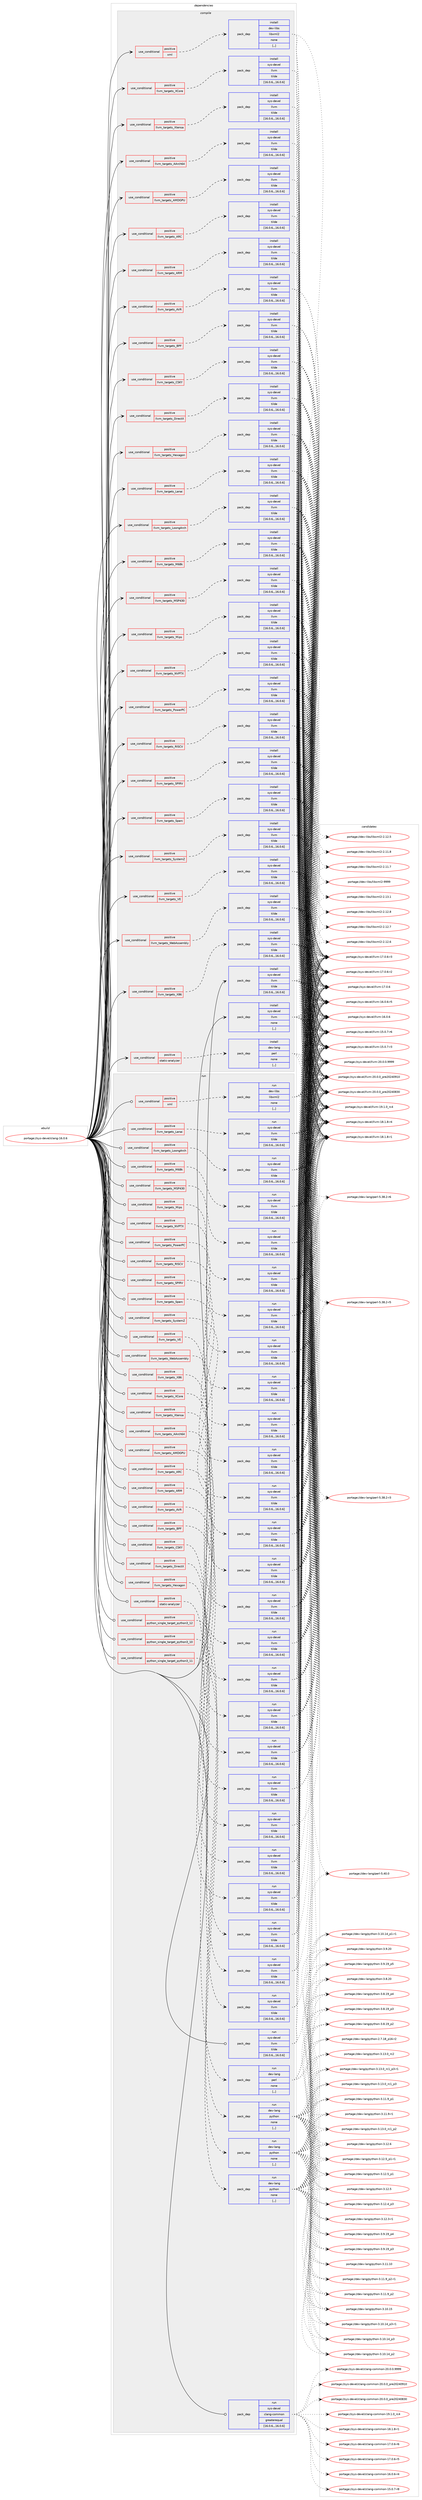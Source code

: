 digraph prolog {

# *************
# Graph options
# *************

newrank=true;
concentrate=true;
compound=true;
graph [rankdir=LR,fontname=Helvetica,fontsize=10,ranksep=1.5];#, ranksep=2.5, nodesep=0.2];
edge  [arrowhead=vee];
node  [fontname=Helvetica,fontsize=10];

# **********
# The ebuild
# **********

subgraph cluster_leftcol {
color=gray;
label=<<i>ebuild</i>>;
id [label="portage://sys-devel/clang-16.0.6", color=red, width=4, href="../sys-devel/clang-16.0.6.svg"];
}

# ****************
# The dependencies
# ****************

subgraph cluster_midcol {
color=gray;
label=<<i>dependencies</i>>;
subgraph cluster_compile {
fillcolor="#eeeeee";
style=filled;
label=<<i>compile</i>>;
subgraph cond249241 {
dependency943899 [label=<<TABLE BORDER="0" CELLBORDER="1" CELLSPACING="0" CELLPADDING="4"><TR><TD ROWSPAN="3" CELLPADDING="10">use_conditional</TD></TR><TR><TD>positive</TD></TR><TR><TD>llvm_targets_AArch64</TD></TR></TABLE>>, shape=none, color=red];
subgraph pack687964 {
dependency943900 [label=<<TABLE BORDER="0" CELLBORDER="1" CELLSPACING="0" CELLPADDING="4" WIDTH="220"><TR><TD ROWSPAN="6" CELLPADDING="30">pack_dep</TD></TR><TR><TD WIDTH="110">install</TD></TR><TR><TD>sys-devel</TD></TR><TR><TD>llvm</TD></TR><TR><TD>tilde</TD></TR><TR><TD>[16.0.6,,,16.0.6]</TD></TR></TABLE>>, shape=none, color=blue];
}
dependency943899:e -> dependency943900:w [weight=20,style="dashed",arrowhead="vee"];
}
id:e -> dependency943899:w [weight=20,style="solid",arrowhead="vee"];
subgraph cond249242 {
dependency943901 [label=<<TABLE BORDER="0" CELLBORDER="1" CELLSPACING="0" CELLPADDING="4"><TR><TD ROWSPAN="3" CELLPADDING="10">use_conditional</TD></TR><TR><TD>positive</TD></TR><TR><TD>llvm_targets_AMDGPU</TD></TR></TABLE>>, shape=none, color=red];
subgraph pack687965 {
dependency943902 [label=<<TABLE BORDER="0" CELLBORDER="1" CELLSPACING="0" CELLPADDING="4" WIDTH="220"><TR><TD ROWSPAN="6" CELLPADDING="30">pack_dep</TD></TR><TR><TD WIDTH="110">install</TD></TR><TR><TD>sys-devel</TD></TR><TR><TD>llvm</TD></TR><TR><TD>tilde</TD></TR><TR><TD>[16.0.6,,,16.0.6]</TD></TR></TABLE>>, shape=none, color=blue];
}
dependency943901:e -> dependency943902:w [weight=20,style="dashed",arrowhead="vee"];
}
id:e -> dependency943901:w [weight=20,style="solid",arrowhead="vee"];
subgraph cond249243 {
dependency943903 [label=<<TABLE BORDER="0" CELLBORDER="1" CELLSPACING="0" CELLPADDING="4"><TR><TD ROWSPAN="3" CELLPADDING="10">use_conditional</TD></TR><TR><TD>positive</TD></TR><TR><TD>llvm_targets_ARC</TD></TR></TABLE>>, shape=none, color=red];
subgraph pack687966 {
dependency943904 [label=<<TABLE BORDER="0" CELLBORDER="1" CELLSPACING="0" CELLPADDING="4" WIDTH="220"><TR><TD ROWSPAN="6" CELLPADDING="30">pack_dep</TD></TR><TR><TD WIDTH="110">install</TD></TR><TR><TD>sys-devel</TD></TR><TR><TD>llvm</TD></TR><TR><TD>tilde</TD></TR><TR><TD>[16.0.6,,,16.0.6]</TD></TR></TABLE>>, shape=none, color=blue];
}
dependency943903:e -> dependency943904:w [weight=20,style="dashed",arrowhead="vee"];
}
id:e -> dependency943903:w [weight=20,style="solid",arrowhead="vee"];
subgraph cond249244 {
dependency943905 [label=<<TABLE BORDER="0" CELLBORDER="1" CELLSPACING="0" CELLPADDING="4"><TR><TD ROWSPAN="3" CELLPADDING="10">use_conditional</TD></TR><TR><TD>positive</TD></TR><TR><TD>llvm_targets_ARM</TD></TR></TABLE>>, shape=none, color=red];
subgraph pack687967 {
dependency943906 [label=<<TABLE BORDER="0" CELLBORDER="1" CELLSPACING="0" CELLPADDING="4" WIDTH="220"><TR><TD ROWSPAN="6" CELLPADDING="30">pack_dep</TD></TR><TR><TD WIDTH="110">install</TD></TR><TR><TD>sys-devel</TD></TR><TR><TD>llvm</TD></TR><TR><TD>tilde</TD></TR><TR><TD>[16.0.6,,,16.0.6]</TD></TR></TABLE>>, shape=none, color=blue];
}
dependency943905:e -> dependency943906:w [weight=20,style="dashed",arrowhead="vee"];
}
id:e -> dependency943905:w [weight=20,style="solid",arrowhead="vee"];
subgraph cond249245 {
dependency943907 [label=<<TABLE BORDER="0" CELLBORDER="1" CELLSPACING="0" CELLPADDING="4"><TR><TD ROWSPAN="3" CELLPADDING="10">use_conditional</TD></TR><TR><TD>positive</TD></TR><TR><TD>llvm_targets_AVR</TD></TR></TABLE>>, shape=none, color=red];
subgraph pack687968 {
dependency943908 [label=<<TABLE BORDER="0" CELLBORDER="1" CELLSPACING="0" CELLPADDING="4" WIDTH="220"><TR><TD ROWSPAN="6" CELLPADDING="30">pack_dep</TD></TR><TR><TD WIDTH="110">install</TD></TR><TR><TD>sys-devel</TD></TR><TR><TD>llvm</TD></TR><TR><TD>tilde</TD></TR><TR><TD>[16.0.6,,,16.0.6]</TD></TR></TABLE>>, shape=none, color=blue];
}
dependency943907:e -> dependency943908:w [weight=20,style="dashed",arrowhead="vee"];
}
id:e -> dependency943907:w [weight=20,style="solid",arrowhead="vee"];
subgraph cond249246 {
dependency943909 [label=<<TABLE BORDER="0" CELLBORDER="1" CELLSPACING="0" CELLPADDING="4"><TR><TD ROWSPAN="3" CELLPADDING="10">use_conditional</TD></TR><TR><TD>positive</TD></TR><TR><TD>llvm_targets_BPF</TD></TR></TABLE>>, shape=none, color=red];
subgraph pack687969 {
dependency943910 [label=<<TABLE BORDER="0" CELLBORDER="1" CELLSPACING="0" CELLPADDING="4" WIDTH="220"><TR><TD ROWSPAN="6" CELLPADDING="30">pack_dep</TD></TR><TR><TD WIDTH="110">install</TD></TR><TR><TD>sys-devel</TD></TR><TR><TD>llvm</TD></TR><TR><TD>tilde</TD></TR><TR><TD>[16.0.6,,,16.0.6]</TD></TR></TABLE>>, shape=none, color=blue];
}
dependency943909:e -> dependency943910:w [weight=20,style="dashed",arrowhead="vee"];
}
id:e -> dependency943909:w [weight=20,style="solid",arrowhead="vee"];
subgraph cond249247 {
dependency943911 [label=<<TABLE BORDER="0" CELLBORDER="1" CELLSPACING="0" CELLPADDING="4"><TR><TD ROWSPAN="3" CELLPADDING="10">use_conditional</TD></TR><TR><TD>positive</TD></TR><TR><TD>llvm_targets_CSKY</TD></TR></TABLE>>, shape=none, color=red];
subgraph pack687970 {
dependency943912 [label=<<TABLE BORDER="0" CELLBORDER="1" CELLSPACING="0" CELLPADDING="4" WIDTH="220"><TR><TD ROWSPAN="6" CELLPADDING="30">pack_dep</TD></TR><TR><TD WIDTH="110">install</TD></TR><TR><TD>sys-devel</TD></TR><TR><TD>llvm</TD></TR><TR><TD>tilde</TD></TR><TR><TD>[16.0.6,,,16.0.6]</TD></TR></TABLE>>, shape=none, color=blue];
}
dependency943911:e -> dependency943912:w [weight=20,style="dashed",arrowhead="vee"];
}
id:e -> dependency943911:w [weight=20,style="solid",arrowhead="vee"];
subgraph cond249248 {
dependency943913 [label=<<TABLE BORDER="0" CELLBORDER="1" CELLSPACING="0" CELLPADDING="4"><TR><TD ROWSPAN="3" CELLPADDING="10">use_conditional</TD></TR><TR><TD>positive</TD></TR><TR><TD>llvm_targets_DirectX</TD></TR></TABLE>>, shape=none, color=red];
subgraph pack687971 {
dependency943914 [label=<<TABLE BORDER="0" CELLBORDER="1" CELLSPACING="0" CELLPADDING="4" WIDTH="220"><TR><TD ROWSPAN="6" CELLPADDING="30">pack_dep</TD></TR><TR><TD WIDTH="110">install</TD></TR><TR><TD>sys-devel</TD></TR><TR><TD>llvm</TD></TR><TR><TD>tilde</TD></TR><TR><TD>[16.0.6,,,16.0.6]</TD></TR></TABLE>>, shape=none, color=blue];
}
dependency943913:e -> dependency943914:w [weight=20,style="dashed",arrowhead="vee"];
}
id:e -> dependency943913:w [weight=20,style="solid",arrowhead="vee"];
subgraph cond249249 {
dependency943915 [label=<<TABLE BORDER="0" CELLBORDER="1" CELLSPACING="0" CELLPADDING="4"><TR><TD ROWSPAN="3" CELLPADDING="10">use_conditional</TD></TR><TR><TD>positive</TD></TR><TR><TD>llvm_targets_Hexagon</TD></TR></TABLE>>, shape=none, color=red];
subgraph pack687972 {
dependency943916 [label=<<TABLE BORDER="0" CELLBORDER="1" CELLSPACING="0" CELLPADDING="4" WIDTH="220"><TR><TD ROWSPAN="6" CELLPADDING="30">pack_dep</TD></TR><TR><TD WIDTH="110">install</TD></TR><TR><TD>sys-devel</TD></TR><TR><TD>llvm</TD></TR><TR><TD>tilde</TD></TR><TR><TD>[16.0.6,,,16.0.6]</TD></TR></TABLE>>, shape=none, color=blue];
}
dependency943915:e -> dependency943916:w [weight=20,style="dashed",arrowhead="vee"];
}
id:e -> dependency943915:w [weight=20,style="solid",arrowhead="vee"];
subgraph cond249250 {
dependency943917 [label=<<TABLE BORDER="0" CELLBORDER="1" CELLSPACING="0" CELLPADDING="4"><TR><TD ROWSPAN="3" CELLPADDING="10">use_conditional</TD></TR><TR><TD>positive</TD></TR><TR><TD>llvm_targets_Lanai</TD></TR></TABLE>>, shape=none, color=red];
subgraph pack687973 {
dependency943918 [label=<<TABLE BORDER="0" CELLBORDER="1" CELLSPACING="0" CELLPADDING="4" WIDTH="220"><TR><TD ROWSPAN="6" CELLPADDING="30">pack_dep</TD></TR><TR><TD WIDTH="110">install</TD></TR><TR><TD>sys-devel</TD></TR><TR><TD>llvm</TD></TR><TR><TD>tilde</TD></TR><TR><TD>[16.0.6,,,16.0.6]</TD></TR></TABLE>>, shape=none, color=blue];
}
dependency943917:e -> dependency943918:w [weight=20,style="dashed",arrowhead="vee"];
}
id:e -> dependency943917:w [weight=20,style="solid",arrowhead="vee"];
subgraph cond249251 {
dependency943919 [label=<<TABLE BORDER="0" CELLBORDER="1" CELLSPACING="0" CELLPADDING="4"><TR><TD ROWSPAN="3" CELLPADDING="10">use_conditional</TD></TR><TR><TD>positive</TD></TR><TR><TD>llvm_targets_LoongArch</TD></TR></TABLE>>, shape=none, color=red];
subgraph pack687974 {
dependency943920 [label=<<TABLE BORDER="0" CELLBORDER="1" CELLSPACING="0" CELLPADDING="4" WIDTH="220"><TR><TD ROWSPAN="6" CELLPADDING="30">pack_dep</TD></TR><TR><TD WIDTH="110">install</TD></TR><TR><TD>sys-devel</TD></TR><TR><TD>llvm</TD></TR><TR><TD>tilde</TD></TR><TR><TD>[16.0.6,,,16.0.6]</TD></TR></TABLE>>, shape=none, color=blue];
}
dependency943919:e -> dependency943920:w [weight=20,style="dashed",arrowhead="vee"];
}
id:e -> dependency943919:w [weight=20,style="solid",arrowhead="vee"];
subgraph cond249252 {
dependency943921 [label=<<TABLE BORDER="0" CELLBORDER="1" CELLSPACING="0" CELLPADDING="4"><TR><TD ROWSPAN="3" CELLPADDING="10">use_conditional</TD></TR><TR><TD>positive</TD></TR><TR><TD>llvm_targets_M68k</TD></TR></TABLE>>, shape=none, color=red];
subgraph pack687975 {
dependency943922 [label=<<TABLE BORDER="0" CELLBORDER="1" CELLSPACING="0" CELLPADDING="4" WIDTH="220"><TR><TD ROWSPAN="6" CELLPADDING="30">pack_dep</TD></TR><TR><TD WIDTH="110">install</TD></TR><TR><TD>sys-devel</TD></TR><TR><TD>llvm</TD></TR><TR><TD>tilde</TD></TR><TR><TD>[16.0.6,,,16.0.6]</TD></TR></TABLE>>, shape=none, color=blue];
}
dependency943921:e -> dependency943922:w [weight=20,style="dashed",arrowhead="vee"];
}
id:e -> dependency943921:w [weight=20,style="solid",arrowhead="vee"];
subgraph cond249253 {
dependency943923 [label=<<TABLE BORDER="0" CELLBORDER="1" CELLSPACING="0" CELLPADDING="4"><TR><TD ROWSPAN="3" CELLPADDING="10">use_conditional</TD></TR><TR><TD>positive</TD></TR><TR><TD>llvm_targets_MSP430</TD></TR></TABLE>>, shape=none, color=red];
subgraph pack687976 {
dependency943924 [label=<<TABLE BORDER="0" CELLBORDER="1" CELLSPACING="0" CELLPADDING="4" WIDTH="220"><TR><TD ROWSPAN="6" CELLPADDING="30">pack_dep</TD></TR><TR><TD WIDTH="110">install</TD></TR><TR><TD>sys-devel</TD></TR><TR><TD>llvm</TD></TR><TR><TD>tilde</TD></TR><TR><TD>[16.0.6,,,16.0.6]</TD></TR></TABLE>>, shape=none, color=blue];
}
dependency943923:e -> dependency943924:w [weight=20,style="dashed",arrowhead="vee"];
}
id:e -> dependency943923:w [weight=20,style="solid",arrowhead="vee"];
subgraph cond249254 {
dependency943925 [label=<<TABLE BORDER="0" CELLBORDER="1" CELLSPACING="0" CELLPADDING="4"><TR><TD ROWSPAN="3" CELLPADDING="10">use_conditional</TD></TR><TR><TD>positive</TD></TR><TR><TD>llvm_targets_Mips</TD></TR></TABLE>>, shape=none, color=red];
subgraph pack687977 {
dependency943926 [label=<<TABLE BORDER="0" CELLBORDER="1" CELLSPACING="0" CELLPADDING="4" WIDTH="220"><TR><TD ROWSPAN="6" CELLPADDING="30">pack_dep</TD></TR><TR><TD WIDTH="110">install</TD></TR><TR><TD>sys-devel</TD></TR><TR><TD>llvm</TD></TR><TR><TD>tilde</TD></TR><TR><TD>[16.0.6,,,16.0.6]</TD></TR></TABLE>>, shape=none, color=blue];
}
dependency943925:e -> dependency943926:w [weight=20,style="dashed",arrowhead="vee"];
}
id:e -> dependency943925:w [weight=20,style="solid",arrowhead="vee"];
subgraph cond249255 {
dependency943927 [label=<<TABLE BORDER="0" CELLBORDER="1" CELLSPACING="0" CELLPADDING="4"><TR><TD ROWSPAN="3" CELLPADDING="10">use_conditional</TD></TR><TR><TD>positive</TD></TR><TR><TD>llvm_targets_NVPTX</TD></TR></TABLE>>, shape=none, color=red];
subgraph pack687978 {
dependency943928 [label=<<TABLE BORDER="0" CELLBORDER="1" CELLSPACING="0" CELLPADDING="4" WIDTH="220"><TR><TD ROWSPAN="6" CELLPADDING="30">pack_dep</TD></TR><TR><TD WIDTH="110">install</TD></TR><TR><TD>sys-devel</TD></TR><TR><TD>llvm</TD></TR><TR><TD>tilde</TD></TR><TR><TD>[16.0.6,,,16.0.6]</TD></TR></TABLE>>, shape=none, color=blue];
}
dependency943927:e -> dependency943928:w [weight=20,style="dashed",arrowhead="vee"];
}
id:e -> dependency943927:w [weight=20,style="solid",arrowhead="vee"];
subgraph cond249256 {
dependency943929 [label=<<TABLE BORDER="0" CELLBORDER="1" CELLSPACING="0" CELLPADDING="4"><TR><TD ROWSPAN="3" CELLPADDING="10">use_conditional</TD></TR><TR><TD>positive</TD></TR><TR><TD>llvm_targets_PowerPC</TD></TR></TABLE>>, shape=none, color=red];
subgraph pack687979 {
dependency943930 [label=<<TABLE BORDER="0" CELLBORDER="1" CELLSPACING="0" CELLPADDING="4" WIDTH="220"><TR><TD ROWSPAN="6" CELLPADDING="30">pack_dep</TD></TR><TR><TD WIDTH="110">install</TD></TR><TR><TD>sys-devel</TD></TR><TR><TD>llvm</TD></TR><TR><TD>tilde</TD></TR><TR><TD>[16.0.6,,,16.0.6]</TD></TR></TABLE>>, shape=none, color=blue];
}
dependency943929:e -> dependency943930:w [weight=20,style="dashed",arrowhead="vee"];
}
id:e -> dependency943929:w [weight=20,style="solid",arrowhead="vee"];
subgraph cond249257 {
dependency943931 [label=<<TABLE BORDER="0" CELLBORDER="1" CELLSPACING="0" CELLPADDING="4"><TR><TD ROWSPAN="3" CELLPADDING="10">use_conditional</TD></TR><TR><TD>positive</TD></TR><TR><TD>llvm_targets_RISCV</TD></TR></TABLE>>, shape=none, color=red];
subgraph pack687980 {
dependency943932 [label=<<TABLE BORDER="0" CELLBORDER="1" CELLSPACING="0" CELLPADDING="4" WIDTH="220"><TR><TD ROWSPAN="6" CELLPADDING="30">pack_dep</TD></TR><TR><TD WIDTH="110">install</TD></TR><TR><TD>sys-devel</TD></TR><TR><TD>llvm</TD></TR><TR><TD>tilde</TD></TR><TR><TD>[16.0.6,,,16.0.6]</TD></TR></TABLE>>, shape=none, color=blue];
}
dependency943931:e -> dependency943932:w [weight=20,style="dashed",arrowhead="vee"];
}
id:e -> dependency943931:w [weight=20,style="solid",arrowhead="vee"];
subgraph cond249258 {
dependency943933 [label=<<TABLE BORDER="0" CELLBORDER="1" CELLSPACING="0" CELLPADDING="4"><TR><TD ROWSPAN="3" CELLPADDING="10">use_conditional</TD></TR><TR><TD>positive</TD></TR><TR><TD>llvm_targets_SPIRV</TD></TR></TABLE>>, shape=none, color=red];
subgraph pack687981 {
dependency943934 [label=<<TABLE BORDER="0" CELLBORDER="1" CELLSPACING="0" CELLPADDING="4" WIDTH="220"><TR><TD ROWSPAN="6" CELLPADDING="30">pack_dep</TD></TR><TR><TD WIDTH="110">install</TD></TR><TR><TD>sys-devel</TD></TR><TR><TD>llvm</TD></TR><TR><TD>tilde</TD></TR><TR><TD>[16.0.6,,,16.0.6]</TD></TR></TABLE>>, shape=none, color=blue];
}
dependency943933:e -> dependency943934:w [weight=20,style="dashed",arrowhead="vee"];
}
id:e -> dependency943933:w [weight=20,style="solid",arrowhead="vee"];
subgraph cond249259 {
dependency943935 [label=<<TABLE BORDER="0" CELLBORDER="1" CELLSPACING="0" CELLPADDING="4"><TR><TD ROWSPAN="3" CELLPADDING="10">use_conditional</TD></TR><TR><TD>positive</TD></TR><TR><TD>llvm_targets_Sparc</TD></TR></TABLE>>, shape=none, color=red];
subgraph pack687982 {
dependency943936 [label=<<TABLE BORDER="0" CELLBORDER="1" CELLSPACING="0" CELLPADDING="4" WIDTH="220"><TR><TD ROWSPAN="6" CELLPADDING="30">pack_dep</TD></TR><TR><TD WIDTH="110">install</TD></TR><TR><TD>sys-devel</TD></TR><TR><TD>llvm</TD></TR><TR><TD>tilde</TD></TR><TR><TD>[16.0.6,,,16.0.6]</TD></TR></TABLE>>, shape=none, color=blue];
}
dependency943935:e -> dependency943936:w [weight=20,style="dashed",arrowhead="vee"];
}
id:e -> dependency943935:w [weight=20,style="solid",arrowhead="vee"];
subgraph cond249260 {
dependency943937 [label=<<TABLE BORDER="0" CELLBORDER="1" CELLSPACING="0" CELLPADDING="4"><TR><TD ROWSPAN="3" CELLPADDING="10">use_conditional</TD></TR><TR><TD>positive</TD></TR><TR><TD>llvm_targets_SystemZ</TD></TR></TABLE>>, shape=none, color=red];
subgraph pack687983 {
dependency943938 [label=<<TABLE BORDER="0" CELLBORDER="1" CELLSPACING="0" CELLPADDING="4" WIDTH="220"><TR><TD ROWSPAN="6" CELLPADDING="30">pack_dep</TD></TR><TR><TD WIDTH="110">install</TD></TR><TR><TD>sys-devel</TD></TR><TR><TD>llvm</TD></TR><TR><TD>tilde</TD></TR><TR><TD>[16.0.6,,,16.0.6]</TD></TR></TABLE>>, shape=none, color=blue];
}
dependency943937:e -> dependency943938:w [weight=20,style="dashed",arrowhead="vee"];
}
id:e -> dependency943937:w [weight=20,style="solid",arrowhead="vee"];
subgraph cond249261 {
dependency943939 [label=<<TABLE BORDER="0" CELLBORDER="1" CELLSPACING="0" CELLPADDING="4"><TR><TD ROWSPAN="3" CELLPADDING="10">use_conditional</TD></TR><TR><TD>positive</TD></TR><TR><TD>llvm_targets_VE</TD></TR></TABLE>>, shape=none, color=red];
subgraph pack687984 {
dependency943940 [label=<<TABLE BORDER="0" CELLBORDER="1" CELLSPACING="0" CELLPADDING="4" WIDTH="220"><TR><TD ROWSPAN="6" CELLPADDING="30">pack_dep</TD></TR><TR><TD WIDTH="110">install</TD></TR><TR><TD>sys-devel</TD></TR><TR><TD>llvm</TD></TR><TR><TD>tilde</TD></TR><TR><TD>[16.0.6,,,16.0.6]</TD></TR></TABLE>>, shape=none, color=blue];
}
dependency943939:e -> dependency943940:w [weight=20,style="dashed",arrowhead="vee"];
}
id:e -> dependency943939:w [weight=20,style="solid",arrowhead="vee"];
subgraph cond249262 {
dependency943941 [label=<<TABLE BORDER="0" CELLBORDER="1" CELLSPACING="0" CELLPADDING="4"><TR><TD ROWSPAN="3" CELLPADDING="10">use_conditional</TD></TR><TR><TD>positive</TD></TR><TR><TD>llvm_targets_WebAssembly</TD></TR></TABLE>>, shape=none, color=red];
subgraph pack687985 {
dependency943942 [label=<<TABLE BORDER="0" CELLBORDER="1" CELLSPACING="0" CELLPADDING="4" WIDTH="220"><TR><TD ROWSPAN="6" CELLPADDING="30">pack_dep</TD></TR><TR><TD WIDTH="110">install</TD></TR><TR><TD>sys-devel</TD></TR><TR><TD>llvm</TD></TR><TR><TD>tilde</TD></TR><TR><TD>[16.0.6,,,16.0.6]</TD></TR></TABLE>>, shape=none, color=blue];
}
dependency943941:e -> dependency943942:w [weight=20,style="dashed",arrowhead="vee"];
}
id:e -> dependency943941:w [weight=20,style="solid",arrowhead="vee"];
subgraph cond249263 {
dependency943943 [label=<<TABLE BORDER="0" CELLBORDER="1" CELLSPACING="0" CELLPADDING="4"><TR><TD ROWSPAN="3" CELLPADDING="10">use_conditional</TD></TR><TR><TD>positive</TD></TR><TR><TD>llvm_targets_X86</TD></TR></TABLE>>, shape=none, color=red];
subgraph pack687986 {
dependency943944 [label=<<TABLE BORDER="0" CELLBORDER="1" CELLSPACING="0" CELLPADDING="4" WIDTH="220"><TR><TD ROWSPAN="6" CELLPADDING="30">pack_dep</TD></TR><TR><TD WIDTH="110">install</TD></TR><TR><TD>sys-devel</TD></TR><TR><TD>llvm</TD></TR><TR><TD>tilde</TD></TR><TR><TD>[16.0.6,,,16.0.6]</TD></TR></TABLE>>, shape=none, color=blue];
}
dependency943943:e -> dependency943944:w [weight=20,style="dashed",arrowhead="vee"];
}
id:e -> dependency943943:w [weight=20,style="solid",arrowhead="vee"];
subgraph cond249264 {
dependency943945 [label=<<TABLE BORDER="0" CELLBORDER="1" CELLSPACING="0" CELLPADDING="4"><TR><TD ROWSPAN="3" CELLPADDING="10">use_conditional</TD></TR><TR><TD>positive</TD></TR><TR><TD>llvm_targets_XCore</TD></TR></TABLE>>, shape=none, color=red];
subgraph pack687987 {
dependency943946 [label=<<TABLE BORDER="0" CELLBORDER="1" CELLSPACING="0" CELLPADDING="4" WIDTH="220"><TR><TD ROWSPAN="6" CELLPADDING="30">pack_dep</TD></TR><TR><TD WIDTH="110">install</TD></TR><TR><TD>sys-devel</TD></TR><TR><TD>llvm</TD></TR><TR><TD>tilde</TD></TR><TR><TD>[16.0.6,,,16.0.6]</TD></TR></TABLE>>, shape=none, color=blue];
}
dependency943945:e -> dependency943946:w [weight=20,style="dashed",arrowhead="vee"];
}
id:e -> dependency943945:w [weight=20,style="solid",arrowhead="vee"];
subgraph cond249265 {
dependency943947 [label=<<TABLE BORDER="0" CELLBORDER="1" CELLSPACING="0" CELLPADDING="4"><TR><TD ROWSPAN="3" CELLPADDING="10">use_conditional</TD></TR><TR><TD>positive</TD></TR><TR><TD>llvm_targets_Xtensa</TD></TR></TABLE>>, shape=none, color=red];
subgraph pack687988 {
dependency943948 [label=<<TABLE BORDER="0" CELLBORDER="1" CELLSPACING="0" CELLPADDING="4" WIDTH="220"><TR><TD ROWSPAN="6" CELLPADDING="30">pack_dep</TD></TR><TR><TD WIDTH="110">install</TD></TR><TR><TD>sys-devel</TD></TR><TR><TD>llvm</TD></TR><TR><TD>tilde</TD></TR><TR><TD>[16.0.6,,,16.0.6]</TD></TR></TABLE>>, shape=none, color=blue];
}
dependency943947:e -> dependency943948:w [weight=20,style="dashed",arrowhead="vee"];
}
id:e -> dependency943947:w [weight=20,style="solid",arrowhead="vee"];
subgraph cond249266 {
dependency943949 [label=<<TABLE BORDER="0" CELLBORDER="1" CELLSPACING="0" CELLPADDING="4"><TR><TD ROWSPAN="3" CELLPADDING="10">use_conditional</TD></TR><TR><TD>positive</TD></TR><TR><TD>static-analyzer</TD></TR></TABLE>>, shape=none, color=red];
subgraph pack687989 {
dependency943950 [label=<<TABLE BORDER="0" CELLBORDER="1" CELLSPACING="0" CELLPADDING="4" WIDTH="220"><TR><TD ROWSPAN="6" CELLPADDING="30">pack_dep</TD></TR><TR><TD WIDTH="110">install</TD></TR><TR><TD>dev-lang</TD></TR><TR><TD>perl</TD></TR><TR><TD>none</TD></TR><TR><TD>[,,]</TD></TR></TABLE>>, shape=none, color=blue];
}
dependency943949:e -> dependency943950:w [weight=20,style="dashed",arrowhead="vee"];
}
id:e -> dependency943949:w [weight=20,style="solid",arrowhead="vee"];
subgraph cond249267 {
dependency943951 [label=<<TABLE BORDER="0" CELLBORDER="1" CELLSPACING="0" CELLPADDING="4"><TR><TD ROWSPAN="3" CELLPADDING="10">use_conditional</TD></TR><TR><TD>positive</TD></TR><TR><TD>xml</TD></TR></TABLE>>, shape=none, color=red];
subgraph pack687990 {
dependency943952 [label=<<TABLE BORDER="0" CELLBORDER="1" CELLSPACING="0" CELLPADDING="4" WIDTH="220"><TR><TD ROWSPAN="6" CELLPADDING="30">pack_dep</TD></TR><TR><TD WIDTH="110">install</TD></TR><TR><TD>dev-libs</TD></TR><TR><TD>libxml2</TD></TR><TR><TD>none</TD></TR><TR><TD>[,,]</TD></TR></TABLE>>, shape=none, color=blue];
}
dependency943951:e -> dependency943952:w [weight=20,style="dashed",arrowhead="vee"];
}
id:e -> dependency943951:w [weight=20,style="solid",arrowhead="vee"];
subgraph pack687991 {
dependency943953 [label=<<TABLE BORDER="0" CELLBORDER="1" CELLSPACING="0" CELLPADDING="4" WIDTH="220"><TR><TD ROWSPAN="6" CELLPADDING="30">pack_dep</TD></TR><TR><TD WIDTH="110">install</TD></TR><TR><TD>sys-devel</TD></TR><TR><TD>llvm</TD></TR><TR><TD>tilde</TD></TR><TR><TD>[16.0.6,,,16.0.6]</TD></TR></TABLE>>, shape=none, color=blue];
}
id:e -> dependency943953:w [weight=20,style="solid",arrowhead="vee"];
subgraph pack687992 {
dependency943954 [label=<<TABLE BORDER="0" CELLBORDER="1" CELLSPACING="0" CELLPADDING="4" WIDTH="220"><TR><TD ROWSPAN="6" CELLPADDING="30">pack_dep</TD></TR><TR><TD WIDTH="110">install</TD></TR><TR><TD>sys-devel</TD></TR><TR><TD>llvm</TD></TR><TR><TD>none</TD></TR><TR><TD>[,,]</TD></TR></TABLE>>, shape=none, color=blue];
}
id:e -> dependency943954:w [weight=20,style="solid",arrowhead="vee"];
}
subgraph cluster_compileandrun {
fillcolor="#eeeeee";
style=filled;
label=<<i>compile and run</i>>;
}
subgraph cluster_run {
fillcolor="#eeeeee";
style=filled;
label=<<i>run</i>>;
subgraph cond249268 {
dependency943955 [label=<<TABLE BORDER="0" CELLBORDER="1" CELLSPACING="0" CELLPADDING="4"><TR><TD ROWSPAN="3" CELLPADDING="10">use_conditional</TD></TR><TR><TD>positive</TD></TR><TR><TD>llvm_targets_AArch64</TD></TR></TABLE>>, shape=none, color=red];
subgraph pack687993 {
dependency943956 [label=<<TABLE BORDER="0" CELLBORDER="1" CELLSPACING="0" CELLPADDING="4" WIDTH="220"><TR><TD ROWSPAN="6" CELLPADDING="30">pack_dep</TD></TR><TR><TD WIDTH="110">run</TD></TR><TR><TD>sys-devel</TD></TR><TR><TD>llvm</TD></TR><TR><TD>tilde</TD></TR><TR><TD>[16.0.6,,,16.0.6]</TD></TR></TABLE>>, shape=none, color=blue];
}
dependency943955:e -> dependency943956:w [weight=20,style="dashed",arrowhead="vee"];
}
id:e -> dependency943955:w [weight=20,style="solid",arrowhead="odot"];
subgraph cond249269 {
dependency943957 [label=<<TABLE BORDER="0" CELLBORDER="1" CELLSPACING="0" CELLPADDING="4"><TR><TD ROWSPAN="3" CELLPADDING="10">use_conditional</TD></TR><TR><TD>positive</TD></TR><TR><TD>llvm_targets_AMDGPU</TD></TR></TABLE>>, shape=none, color=red];
subgraph pack687994 {
dependency943958 [label=<<TABLE BORDER="0" CELLBORDER="1" CELLSPACING="0" CELLPADDING="4" WIDTH="220"><TR><TD ROWSPAN="6" CELLPADDING="30">pack_dep</TD></TR><TR><TD WIDTH="110">run</TD></TR><TR><TD>sys-devel</TD></TR><TR><TD>llvm</TD></TR><TR><TD>tilde</TD></TR><TR><TD>[16.0.6,,,16.0.6]</TD></TR></TABLE>>, shape=none, color=blue];
}
dependency943957:e -> dependency943958:w [weight=20,style="dashed",arrowhead="vee"];
}
id:e -> dependency943957:w [weight=20,style="solid",arrowhead="odot"];
subgraph cond249270 {
dependency943959 [label=<<TABLE BORDER="0" CELLBORDER="1" CELLSPACING="0" CELLPADDING="4"><TR><TD ROWSPAN="3" CELLPADDING="10">use_conditional</TD></TR><TR><TD>positive</TD></TR><TR><TD>llvm_targets_ARC</TD></TR></TABLE>>, shape=none, color=red];
subgraph pack687995 {
dependency943960 [label=<<TABLE BORDER="0" CELLBORDER="1" CELLSPACING="0" CELLPADDING="4" WIDTH="220"><TR><TD ROWSPAN="6" CELLPADDING="30">pack_dep</TD></TR><TR><TD WIDTH="110">run</TD></TR><TR><TD>sys-devel</TD></TR><TR><TD>llvm</TD></TR><TR><TD>tilde</TD></TR><TR><TD>[16.0.6,,,16.0.6]</TD></TR></TABLE>>, shape=none, color=blue];
}
dependency943959:e -> dependency943960:w [weight=20,style="dashed",arrowhead="vee"];
}
id:e -> dependency943959:w [weight=20,style="solid",arrowhead="odot"];
subgraph cond249271 {
dependency943961 [label=<<TABLE BORDER="0" CELLBORDER="1" CELLSPACING="0" CELLPADDING="4"><TR><TD ROWSPAN="3" CELLPADDING="10">use_conditional</TD></TR><TR><TD>positive</TD></TR><TR><TD>llvm_targets_ARM</TD></TR></TABLE>>, shape=none, color=red];
subgraph pack687996 {
dependency943962 [label=<<TABLE BORDER="0" CELLBORDER="1" CELLSPACING="0" CELLPADDING="4" WIDTH="220"><TR><TD ROWSPAN="6" CELLPADDING="30">pack_dep</TD></TR><TR><TD WIDTH="110">run</TD></TR><TR><TD>sys-devel</TD></TR><TR><TD>llvm</TD></TR><TR><TD>tilde</TD></TR><TR><TD>[16.0.6,,,16.0.6]</TD></TR></TABLE>>, shape=none, color=blue];
}
dependency943961:e -> dependency943962:w [weight=20,style="dashed",arrowhead="vee"];
}
id:e -> dependency943961:w [weight=20,style="solid",arrowhead="odot"];
subgraph cond249272 {
dependency943963 [label=<<TABLE BORDER="0" CELLBORDER="1" CELLSPACING="0" CELLPADDING="4"><TR><TD ROWSPAN="3" CELLPADDING="10">use_conditional</TD></TR><TR><TD>positive</TD></TR><TR><TD>llvm_targets_AVR</TD></TR></TABLE>>, shape=none, color=red];
subgraph pack687997 {
dependency943964 [label=<<TABLE BORDER="0" CELLBORDER="1" CELLSPACING="0" CELLPADDING="4" WIDTH="220"><TR><TD ROWSPAN="6" CELLPADDING="30">pack_dep</TD></TR><TR><TD WIDTH="110">run</TD></TR><TR><TD>sys-devel</TD></TR><TR><TD>llvm</TD></TR><TR><TD>tilde</TD></TR><TR><TD>[16.0.6,,,16.0.6]</TD></TR></TABLE>>, shape=none, color=blue];
}
dependency943963:e -> dependency943964:w [weight=20,style="dashed",arrowhead="vee"];
}
id:e -> dependency943963:w [weight=20,style="solid",arrowhead="odot"];
subgraph cond249273 {
dependency943965 [label=<<TABLE BORDER="0" CELLBORDER="1" CELLSPACING="0" CELLPADDING="4"><TR><TD ROWSPAN="3" CELLPADDING="10">use_conditional</TD></TR><TR><TD>positive</TD></TR><TR><TD>llvm_targets_BPF</TD></TR></TABLE>>, shape=none, color=red];
subgraph pack687998 {
dependency943966 [label=<<TABLE BORDER="0" CELLBORDER="1" CELLSPACING="0" CELLPADDING="4" WIDTH="220"><TR><TD ROWSPAN="6" CELLPADDING="30">pack_dep</TD></TR><TR><TD WIDTH="110">run</TD></TR><TR><TD>sys-devel</TD></TR><TR><TD>llvm</TD></TR><TR><TD>tilde</TD></TR><TR><TD>[16.0.6,,,16.0.6]</TD></TR></TABLE>>, shape=none, color=blue];
}
dependency943965:e -> dependency943966:w [weight=20,style="dashed",arrowhead="vee"];
}
id:e -> dependency943965:w [weight=20,style="solid",arrowhead="odot"];
subgraph cond249274 {
dependency943967 [label=<<TABLE BORDER="0" CELLBORDER="1" CELLSPACING="0" CELLPADDING="4"><TR><TD ROWSPAN="3" CELLPADDING="10">use_conditional</TD></TR><TR><TD>positive</TD></TR><TR><TD>llvm_targets_CSKY</TD></TR></TABLE>>, shape=none, color=red];
subgraph pack687999 {
dependency943968 [label=<<TABLE BORDER="0" CELLBORDER="1" CELLSPACING="0" CELLPADDING="4" WIDTH="220"><TR><TD ROWSPAN="6" CELLPADDING="30">pack_dep</TD></TR><TR><TD WIDTH="110">run</TD></TR><TR><TD>sys-devel</TD></TR><TR><TD>llvm</TD></TR><TR><TD>tilde</TD></TR><TR><TD>[16.0.6,,,16.0.6]</TD></TR></TABLE>>, shape=none, color=blue];
}
dependency943967:e -> dependency943968:w [weight=20,style="dashed",arrowhead="vee"];
}
id:e -> dependency943967:w [weight=20,style="solid",arrowhead="odot"];
subgraph cond249275 {
dependency943969 [label=<<TABLE BORDER="0" CELLBORDER="1" CELLSPACING="0" CELLPADDING="4"><TR><TD ROWSPAN="3" CELLPADDING="10">use_conditional</TD></TR><TR><TD>positive</TD></TR><TR><TD>llvm_targets_DirectX</TD></TR></TABLE>>, shape=none, color=red];
subgraph pack688000 {
dependency943970 [label=<<TABLE BORDER="0" CELLBORDER="1" CELLSPACING="0" CELLPADDING="4" WIDTH="220"><TR><TD ROWSPAN="6" CELLPADDING="30">pack_dep</TD></TR><TR><TD WIDTH="110">run</TD></TR><TR><TD>sys-devel</TD></TR><TR><TD>llvm</TD></TR><TR><TD>tilde</TD></TR><TR><TD>[16.0.6,,,16.0.6]</TD></TR></TABLE>>, shape=none, color=blue];
}
dependency943969:e -> dependency943970:w [weight=20,style="dashed",arrowhead="vee"];
}
id:e -> dependency943969:w [weight=20,style="solid",arrowhead="odot"];
subgraph cond249276 {
dependency943971 [label=<<TABLE BORDER="0" CELLBORDER="1" CELLSPACING="0" CELLPADDING="4"><TR><TD ROWSPAN="3" CELLPADDING="10">use_conditional</TD></TR><TR><TD>positive</TD></TR><TR><TD>llvm_targets_Hexagon</TD></TR></TABLE>>, shape=none, color=red];
subgraph pack688001 {
dependency943972 [label=<<TABLE BORDER="0" CELLBORDER="1" CELLSPACING="0" CELLPADDING="4" WIDTH="220"><TR><TD ROWSPAN="6" CELLPADDING="30">pack_dep</TD></TR><TR><TD WIDTH="110">run</TD></TR><TR><TD>sys-devel</TD></TR><TR><TD>llvm</TD></TR><TR><TD>tilde</TD></TR><TR><TD>[16.0.6,,,16.0.6]</TD></TR></TABLE>>, shape=none, color=blue];
}
dependency943971:e -> dependency943972:w [weight=20,style="dashed",arrowhead="vee"];
}
id:e -> dependency943971:w [weight=20,style="solid",arrowhead="odot"];
subgraph cond249277 {
dependency943973 [label=<<TABLE BORDER="0" CELLBORDER="1" CELLSPACING="0" CELLPADDING="4"><TR><TD ROWSPAN="3" CELLPADDING="10">use_conditional</TD></TR><TR><TD>positive</TD></TR><TR><TD>llvm_targets_Lanai</TD></TR></TABLE>>, shape=none, color=red];
subgraph pack688002 {
dependency943974 [label=<<TABLE BORDER="0" CELLBORDER="1" CELLSPACING="0" CELLPADDING="4" WIDTH="220"><TR><TD ROWSPAN="6" CELLPADDING="30">pack_dep</TD></TR><TR><TD WIDTH="110">run</TD></TR><TR><TD>sys-devel</TD></TR><TR><TD>llvm</TD></TR><TR><TD>tilde</TD></TR><TR><TD>[16.0.6,,,16.0.6]</TD></TR></TABLE>>, shape=none, color=blue];
}
dependency943973:e -> dependency943974:w [weight=20,style="dashed",arrowhead="vee"];
}
id:e -> dependency943973:w [weight=20,style="solid",arrowhead="odot"];
subgraph cond249278 {
dependency943975 [label=<<TABLE BORDER="0" CELLBORDER="1" CELLSPACING="0" CELLPADDING="4"><TR><TD ROWSPAN="3" CELLPADDING="10">use_conditional</TD></TR><TR><TD>positive</TD></TR><TR><TD>llvm_targets_LoongArch</TD></TR></TABLE>>, shape=none, color=red];
subgraph pack688003 {
dependency943976 [label=<<TABLE BORDER="0" CELLBORDER="1" CELLSPACING="0" CELLPADDING="4" WIDTH="220"><TR><TD ROWSPAN="6" CELLPADDING="30">pack_dep</TD></TR><TR><TD WIDTH="110">run</TD></TR><TR><TD>sys-devel</TD></TR><TR><TD>llvm</TD></TR><TR><TD>tilde</TD></TR><TR><TD>[16.0.6,,,16.0.6]</TD></TR></TABLE>>, shape=none, color=blue];
}
dependency943975:e -> dependency943976:w [weight=20,style="dashed",arrowhead="vee"];
}
id:e -> dependency943975:w [weight=20,style="solid",arrowhead="odot"];
subgraph cond249279 {
dependency943977 [label=<<TABLE BORDER="0" CELLBORDER="1" CELLSPACING="0" CELLPADDING="4"><TR><TD ROWSPAN="3" CELLPADDING="10">use_conditional</TD></TR><TR><TD>positive</TD></TR><TR><TD>llvm_targets_M68k</TD></TR></TABLE>>, shape=none, color=red];
subgraph pack688004 {
dependency943978 [label=<<TABLE BORDER="0" CELLBORDER="1" CELLSPACING="0" CELLPADDING="4" WIDTH="220"><TR><TD ROWSPAN="6" CELLPADDING="30">pack_dep</TD></TR><TR><TD WIDTH="110">run</TD></TR><TR><TD>sys-devel</TD></TR><TR><TD>llvm</TD></TR><TR><TD>tilde</TD></TR><TR><TD>[16.0.6,,,16.0.6]</TD></TR></TABLE>>, shape=none, color=blue];
}
dependency943977:e -> dependency943978:w [weight=20,style="dashed",arrowhead="vee"];
}
id:e -> dependency943977:w [weight=20,style="solid",arrowhead="odot"];
subgraph cond249280 {
dependency943979 [label=<<TABLE BORDER="0" CELLBORDER="1" CELLSPACING="0" CELLPADDING="4"><TR><TD ROWSPAN="3" CELLPADDING="10">use_conditional</TD></TR><TR><TD>positive</TD></TR><TR><TD>llvm_targets_MSP430</TD></TR></TABLE>>, shape=none, color=red];
subgraph pack688005 {
dependency943980 [label=<<TABLE BORDER="0" CELLBORDER="1" CELLSPACING="0" CELLPADDING="4" WIDTH="220"><TR><TD ROWSPAN="6" CELLPADDING="30">pack_dep</TD></TR><TR><TD WIDTH="110">run</TD></TR><TR><TD>sys-devel</TD></TR><TR><TD>llvm</TD></TR><TR><TD>tilde</TD></TR><TR><TD>[16.0.6,,,16.0.6]</TD></TR></TABLE>>, shape=none, color=blue];
}
dependency943979:e -> dependency943980:w [weight=20,style="dashed",arrowhead="vee"];
}
id:e -> dependency943979:w [weight=20,style="solid",arrowhead="odot"];
subgraph cond249281 {
dependency943981 [label=<<TABLE BORDER="0" CELLBORDER="1" CELLSPACING="0" CELLPADDING="4"><TR><TD ROWSPAN="3" CELLPADDING="10">use_conditional</TD></TR><TR><TD>positive</TD></TR><TR><TD>llvm_targets_Mips</TD></TR></TABLE>>, shape=none, color=red];
subgraph pack688006 {
dependency943982 [label=<<TABLE BORDER="0" CELLBORDER="1" CELLSPACING="0" CELLPADDING="4" WIDTH="220"><TR><TD ROWSPAN="6" CELLPADDING="30">pack_dep</TD></TR><TR><TD WIDTH="110">run</TD></TR><TR><TD>sys-devel</TD></TR><TR><TD>llvm</TD></TR><TR><TD>tilde</TD></TR><TR><TD>[16.0.6,,,16.0.6]</TD></TR></TABLE>>, shape=none, color=blue];
}
dependency943981:e -> dependency943982:w [weight=20,style="dashed",arrowhead="vee"];
}
id:e -> dependency943981:w [weight=20,style="solid",arrowhead="odot"];
subgraph cond249282 {
dependency943983 [label=<<TABLE BORDER="0" CELLBORDER="1" CELLSPACING="0" CELLPADDING="4"><TR><TD ROWSPAN="3" CELLPADDING="10">use_conditional</TD></TR><TR><TD>positive</TD></TR><TR><TD>llvm_targets_NVPTX</TD></TR></TABLE>>, shape=none, color=red];
subgraph pack688007 {
dependency943984 [label=<<TABLE BORDER="0" CELLBORDER="1" CELLSPACING="0" CELLPADDING="4" WIDTH="220"><TR><TD ROWSPAN="6" CELLPADDING="30">pack_dep</TD></TR><TR><TD WIDTH="110">run</TD></TR><TR><TD>sys-devel</TD></TR><TR><TD>llvm</TD></TR><TR><TD>tilde</TD></TR><TR><TD>[16.0.6,,,16.0.6]</TD></TR></TABLE>>, shape=none, color=blue];
}
dependency943983:e -> dependency943984:w [weight=20,style="dashed",arrowhead="vee"];
}
id:e -> dependency943983:w [weight=20,style="solid",arrowhead="odot"];
subgraph cond249283 {
dependency943985 [label=<<TABLE BORDER="0" CELLBORDER="1" CELLSPACING="0" CELLPADDING="4"><TR><TD ROWSPAN="3" CELLPADDING="10">use_conditional</TD></TR><TR><TD>positive</TD></TR><TR><TD>llvm_targets_PowerPC</TD></TR></TABLE>>, shape=none, color=red];
subgraph pack688008 {
dependency943986 [label=<<TABLE BORDER="0" CELLBORDER="1" CELLSPACING="0" CELLPADDING="4" WIDTH="220"><TR><TD ROWSPAN="6" CELLPADDING="30">pack_dep</TD></TR><TR><TD WIDTH="110">run</TD></TR><TR><TD>sys-devel</TD></TR><TR><TD>llvm</TD></TR><TR><TD>tilde</TD></TR><TR><TD>[16.0.6,,,16.0.6]</TD></TR></TABLE>>, shape=none, color=blue];
}
dependency943985:e -> dependency943986:w [weight=20,style="dashed",arrowhead="vee"];
}
id:e -> dependency943985:w [weight=20,style="solid",arrowhead="odot"];
subgraph cond249284 {
dependency943987 [label=<<TABLE BORDER="0" CELLBORDER="1" CELLSPACING="0" CELLPADDING="4"><TR><TD ROWSPAN="3" CELLPADDING="10">use_conditional</TD></TR><TR><TD>positive</TD></TR><TR><TD>llvm_targets_RISCV</TD></TR></TABLE>>, shape=none, color=red];
subgraph pack688009 {
dependency943988 [label=<<TABLE BORDER="0" CELLBORDER="1" CELLSPACING="0" CELLPADDING="4" WIDTH="220"><TR><TD ROWSPAN="6" CELLPADDING="30">pack_dep</TD></TR><TR><TD WIDTH="110">run</TD></TR><TR><TD>sys-devel</TD></TR><TR><TD>llvm</TD></TR><TR><TD>tilde</TD></TR><TR><TD>[16.0.6,,,16.0.6]</TD></TR></TABLE>>, shape=none, color=blue];
}
dependency943987:e -> dependency943988:w [weight=20,style="dashed",arrowhead="vee"];
}
id:e -> dependency943987:w [weight=20,style="solid",arrowhead="odot"];
subgraph cond249285 {
dependency943989 [label=<<TABLE BORDER="0" CELLBORDER="1" CELLSPACING="0" CELLPADDING="4"><TR><TD ROWSPAN="3" CELLPADDING="10">use_conditional</TD></TR><TR><TD>positive</TD></TR><TR><TD>llvm_targets_SPIRV</TD></TR></TABLE>>, shape=none, color=red];
subgraph pack688010 {
dependency943990 [label=<<TABLE BORDER="0" CELLBORDER="1" CELLSPACING="0" CELLPADDING="4" WIDTH="220"><TR><TD ROWSPAN="6" CELLPADDING="30">pack_dep</TD></TR><TR><TD WIDTH="110">run</TD></TR><TR><TD>sys-devel</TD></TR><TR><TD>llvm</TD></TR><TR><TD>tilde</TD></TR><TR><TD>[16.0.6,,,16.0.6]</TD></TR></TABLE>>, shape=none, color=blue];
}
dependency943989:e -> dependency943990:w [weight=20,style="dashed",arrowhead="vee"];
}
id:e -> dependency943989:w [weight=20,style="solid",arrowhead="odot"];
subgraph cond249286 {
dependency943991 [label=<<TABLE BORDER="0" CELLBORDER="1" CELLSPACING="0" CELLPADDING="4"><TR><TD ROWSPAN="3" CELLPADDING="10">use_conditional</TD></TR><TR><TD>positive</TD></TR><TR><TD>llvm_targets_Sparc</TD></TR></TABLE>>, shape=none, color=red];
subgraph pack688011 {
dependency943992 [label=<<TABLE BORDER="0" CELLBORDER="1" CELLSPACING="0" CELLPADDING="4" WIDTH="220"><TR><TD ROWSPAN="6" CELLPADDING="30">pack_dep</TD></TR><TR><TD WIDTH="110">run</TD></TR><TR><TD>sys-devel</TD></TR><TR><TD>llvm</TD></TR><TR><TD>tilde</TD></TR><TR><TD>[16.0.6,,,16.0.6]</TD></TR></TABLE>>, shape=none, color=blue];
}
dependency943991:e -> dependency943992:w [weight=20,style="dashed",arrowhead="vee"];
}
id:e -> dependency943991:w [weight=20,style="solid",arrowhead="odot"];
subgraph cond249287 {
dependency943993 [label=<<TABLE BORDER="0" CELLBORDER="1" CELLSPACING="0" CELLPADDING="4"><TR><TD ROWSPAN="3" CELLPADDING="10">use_conditional</TD></TR><TR><TD>positive</TD></TR><TR><TD>llvm_targets_SystemZ</TD></TR></TABLE>>, shape=none, color=red];
subgraph pack688012 {
dependency943994 [label=<<TABLE BORDER="0" CELLBORDER="1" CELLSPACING="0" CELLPADDING="4" WIDTH="220"><TR><TD ROWSPAN="6" CELLPADDING="30">pack_dep</TD></TR><TR><TD WIDTH="110">run</TD></TR><TR><TD>sys-devel</TD></TR><TR><TD>llvm</TD></TR><TR><TD>tilde</TD></TR><TR><TD>[16.0.6,,,16.0.6]</TD></TR></TABLE>>, shape=none, color=blue];
}
dependency943993:e -> dependency943994:w [weight=20,style="dashed",arrowhead="vee"];
}
id:e -> dependency943993:w [weight=20,style="solid",arrowhead="odot"];
subgraph cond249288 {
dependency943995 [label=<<TABLE BORDER="0" CELLBORDER="1" CELLSPACING="0" CELLPADDING="4"><TR><TD ROWSPAN="3" CELLPADDING="10">use_conditional</TD></TR><TR><TD>positive</TD></TR><TR><TD>llvm_targets_VE</TD></TR></TABLE>>, shape=none, color=red];
subgraph pack688013 {
dependency943996 [label=<<TABLE BORDER="0" CELLBORDER="1" CELLSPACING="0" CELLPADDING="4" WIDTH="220"><TR><TD ROWSPAN="6" CELLPADDING="30">pack_dep</TD></TR><TR><TD WIDTH="110">run</TD></TR><TR><TD>sys-devel</TD></TR><TR><TD>llvm</TD></TR><TR><TD>tilde</TD></TR><TR><TD>[16.0.6,,,16.0.6]</TD></TR></TABLE>>, shape=none, color=blue];
}
dependency943995:e -> dependency943996:w [weight=20,style="dashed",arrowhead="vee"];
}
id:e -> dependency943995:w [weight=20,style="solid",arrowhead="odot"];
subgraph cond249289 {
dependency943997 [label=<<TABLE BORDER="0" CELLBORDER="1" CELLSPACING="0" CELLPADDING="4"><TR><TD ROWSPAN="3" CELLPADDING="10">use_conditional</TD></TR><TR><TD>positive</TD></TR><TR><TD>llvm_targets_WebAssembly</TD></TR></TABLE>>, shape=none, color=red];
subgraph pack688014 {
dependency943998 [label=<<TABLE BORDER="0" CELLBORDER="1" CELLSPACING="0" CELLPADDING="4" WIDTH="220"><TR><TD ROWSPAN="6" CELLPADDING="30">pack_dep</TD></TR><TR><TD WIDTH="110">run</TD></TR><TR><TD>sys-devel</TD></TR><TR><TD>llvm</TD></TR><TR><TD>tilde</TD></TR><TR><TD>[16.0.6,,,16.0.6]</TD></TR></TABLE>>, shape=none, color=blue];
}
dependency943997:e -> dependency943998:w [weight=20,style="dashed",arrowhead="vee"];
}
id:e -> dependency943997:w [weight=20,style="solid",arrowhead="odot"];
subgraph cond249290 {
dependency943999 [label=<<TABLE BORDER="0" CELLBORDER="1" CELLSPACING="0" CELLPADDING="4"><TR><TD ROWSPAN="3" CELLPADDING="10">use_conditional</TD></TR><TR><TD>positive</TD></TR><TR><TD>llvm_targets_X86</TD></TR></TABLE>>, shape=none, color=red];
subgraph pack688015 {
dependency944000 [label=<<TABLE BORDER="0" CELLBORDER="1" CELLSPACING="0" CELLPADDING="4" WIDTH="220"><TR><TD ROWSPAN="6" CELLPADDING="30">pack_dep</TD></TR><TR><TD WIDTH="110">run</TD></TR><TR><TD>sys-devel</TD></TR><TR><TD>llvm</TD></TR><TR><TD>tilde</TD></TR><TR><TD>[16.0.6,,,16.0.6]</TD></TR></TABLE>>, shape=none, color=blue];
}
dependency943999:e -> dependency944000:w [weight=20,style="dashed",arrowhead="vee"];
}
id:e -> dependency943999:w [weight=20,style="solid",arrowhead="odot"];
subgraph cond249291 {
dependency944001 [label=<<TABLE BORDER="0" CELLBORDER="1" CELLSPACING="0" CELLPADDING="4"><TR><TD ROWSPAN="3" CELLPADDING="10">use_conditional</TD></TR><TR><TD>positive</TD></TR><TR><TD>llvm_targets_XCore</TD></TR></TABLE>>, shape=none, color=red];
subgraph pack688016 {
dependency944002 [label=<<TABLE BORDER="0" CELLBORDER="1" CELLSPACING="0" CELLPADDING="4" WIDTH="220"><TR><TD ROWSPAN="6" CELLPADDING="30">pack_dep</TD></TR><TR><TD WIDTH="110">run</TD></TR><TR><TD>sys-devel</TD></TR><TR><TD>llvm</TD></TR><TR><TD>tilde</TD></TR><TR><TD>[16.0.6,,,16.0.6]</TD></TR></TABLE>>, shape=none, color=blue];
}
dependency944001:e -> dependency944002:w [weight=20,style="dashed",arrowhead="vee"];
}
id:e -> dependency944001:w [weight=20,style="solid",arrowhead="odot"];
subgraph cond249292 {
dependency944003 [label=<<TABLE BORDER="0" CELLBORDER="1" CELLSPACING="0" CELLPADDING="4"><TR><TD ROWSPAN="3" CELLPADDING="10">use_conditional</TD></TR><TR><TD>positive</TD></TR><TR><TD>llvm_targets_Xtensa</TD></TR></TABLE>>, shape=none, color=red];
subgraph pack688017 {
dependency944004 [label=<<TABLE BORDER="0" CELLBORDER="1" CELLSPACING="0" CELLPADDING="4" WIDTH="220"><TR><TD ROWSPAN="6" CELLPADDING="30">pack_dep</TD></TR><TR><TD WIDTH="110">run</TD></TR><TR><TD>sys-devel</TD></TR><TR><TD>llvm</TD></TR><TR><TD>tilde</TD></TR><TR><TD>[16.0.6,,,16.0.6]</TD></TR></TABLE>>, shape=none, color=blue];
}
dependency944003:e -> dependency944004:w [weight=20,style="dashed",arrowhead="vee"];
}
id:e -> dependency944003:w [weight=20,style="solid",arrowhead="odot"];
subgraph cond249293 {
dependency944005 [label=<<TABLE BORDER="0" CELLBORDER="1" CELLSPACING="0" CELLPADDING="4"><TR><TD ROWSPAN="3" CELLPADDING="10">use_conditional</TD></TR><TR><TD>positive</TD></TR><TR><TD>python_single_target_python3_10</TD></TR></TABLE>>, shape=none, color=red];
subgraph pack688018 {
dependency944006 [label=<<TABLE BORDER="0" CELLBORDER="1" CELLSPACING="0" CELLPADDING="4" WIDTH="220"><TR><TD ROWSPAN="6" CELLPADDING="30">pack_dep</TD></TR><TR><TD WIDTH="110">run</TD></TR><TR><TD>dev-lang</TD></TR><TR><TD>python</TD></TR><TR><TD>none</TD></TR><TR><TD>[,,]</TD></TR></TABLE>>, shape=none, color=blue];
}
dependency944005:e -> dependency944006:w [weight=20,style="dashed",arrowhead="vee"];
}
id:e -> dependency944005:w [weight=20,style="solid",arrowhead="odot"];
subgraph cond249294 {
dependency944007 [label=<<TABLE BORDER="0" CELLBORDER="1" CELLSPACING="0" CELLPADDING="4"><TR><TD ROWSPAN="3" CELLPADDING="10">use_conditional</TD></TR><TR><TD>positive</TD></TR><TR><TD>python_single_target_python3_11</TD></TR></TABLE>>, shape=none, color=red];
subgraph pack688019 {
dependency944008 [label=<<TABLE BORDER="0" CELLBORDER="1" CELLSPACING="0" CELLPADDING="4" WIDTH="220"><TR><TD ROWSPAN="6" CELLPADDING="30">pack_dep</TD></TR><TR><TD WIDTH="110">run</TD></TR><TR><TD>dev-lang</TD></TR><TR><TD>python</TD></TR><TR><TD>none</TD></TR><TR><TD>[,,]</TD></TR></TABLE>>, shape=none, color=blue];
}
dependency944007:e -> dependency944008:w [weight=20,style="dashed",arrowhead="vee"];
}
id:e -> dependency944007:w [weight=20,style="solid",arrowhead="odot"];
subgraph cond249295 {
dependency944009 [label=<<TABLE BORDER="0" CELLBORDER="1" CELLSPACING="0" CELLPADDING="4"><TR><TD ROWSPAN="3" CELLPADDING="10">use_conditional</TD></TR><TR><TD>positive</TD></TR><TR><TD>python_single_target_python3_12</TD></TR></TABLE>>, shape=none, color=red];
subgraph pack688020 {
dependency944010 [label=<<TABLE BORDER="0" CELLBORDER="1" CELLSPACING="0" CELLPADDING="4" WIDTH="220"><TR><TD ROWSPAN="6" CELLPADDING="30">pack_dep</TD></TR><TR><TD WIDTH="110">run</TD></TR><TR><TD>dev-lang</TD></TR><TR><TD>python</TD></TR><TR><TD>none</TD></TR><TR><TD>[,,]</TD></TR></TABLE>>, shape=none, color=blue];
}
dependency944009:e -> dependency944010:w [weight=20,style="dashed",arrowhead="vee"];
}
id:e -> dependency944009:w [weight=20,style="solid",arrowhead="odot"];
subgraph cond249296 {
dependency944011 [label=<<TABLE BORDER="0" CELLBORDER="1" CELLSPACING="0" CELLPADDING="4"><TR><TD ROWSPAN="3" CELLPADDING="10">use_conditional</TD></TR><TR><TD>positive</TD></TR><TR><TD>static-analyzer</TD></TR></TABLE>>, shape=none, color=red];
subgraph pack688021 {
dependency944012 [label=<<TABLE BORDER="0" CELLBORDER="1" CELLSPACING="0" CELLPADDING="4" WIDTH="220"><TR><TD ROWSPAN="6" CELLPADDING="30">pack_dep</TD></TR><TR><TD WIDTH="110">run</TD></TR><TR><TD>dev-lang</TD></TR><TR><TD>perl</TD></TR><TR><TD>none</TD></TR><TR><TD>[,,]</TD></TR></TABLE>>, shape=none, color=blue];
}
dependency944011:e -> dependency944012:w [weight=20,style="dashed",arrowhead="vee"];
}
id:e -> dependency944011:w [weight=20,style="solid",arrowhead="odot"];
subgraph cond249297 {
dependency944013 [label=<<TABLE BORDER="0" CELLBORDER="1" CELLSPACING="0" CELLPADDING="4"><TR><TD ROWSPAN="3" CELLPADDING="10">use_conditional</TD></TR><TR><TD>positive</TD></TR><TR><TD>xml</TD></TR></TABLE>>, shape=none, color=red];
subgraph pack688022 {
dependency944014 [label=<<TABLE BORDER="0" CELLBORDER="1" CELLSPACING="0" CELLPADDING="4" WIDTH="220"><TR><TD ROWSPAN="6" CELLPADDING="30">pack_dep</TD></TR><TR><TD WIDTH="110">run</TD></TR><TR><TD>dev-libs</TD></TR><TR><TD>libxml2</TD></TR><TR><TD>none</TD></TR><TR><TD>[,,]</TD></TR></TABLE>>, shape=none, color=blue];
}
dependency944013:e -> dependency944014:w [weight=20,style="dashed",arrowhead="vee"];
}
id:e -> dependency944013:w [weight=20,style="solid",arrowhead="odot"];
subgraph pack688023 {
dependency944015 [label=<<TABLE BORDER="0" CELLBORDER="1" CELLSPACING="0" CELLPADDING="4" WIDTH="220"><TR><TD ROWSPAN="6" CELLPADDING="30">pack_dep</TD></TR><TR><TD WIDTH="110">run</TD></TR><TR><TD>sys-devel</TD></TR><TR><TD>clang-common</TD></TR><TR><TD>greaterequal</TD></TR><TR><TD>[16.0.6,,,16.0.6]</TD></TR></TABLE>>, shape=none, color=blue];
}
id:e -> dependency944015:w [weight=20,style="solid",arrowhead="odot"];
subgraph pack688024 {
dependency944016 [label=<<TABLE BORDER="0" CELLBORDER="1" CELLSPACING="0" CELLPADDING="4" WIDTH="220"><TR><TD ROWSPAN="6" CELLPADDING="30">pack_dep</TD></TR><TR><TD WIDTH="110">run</TD></TR><TR><TD>sys-devel</TD></TR><TR><TD>llvm</TD></TR><TR><TD>tilde</TD></TR><TR><TD>[16.0.6,,,16.0.6]</TD></TR></TABLE>>, shape=none, color=blue];
}
id:e -> dependency944016:w [weight=20,style="solid",arrowhead="odot"];
}
}

# **************
# The candidates
# **************

subgraph cluster_choices {
rank=same;
color=gray;
label=<<i>candidates</i>>;

subgraph choice687964 {
color=black;
nodesep=1;
choice1151211154510010111810110847108108118109455048464846484657575757 [label="portage://sys-devel/llvm-20.0.0.9999", color=red, width=4,href="../sys-devel/llvm-20.0.0.9999.svg"];
choice115121115451001011181011084710810811810945504846484648951121141015048505248574948 [label="portage://sys-devel/llvm-20.0.0_pre20240910", color=red, width=4,href="../sys-devel/llvm-20.0.0_pre20240910.svg"];
choice115121115451001011181011084710810811810945504846484648951121141015048505248565148 [label="portage://sys-devel/llvm-20.0.0_pre20240830", color=red, width=4,href="../sys-devel/llvm-20.0.0_pre20240830.svg"];
choice115121115451001011181011084710810811810945495746494648951149952 [label="portage://sys-devel/llvm-19.1.0_rc4", color=red, width=4,href="../sys-devel/llvm-19.1.0_rc4.svg"];
choice1151211154510010111810110847108108118109454956464946564511452 [label="portage://sys-devel/llvm-18.1.8-r4", color=red, width=4,href="../sys-devel/llvm-18.1.8-r4.svg"];
choice1151211154510010111810110847108108118109454956464946564511449 [label="portage://sys-devel/llvm-18.1.8-r1", color=red, width=4,href="../sys-devel/llvm-18.1.8-r1.svg"];
choice1151211154510010111810110847108108118109454955464846544511451 [label="portage://sys-devel/llvm-17.0.6-r3", color=red, width=4,href="../sys-devel/llvm-17.0.6-r3.svg"];
choice1151211154510010111810110847108108118109454955464846544511450 [label="portage://sys-devel/llvm-17.0.6-r2", color=red, width=4,href="../sys-devel/llvm-17.0.6-r2.svg"];
choice115121115451001011181011084710810811810945495546484654 [label="portage://sys-devel/llvm-17.0.6", color=red, width=4,href="../sys-devel/llvm-17.0.6.svg"];
choice1151211154510010111810110847108108118109454954464846544511453 [label="portage://sys-devel/llvm-16.0.6-r5", color=red, width=4,href="../sys-devel/llvm-16.0.6-r5.svg"];
choice115121115451001011181011084710810811810945495446484654 [label="portage://sys-devel/llvm-16.0.6", color=red, width=4,href="../sys-devel/llvm-16.0.6.svg"];
choice1151211154510010111810110847108108118109454953464846554511454 [label="portage://sys-devel/llvm-15.0.7-r6", color=red, width=4,href="../sys-devel/llvm-15.0.7-r6.svg"];
choice1151211154510010111810110847108108118109454953464846554511451 [label="portage://sys-devel/llvm-15.0.7-r3", color=red, width=4,href="../sys-devel/llvm-15.0.7-r3.svg"];
dependency943900:e -> choice1151211154510010111810110847108108118109455048464846484657575757:w [style=dotted,weight="100"];
dependency943900:e -> choice115121115451001011181011084710810811810945504846484648951121141015048505248574948:w [style=dotted,weight="100"];
dependency943900:e -> choice115121115451001011181011084710810811810945504846484648951121141015048505248565148:w [style=dotted,weight="100"];
dependency943900:e -> choice115121115451001011181011084710810811810945495746494648951149952:w [style=dotted,weight="100"];
dependency943900:e -> choice1151211154510010111810110847108108118109454956464946564511452:w [style=dotted,weight="100"];
dependency943900:e -> choice1151211154510010111810110847108108118109454956464946564511449:w [style=dotted,weight="100"];
dependency943900:e -> choice1151211154510010111810110847108108118109454955464846544511451:w [style=dotted,weight="100"];
dependency943900:e -> choice1151211154510010111810110847108108118109454955464846544511450:w [style=dotted,weight="100"];
dependency943900:e -> choice115121115451001011181011084710810811810945495546484654:w [style=dotted,weight="100"];
dependency943900:e -> choice1151211154510010111810110847108108118109454954464846544511453:w [style=dotted,weight="100"];
dependency943900:e -> choice115121115451001011181011084710810811810945495446484654:w [style=dotted,weight="100"];
dependency943900:e -> choice1151211154510010111810110847108108118109454953464846554511454:w [style=dotted,weight="100"];
dependency943900:e -> choice1151211154510010111810110847108108118109454953464846554511451:w [style=dotted,weight="100"];
}
subgraph choice687965 {
color=black;
nodesep=1;
choice1151211154510010111810110847108108118109455048464846484657575757 [label="portage://sys-devel/llvm-20.0.0.9999", color=red, width=4,href="../sys-devel/llvm-20.0.0.9999.svg"];
choice115121115451001011181011084710810811810945504846484648951121141015048505248574948 [label="portage://sys-devel/llvm-20.0.0_pre20240910", color=red, width=4,href="../sys-devel/llvm-20.0.0_pre20240910.svg"];
choice115121115451001011181011084710810811810945504846484648951121141015048505248565148 [label="portage://sys-devel/llvm-20.0.0_pre20240830", color=red, width=4,href="../sys-devel/llvm-20.0.0_pre20240830.svg"];
choice115121115451001011181011084710810811810945495746494648951149952 [label="portage://sys-devel/llvm-19.1.0_rc4", color=red, width=4,href="../sys-devel/llvm-19.1.0_rc4.svg"];
choice1151211154510010111810110847108108118109454956464946564511452 [label="portage://sys-devel/llvm-18.1.8-r4", color=red, width=4,href="../sys-devel/llvm-18.1.8-r4.svg"];
choice1151211154510010111810110847108108118109454956464946564511449 [label="portage://sys-devel/llvm-18.1.8-r1", color=red, width=4,href="../sys-devel/llvm-18.1.8-r1.svg"];
choice1151211154510010111810110847108108118109454955464846544511451 [label="portage://sys-devel/llvm-17.0.6-r3", color=red, width=4,href="../sys-devel/llvm-17.0.6-r3.svg"];
choice1151211154510010111810110847108108118109454955464846544511450 [label="portage://sys-devel/llvm-17.0.6-r2", color=red, width=4,href="../sys-devel/llvm-17.0.6-r2.svg"];
choice115121115451001011181011084710810811810945495546484654 [label="portage://sys-devel/llvm-17.0.6", color=red, width=4,href="../sys-devel/llvm-17.0.6.svg"];
choice1151211154510010111810110847108108118109454954464846544511453 [label="portage://sys-devel/llvm-16.0.6-r5", color=red, width=4,href="../sys-devel/llvm-16.0.6-r5.svg"];
choice115121115451001011181011084710810811810945495446484654 [label="portage://sys-devel/llvm-16.0.6", color=red, width=4,href="../sys-devel/llvm-16.0.6.svg"];
choice1151211154510010111810110847108108118109454953464846554511454 [label="portage://sys-devel/llvm-15.0.7-r6", color=red, width=4,href="../sys-devel/llvm-15.0.7-r6.svg"];
choice1151211154510010111810110847108108118109454953464846554511451 [label="portage://sys-devel/llvm-15.0.7-r3", color=red, width=4,href="../sys-devel/llvm-15.0.7-r3.svg"];
dependency943902:e -> choice1151211154510010111810110847108108118109455048464846484657575757:w [style=dotted,weight="100"];
dependency943902:e -> choice115121115451001011181011084710810811810945504846484648951121141015048505248574948:w [style=dotted,weight="100"];
dependency943902:e -> choice115121115451001011181011084710810811810945504846484648951121141015048505248565148:w [style=dotted,weight="100"];
dependency943902:e -> choice115121115451001011181011084710810811810945495746494648951149952:w [style=dotted,weight="100"];
dependency943902:e -> choice1151211154510010111810110847108108118109454956464946564511452:w [style=dotted,weight="100"];
dependency943902:e -> choice1151211154510010111810110847108108118109454956464946564511449:w [style=dotted,weight="100"];
dependency943902:e -> choice1151211154510010111810110847108108118109454955464846544511451:w [style=dotted,weight="100"];
dependency943902:e -> choice1151211154510010111810110847108108118109454955464846544511450:w [style=dotted,weight="100"];
dependency943902:e -> choice115121115451001011181011084710810811810945495546484654:w [style=dotted,weight="100"];
dependency943902:e -> choice1151211154510010111810110847108108118109454954464846544511453:w [style=dotted,weight="100"];
dependency943902:e -> choice115121115451001011181011084710810811810945495446484654:w [style=dotted,weight="100"];
dependency943902:e -> choice1151211154510010111810110847108108118109454953464846554511454:w [style=dotted,weight="100"];
dependency943902:e -> choice1151211154510010111810110847108108118109454953464846554511451:w [style=dotted,weight="100"];
}
subgraph choice687966 {
color=black;
nodesep=1;
choice1151211154510010111810110847108108118109455048464846484657575757 [label="portage://sys-devel/llvm-20.0.0.9999", color=red, width=4,href="../sys-devel/llvm-20.0.0.9999.svg"];
choice115121115451001011181011084710810811810945504846484648951121141015048505248574948 [label="portage://sys-devel/llvm-20.0.0_pre20240910", color=red, width=4,href="../sys-devel/llvm-20.0.0_pre20240910.svg"];
choice115121115451001011181011084710810811810945504846484648951121141015048505248565148 [label="portage://sys-devel/llvm-20.0.0_pre20240830", color=red, width=4,href="../sys-devel/llvm-20.0.0_pre20240830.svg"];
choice115121115451001011181011084710810811810945495746494648951149952 [label="portage://sys-devel/llvm-19.1.0_rc4", color=red, width=4,href="../sys-devel/llvm-19.1.0_rc4.svg"];
choice1151211154510010111810110847108108118109454956464946564511452 [label="portage://sys-devel/llvm-18.1.8-r4", color=red, width=4,href="../sys-devel/llvm-18.1.8-r4.svg"];
choice1151211154510010111810110847108108118109454956464946564511449 [label="portage://sys-devel/llvm-18.1.8-r1", color=red, width=4,href="../sys-devel/llvm-18.1.8-r1.svg"];
choice1151211154510010111810110847108108118109454955464846544511451 [label="portage://sys-devel/llvm-17.0.6-r3", color=red, width=4,href="../sys-devel/llvm-17.0.6-r3.svg"];
choice1151211154510010111810110847108108118109454955464846544511450 [label="portage://sys-devel/llvm-17.0.6-r2", color=red, width=4,href="../sys-devel/llvm-17.0.6-r2.svg"];
choice115121115451001011181011084710810811810945495546484654 [label="portage://sys-devel/llvm-17.0.6", color=red, width=4,href="../sys-devel/llvm-17.0.6.svg"];
choice1151211154510010111810110847108108118109454954464846544511453 [label="portage://sys-devel/llvm-16.0.6-r5", color=red, width=4,href="../sys-devel/llvm-16.0.6-r5.svg"];
choice115121115451001011181011084710810811810945495446484654 [label="portage://sys-devel/llvm-16.0.6", color=red, width=4,href="../sys-devel/llvm-16.0.6.svg"];
choice1151211154510010111810110847108108118109454953464846554511454 [label="portage://sys-devel/llvm-15.0.7-r6", color=red, width=4,href="../sys-devel/llvm-15.0.7-r6.svg"];
choice1151211154510010111810110847108108118109454953464846554511451 [label="portage://sys-devel/llvm-15.0.7-r3", color=red, width=4,href="../sys-devel/llvm-15.0.7-r3.svg"];
dependency943904:e -> choice1151211154510010111810110847108108118109455048464846484657575757:w [style=dotted,weight="100"];
dependency943904:e -> choice115121115451001011181011084710810811810945504846484648951121141015048505248574948:w [style=dotted,weight="100"];
dependency943904:e -> choice115121115451001011181011084710810811810945504846484648951121141015048505248565148:w [style=dotted,weight="100"];
dependency943904:e -> choice115121115451001011181011084710810811810945495746494648951149952:w [style=dotted,weight="100"];
dependency943904:e -> choice1151211154510010111810110847108108118109454956464946564511452:w [style=dotted,weight="100"];
dependency943904:e -> choice1151211154510010111810110847108108118109454956464946564511449:w [style=dotted,weight="100"];
dependency943904:e -> choice1151211154510010111810110847108108118109454955464846544511451:w [style=dotted,weight="100"];
dependency943904:e -> choice1151211154510010111810110847108108118109454955464846544511450:w [style=dotted,weight="100"];
dependency943904:e -> choice115121115451001011181011084710810811810945495546484654:w [style=dotted,weight="100"];
dependency943904:e -> choice1151211154510010111810110847108108118109454954464846544511453:w [style=dotted,weight="100"];
dependency943904:e -> choice115121115451001011181011084710810811810945495446484654:w [style=dotted,weight="100"];
dependency943904:e -> choice1151211154510010111810110847108108118109454953464846554511454:w [style=dotted,weight="100"];
dependency943904:e -> choice1151211154510010111810110847108108118109454953464846554511451:w [style=dotted,weight="100"];
}
subgraph choice687967 {
color=black;
nodesep=1;
choice1151211154510010111810110847108108118109455048464846484657575757 [label="portage://sys-devel/llvm-20.0.0.9999", color=red, width=4,href="../sys-devel/llvm-20.0.0.9999.svg"];
choice115121115451001011181011084710810811810945504846484648951121141015048505248574948 [label="portage://sys-devel/llvm-20.0.0_pre20240910", color=red, width=4,href="../sys-devel/llvm-20.0.0_pre20240910.svg"];
choice115121115451001011181011084710810811810945504846484648951121141015048505248565148 [label="portage://sys-devel/llvm-20.0.0_pre20240830", color=red, width=4,href="../sys-devel/llvm-20.0.0_pre20240830.svg"];
choice115121115451001011181011084710810811810945495746494648951149952 [label="portage://sys-devel/llvm-19.1.0_rc4", color=red, width=4,href="../sys-devel/llvm-19.1.0_rc4.svg"];
choice1151211154510010111810110847108108118109454956464946564511452 [label="portage://sys-devel/llvm-18.1.8-r4", color=red, width=4,href="../sys-devel/llvm-18.1.8-r4.svg"];
choice1151211154510010111810110847108108118109454956464946564511449 [label="portage://sys-devel/llvm-18.1.8-r1", color=red, width=4,href="../sys-devel/llvm-18.1.8-r1.svg"];
choice1151211154510010111810110847108108118109454955464846544511451 [label="portage://sys-devel/llvm-17.0.6-r3", color=red, width=4,href="../sys-devel/llvm-17.0.6-r3.svg"];
choice1151211154510010111810110847108108118109454955464846544511450 [label="portage://sys-devel/llvm-17.0.6-r2", color=red, width=4,href="../sys-devel/llvm-17.0.6-r2.svg"];
choice115121115451001011181011084710810811810945495546484654 [label="portage://sys-devel/llvm-17.0.6", color=red, width=4,href="../sys-devel/llvm-17.0.6.svg"];
choice1151211154510010111810110847108108118109454954464846544511453 [label="portage://sys-devel/llvm-16.0.6-r5", color=red, width=4,href="../sys-devel/llvm-16.0.6-r5.svg"];
choice115121115451001011181011084710810811810945495446484654 [label="portage://sys-devel/llvm-16.0.6", color=red, width=4,href="../sys-devel/llvm-16.0.6.svg"];
choice1151211154510010111810110847108108118109454953464846554511454 [label="portage://sys-devel/llvm-15.0.7-r6", color=red, width=4,href="../sys-devel/llvm-15.0.7-r6.svg"];
choice1151211154510010111810110847108108118109454953464846554511451 [label="portage://sys-devel/llvm-15.0.7-r3", color=red, width=4,href="../sys-devel/llvm-15.0.7-r3.svg"];
dependency943906:e -> choice1151211154510010111810110847108108118109455048464846484657575757:w [style=dotted,weight="100"];
dependency943906:e -> choice115121115451001011181011084710810811810945504846484648951121141015048505248574948:w [style=dotted,weight="100"];
dependency943906:e -> choice115121115451001011181011084710810811810945504846484648951121141015048505248565148:w [style=dotted,weight="100"];
dependency943906:e -> choice115121115451001011181011084710810811810945495746494648951149952:w [style=dotted,weight="100"];
dependency943906:e -> choice1151211154510010111810110847108108118109454956464946564511452:w [style=dotted,weight="100"];
dependency943906:e -> choice1151211154510010111810110847108108118109454956464946564511449:w [style=dotted,weight="100"];
dependency943906:e -> choice1151211154510010111810110847108108118109454955464846544511451:w [style=dotted,weight="100"];
dependency943906:e -> choice1151211154510010111810110847108108118109454955464846544511450:w [style=dotted,weight="100"];
dependency943906:e -> choice115121115451001011181011084710810811810945495546484654:w [style=dotted,weight="100"];
dependency943906:e -> choice1151211154510010111810110847108108118109454954464846544511453:w [style=dotted,weight="100"];
dependency943906:e -> choice115121115451001011181011084710810811810945495446484654:w [style=dotted,weight="100"];
dependency943906:e -> choice1151211154510010111810110847108108118109454953464846554511454:w [style=dotted,weight="100"];
dependency943906:e -> choice1151211154510010111810110847108108118109454953464846554511451:w [style=dotted,weight="100"];
}
subgraph choice687968 {
color=black;
nodesep=1;
choice1151211154510010111810110847108108118109455048464846484657575757 [label="portage://sys-devel/llvm-20.0.0.9999", color=red, width=4,href="../sys-devel/llvm-20.0.0.9999.svg"];
choice115121115451001011181011084710810811810945504846484648951121141015048505248574948 [label="portage://sys-devel/llvm-20.0.0_pre20240910", color=red, width=4,href="../sys-devel/llvm-20.0.0_pre20240910.svg"];
choice115121115451001011181011084710810811810945504846484648951121141015048505248565148 [label="portage://sys-devel/llvm-20.0.0_pre20240830", color=red, width=4,href="../sys-devel/llvm-20.0.0_pre20240830.svg"];
choice115121115451001011181011084710810811810945495746494648951149952 [label="portage://sys-devel/llvm-19.1.0_rc4", color=red, width=4,href="../sys-devel/llvm-19.1.0_rc4.svg"];
choice1151211154510010111810110847108108118109454956464946564511452 [label="portage://sys-devel/llvm-18.1.8-r4", color=red, width=4,href="../sys-devel/llvm-18.1.8-r4.svg"];
choice1151211154510010111810110847108108118109454956464946564511449 [label="portage://sys-devel/llvm-18.1.8-r1", color=red, width=4,href="../sys-devel/llvm-18.1.8-r1.svg"];
choice1151211154510010111810110847108108118109454955464846544511451 [label="portage://sys-devel/llvm-17.0.6-r3", color=red, width=4,href="../sys-devel/llvm-17.0.6-r3.svg"];
choice1151211154510010111810110847108108118109454955464846544511450 [label="portage://sys-devel/llvm-17.0.6-r2", color=red, width=4,href="../sys-devel/llvm-17.0.6-r2.svg"];
choice115121115451001011181011084710810811810945495546484654 [label="portage://sys-devel/llvm-17.0.6", color=red, width=4,href="../sys-devel/llvm-17.0.6.svg"];
choice1151211154510010111810110847108108118109454954464846544511453 [label="portage://sys-devel/llvm-16.0.6-r5", color=red, width=4,href="../sys-devel/llvm-16.0.6-r5.svg"];
choice115121115451001011181011084710810811810945495446484654 [label="portage://sys-devel/llvm-16.0.6", color=red, width=4,href="../sys-devel/llvm-16.0.6.svg"];
choice1151211154510010111810110847108108118109454953464846554511454 [label="portage://sys-devel/llvm-15.0.7-r6", color=red, width=4,href="../sys-devel/llvm-15.0.7-r6.svg"];
choice1151211154510010111810110847108108118109454953464846554511451 [label="portage://sys-devel/llvm-15.0.7-r3", color=red, width=4,href="../sys-devel/llvm-15.0.7-r3.svg"];
dependency943908:e -> choice1151211154510010111810110847108108118109455048464846484657575757:w [style=dotted,weight="100"];
dependency943908:e -> choice115121115451001011181011084710810811810945504846484648951121141015048505248574948:w [style=dotted,weight="100"];
dependency943908:e -> choice115121115451001011181011084710810811810945504846484648951121141015048505248565148:w [style=dotted,weight="100"];
dependency943908:e -> choice115121115451001011181011084710810811810945495746494648951149952:w [style=dotted,weight="100"];
dependency943908:e -> choice1151211154510010111810110847108108118109454956464946564511452:w [style=dotted,weight="100"];
dependency943908:e -> choice1151211154510010111810110847108108118109454956464946564511449:w [style=dotted,weight="100"];
dependency943908:e -> choice1151211154510010111810110847108108118109454955464846544511451:w [style=dotted,weight="100"];
dependency943908:e -> choice1151211154510010111810110847108108118109454955464846544511450:w [style=dotted,weight="100"];
dependency943908:e -> choice115121115451001011181011084710810811810945495546484654:w [style=dotted,weight="100"];
dependency943908:e -> choice1151211154510010111810110847108108118109454954464846544511453:w [style=dotted,weight="100"];
dependency943908:e -> choice115121115451001011181011084710810811810945495446484654:w [style=dotted,weight="100"];
dependency943908:e -> choice1151211154510010111810110847108108118109454953464846554511454:w [style=dotted,weight="100"];
dependency943908:e -> choice1151211154510010111810110847108108118109454953464846554511451:w [style=dotted,weight="100"];
}
subgraph choice687969 {
color=black;
nodesep=1;
choice1151211154510010111810110847108108118109455048464846484657575757 [label="portage://sys-devel/llvm-20.0.0.9999", color=red, width=4,href="../sys-devel/llvm-20.0.0.9999.svg"];
choice115121115451001011181011084710810811810945504846484648951121141015048505248574948 [label="portage://sys-devel/llvm-20.0.0_pre20240910", color=red, width=4,href="../sys-devel/llvm-20.0.0_pre20240910.svg"];
choice115121115451001011181011084710810811810945504846484648951121141015048505248565148 [label="portage://sys-devel/llvm-20.0.0_pre20240830", color=red, width=4,href="../sys-devel/llvm-20.0.0_pre20240830.svg"];
choice115121115451001011181011084710810811810945495746494648951149952 [label="portage://sys-devel/llvm-19.1.0_rc4", color=red, width=4,href="../sys-devel/llvm-19.1.0_rc4.svg"];
choice1151211154510010111810110847108108118109454956464946564511452 [label="portage://sys-devel/llvm-18.1.8-r4", color=red, width=4,href="../sys-devel/llvm-18.1.8-r4.svg"];
choice1151211154510010111810110847108108118109454956464946564511449 [label="portage://sys-devel/llvm-18.1.8-r1", color=red, width=4,href="../sys-devel/llvm-18.1.8-r1.svg"];
choice1151211154510010111810110847108108118109454955464846544511451 [label="portage://sys-devel/llvm-17.0.6-r3", color=red, width=4,href="../sys-devel/llvm-17.0.6-r3.svg"];
choice1151211154510010111810110847108108118109454955464846544511450 [label="portage://sys-devel/llvm-17.0.6-r2", color=red, width=4,href="../sys-devel/llvm-17.0.6-r2.svg"];
choice115121115451001011181011084710810811810945495546484654 [label="portage://sys-devel/llvm-17.0.6", color=red, width=4,href="../sys-devel/llvm-17.0.6.svg"];
choice1151211154510010111810110847108108118109454954464846544511453 [label="portage://sys-devel/llvm-16.0.6-r5", color=red, width=4,href="../sys-devel/llvm-16.0.6-r5.svg"];
choice115121115451001011181011084710810811810945495446484654 [label="portage://sys-devel/llvm-16.0.6", color=red, width=4,href="../sys-devel/llvm-16.0.6.svg"];
choice1151211154510010111810110847108108118109454953464846554511454 [label="portage://sys-devel/llvm-15.0.7-r6", color=red, width=4,href="../sys-devel/llvm-15.0.7-r6.svg"];
choice1151211154510010111810110847108108118109454953464846554511451 [label="portage://sys-devel/llvm-15.0.7-r3", color=red, width=4,href="../sys-devel/llvm-15.0.7-r3.svg"];
dependency943910:e -> choice1151211154510010111810110847108108118109455048464846484657575757:w [style=dotted,weight="100"];
dependency943910:e -> choice115121115451001011181011084710810811810945504846484648951121141015048505248574948:w [style=dotted,weight="100"];
dependency943910:e -> choice115121115451001011181011084710810811810945504846484648951121141015048505248565148:w [style=dotted,weight="100"];
dependency943910:e -> choice115121115451001011181011084710810811810945495746494648951149952:w [style=dotted,weight="100"];
dependency943910:e -> choice1151211154510010111810110847108108118109454956464946564511452:w [style=dotted,weight="100"];
dependency943910:e -> choice1151211154510010111810110847108108118109454956464946564511449:w [style=dotted,weight="100"];
dependency943910:e -> choice1151211154510010111810110847108108118109454955464846544511451:w [style=dotted,weight="100"];
dependency943910:e -> choice1151211154510010111810110847108108118109454955464846544511450:w [style=dotted,weight="100"];
dependency943910:e -> choice115121115451001011181011084710810811810945495546484654:w [style=dotted,weight="100"];
dependency943910:e -> choice1151211154510010111810110847108108118109454954464846544511453:w [style=dotted,weight="100"];
dependency943910:e -> choice115121115451001011181011084710810811810945495446484654:w [style=dotted,weight="100"];
dependency943910:e -> choice1151211154510010111810110847108108118109454953464846554511454:w [style=dotted,weight="100"];
dependency943910:e -> choice1151211154510010111810110847108108118109454953464846554511451:w [style=dotted,weight="100"];
}
subgraph choice687970 {
color=black;
nodesep=1;
choice1151211154510010111810110847108108118109455048464846484657575757 [label="portage://sys-devel/llvm-20.0.0.9999", color=red, width=4,href="../sys-devel/llvm-20.0.0.9999.svg"];
choice115121115451001011181011084710810811810945504846484648951121141015048505248574948 [label="portage://sys-devel/llvm-20.0.0_pre20240910", color=red, width=4,href="../sys-devel/llvm-20.0.0_pre20240910.svg"];
choice115121115451001011181011084710810811810945504846484648951121141015048505248565148 [label="portage://sys-devel/llvm-20.0.0_pre20240830", color=red, width=4,href="../sys-devel/llvm-20.0.0_pre20240830.svg"];
choice115121115451001011181011084710810811810945495746494648951149952 [label="portage://sys-devel/llvm-19.1.0_rc4", color=red, width=4,href="../sys-devel/llvm-19.1.0_rc4.svg"];
choice1151211154510010111810110847108108118109454956464946564511452 [label="portage://sys-devel/llvm-18.1.8-r4", color=red, width=4,href="../sys-devel/llvm-18.1.8-r4.svg"];
choice1151211154510010111810110847108108118109454956464946564511449 [label="portage://sys-devel/llvm-18.1.8-r1", color=red, width=4,href="../sys-devel/llvm-18.1.8-r1.svg"];
choice1151211154510010111810110847108108118109454955464846544511451 [label="portage://sys-devel/llvm-17.0.6-r3", color=red, width=4,href="../sys-devel/llvm-17.0.6-r3.svg"];
choice1151211154510010111810110847108108118109454955464846544511450 [label="portage://sys-devel/llvm-17.0.6-r2", color=red, width=4,href="../sys-devel/llvm-17.0.6-r2.svg"];
choice115121115451001011181011084710810811810945495546484654 [label="portage://sys-devel/llvm-17.0.6", color=red, width=4,href="../sys-devel/llvm-17.0.6.svg"];
choice1151211154510010111810110847108108118109454954464846544511453 [label="portage://sys-devel/llvm-16.0.6-r5", color=red, width=4,href="../sys-devel/llvm-16.0.6-r5.svg"];
choice115121115451001011181011084710810811810945495446484654 [label="portage://sys-devel/llvm-16.0.6", color=red, width=4,href="../sys-devel/llvm-16.0.6.svg"];
choice1151211154510010111810110847108108118109454953464846554511454 [label="portage://sys-devel/llvm-15.0.7-r6", color=red, width=4,href="../sys-devel/llvm-15.0.7-r6.svg"];
choice1151211154510010111810110847108108118109454953464846554511451 [label="portage://sys-devel/llvm-15.0.7-r3", color=red, width=4,href="../sys-devel/llvm-15.0.7-r3.svg"];
dependency943912:e -> choice1151211154510010111810110847108108118109455048464846484657575757:w [style=dotted,weight="100"];
dependency943912:e -> choice115121115451001011181011084710810811810945504846484648951121141015048505248574948:w [style=dotted,weight="100"];
dependency943912:e -> choice115121115451001011181011084710810811810945504846484648951121141015048505248565148:w [style=dotted,weight="100"];
dependency943912:e -> choice115121115451001011181011084710810811810945495746494648951149952:w [style=dotted,weight="100"];
dependency943912:e -> choice1151211154510010111810110847108108118109454956464946564511452:w [style=dotted,weight="100"];
dependency943912:e -> choice1151211154510010111810110847108108118109454956464946564511449:w [style=dotted,weight="100"];
dependency943912:e -> choice1151211154510010111810110847108108118109454955464846544511451:w [style=dotted,weight="100"];
dependency943912:e -> choice1151211154510010111810110847108108118109454955464846544511450:w [style=dotted,weight="100"];
dependency943912:e -> choice115121115451001011181011084710810811810945495546484654:w [style=dotted,weight="100"];
dependency943912:e -> choice1151211154510010111810110847108108118109454954464846544511453:w [style=dotted,weight="100"];
dependency943912:e -> choice115121115451001011181011084710810811810945495446484654:w [style=dotted,weight="100"];
dependency943912:e -> choice1151211154510010111810110847108108118109454953464846554511454:w [style=dotted,weight="100"];
dependency943912:e -> choice1151211154510010111810110847108108118109454953464846554511451:w [style=dotted,weight="100"];
}
subgraph choice687971 {
color=black;
nodesep=1;
choice1151211154510010111810110847108108118109455048464846484657575757 [label="portage://sys-devel/llvm-20.0.0.9999", color=red, width=4,href="../sys-devel/llvm-20.0.0.9999.svg"];
choice115121115451001011181011084710810811810945504846484648951121141015048505248574948 [label="portage://sys-devel/llvm-20.0.0_pre20240910", color=red, width=4,href="../sys-devel/llvm-20.0.0_pre20240910.svg"];
choice115121115451001011181011084710810811810945504846484648951121141015048505248565148 [label="portage://sys-devel/llvm-20.0.0_pre20240830", color=red, width=4,href="../sys-devel/llvm-20.0.0_pre20240830.svg"];
choice115121115451001011181011084710810811810945495746494648951149952 [label="portage://sys-devel/llvm-19.1.0_rc4", color=red, width=4,href="../sys-devel/llvm-19.1.0_rc4.svg"];
choice1151211154510010111810110847108108118109454956464946564511452 [label="portage://sys-devel/llvm-18.1.8-r4", color=red, width=4,href="../sys-devel/llvm-18.1.8-r4.svg"];
choice1151211154510010111810110847108108118109454956464946564511449 [label="portage://sys-devel/llvm-18.1.8-r1", color=red, width=4,href="../sys-devel/llvm-18.1.8-r1.svg"];
choice1151211154510010111810110847108108118109454955464846544511451 [label="portage://sys-devel/llvm-17.0.6-r3", color=red, width=4,href="../sys-devel/llvm-17.0.6-r3.svg"];
choice1151211154510010111810110847108108118109454955464846544511450 [label="portage://sys-devel/llvm-17.0.6-r2", color=red, width=4,href="../sys-devel/llvm-17.0.6-r2.svg"];
choice115121115451001011181011084710810811810945495546484654 [label="portage://sys-devel/llvm-17.0.6", color=red, width=4,href="../sys-devel/llvm-17.0.6.svg"];
choice1151211154510010111810110847108108118109454954464846544511453 [label="portage://sys-devel/llvm-16.0.6-r5", color=red, width=4,href="../sys-devel/llvm-16.0.6-r5.svg"];
choice115121115451001011181011084710810811810945495446484654 [label="portage://sys-devel/llvm-16.0.6", color=red, width=4,href="../sys-devel/llvm-16.0.6.svg"];
choice1151211154510010111810110847108108118109454953464846554511454 [label="portage://sys-devel/llvm-15.0.7-r6", color=red, width=4,href="../sys-devel/llvm-15.0.7-r6.svg"];
choice1151211154510010111810110847108108118109454953464846554511451 [label="portage://sys-devel/llvm-15.0.7-r3", color=red, width=4,href="../sys-devel/llvm-15.0.7-r3.svg"];
dependency943914:e -> choice1151211154510010111810110847108108118109455048464846484657575757:w [style=dotted,weight="100"];
dependency943914:e -> choice115121115451001011181011084710810811810945504846484648951121141015048505248574948:w [style=dotted,weight="100"];
dependency943914:e -> choice115121115451001011181011084710810811810945504846484648951121141015048505248565148:w [style=dotted,weight="100"];
dependency943914:e -> choice115121115451001011181011084710810811810945495746494648951149952:w [style=dotted,weight="100"];
dependency943914:e -> choice1151211154510010111810110847108108118109454956464946564511452:w [style=dotted,weight="100"];
dependency943914:e -> choice1151211154510010111810110847108108118109454956464946564511449:w [style=dotted,weight="100"];
dependency943914:e -> choice1151211154510010111810110847108108118109454955464846544511451:w [style=dotted,weight="100"];
dependency943914:e -> choice1151211154510010111810110847108108118109454955464846544511450:w [style=dotted,weight="100"];
dependency943914:e -> choice115121115451001011181011084710810811810945495546484654:w [style=dotted,weight="100"];
dependency943914:e -> choice1151211154510010111810110847108108118109454954464846544511453:w [style=dotted,weight="100"];
dependency943914:e -> choice115121115451001011181011084710810811810945495446484654:w [style=dotted,weight="100"];
dependency943914:e -> choice1151211154510010111810110847108108118109454953464846554511454:w [style=dotted,weight="100"];
dependency943914:e -> choice1151211154510010111810110847108108118109454953464846554511451:w [style=dotted,weight="100"];
}
subgraph choice687972 {
color=black;
nodesep=1;
choice1151211154510010111810110847108108118109455048464846484657575757 [label="portage://sys-devel/llvm-20.0.0.9999", color=red, width=4,href="../sys-devel/llvm-20.0.0.9999.svg"];
choice115121115451001011181011084710810811810945504846484648951121141015048505248574948 [label="portage://sys-devel/llvm-20.0.0_pre20240910", color=red, width=4,href="../sys-devel/llvm-20.0.0_pre20240910.svg"];
choice115121115451001011181011084710810811810945504846484648951121141015048505248565148 [label="portage://sys-devel/llvm-20.0.0_pre20240830", color=red, width=4,href="../sys-devel/llvm-20.0.0_pre20240830.svg"];
choice115121115451001011181011084710810811810945495746494648951149952 [label="portage://sys-devel/llvm-19.1.0_rc4", color=red, width=4,href="../sys-devel/llvm-19.1.0_rc4.svg"];
choice1151211154510010111810110847108108118109454956464946564511452 [label="portage://sys-devel/llvm-18.1.8-r4", color=red, width=4,href="../sys-devel/llvm-18.1.8-r4.svg"];
choice1151211154510010111810110847108108118109454956464946564511449 [label="portage://sys-devel/llvm-18.1.8-r1", color=red, width=4,href="../sys-devel/llvm-18.1.8-r1.svg"];
choice1151211154510010111810110847108108118109454955464846544511451 [label="portage://sys-devel/llvm-17.0.6-r3", color=red, width=4,href="../sys-devel/llvm-17.0.6-r3.svg"];
choice1151211154510010111810110847108108118109454955464846544511450 [label="portage://sys-devel/llvm-17.0.6-r2", color=red, width=4,href="../sys-devel/llvm-17.0.6-r2.svg"];
choice115121115451001011181011084710810811810945495546484654 [label="portage://sys-devel/llvm-17.0.6", color=red, width=4,href="../sys-devel/llvm-17.0.6.svg"];
choice1151211154510010111810110847108108118109454954464846544511453 [label="portage://sys-devel/llvm-16.0.6-r5", color=red, width=4,href="../sys-devel/llvm-16.0.6-r5.svg"];
choice115121115451001011181011084710810811810945495446484654 [label="portage://sys-devel/llvm-16.0.6", color=red, width=4,href="../sys-devel/llvm-16.0.6.svg"];
choice1151211154510010111810110847108108118109454953464846554511454 [label="portage://sys-devel/llvm-15.0.7-r6", color=red, width=4,href="../sys-devel/llvm-15.0.7-r6.svg"];
choice1151211154510010111810110847108108118109454953464846554511451 [label="portage://sys-devel/llvm-15.0.7-r3", color=red, width=4,href="../sys-devel/llvm-15.0.7-r3.svg"];
dependency943916:e -> choice1151211154510010111810110847108108118109455048464846484657575757:w [style=dotted,weight="100"];
dependency943916:e -> choice115121115451001011181011084710810811810945504846484648951121141015048505248574948:w [style=dotted,weight="100"];
dependency943916:e -> choice115121115451001011181011084710810811810945504846484648951121141015048505248565148:w [style=dotted,weight="100"];
dependency943916:e -> choice115121115451001011181011084710810811810945495746494648951149952:w [style=dotted,weight="100"];
dependency943916:e -> choice1151211154510010111810110847108108118109454956464946564511452:w [style=dotted,weight="100"];
dependency943916:e -> choice1151211154510010111810110847108108118109454956464946564511449:w [style=dotted,weight="100"];
dependency943916:e -> choice1151211154510010111810110847108108118109454955464846544511451:w [style=dotted,weight="100"];
dependency943916:e -> choice1151211154510010111810110847108108118109454955464846544511450:w [style=dotted,weight="100"];
dependency943916:e -> choice115121115451001011181011084710810811810945495546484654:w [style=dotted,weight="100"];
dependency943916:e -> choice1151211154510010111810110847108108118109454954464846544511453:w [style=dotted,weight="100"];
dependency943916:e -> choice115121115451001011181011084710810811810945495446484654:w [style=dotted,weight="100"];
dependency943916:e -> choice1151211154510010111810110847108108118109454953464846554511454:w [style=dotted,weight="100"];
dependency943916:e -> choice1151211154510010111810110847108108118109454953464846554511451:w [style=dotted,weight="100"];
}
subgraph choice687973 {
color=black;
nodesep=1;
choice1151211154510010111810110847108108118109455048464846484657575757 [label="portage://sys-devel/llvm-20.0.0.9999", color=red, width=4,href="../sys-devel/llvm-20.0.0.9999.svg"];
choice115121115451001011181011084710810811810945504846484648951121141015048505248574948 [label="portage://sys-devel/llvm-20.0.0_pre20240910", color=red, width=4,href="../sys-devel/llvm-20.0.0_pre20240910.svg"];
choice115121115451001011181011084710810811810945504846484648951121141015048505248565148 [label="portage://sys-devel/llvm-20.0.0_pre20240830", color=red, width=4,href="../sys-devel/llvm-20.0.0_pre20240830.svg"];
choice115121115451001011181011084710810811810945495746494648951149952 [label="portage://sys-devel/llvm-19.1.0_rc4", color=red, width=4,href="../sys-devel/llvm-19.1.0_rc4.svg"];
choice1151211154510010111810110847108108118109454956464946564511452 [label="portage://sys-devel/llvm-18.1.8-r4", color=red, width=4,href="../sys-devel/llvm-18.1.8-r4.svg"];
choice1151211154510010111810110847108108118109454956464946564511449 [label="portage://sys-devel/llvm-18.1.8-r1", color=red, width=4,href="../sys-devel/llvm-18.1.8-r1.svg"];
choice1151211154510010111810110847108108118109454955464846544511451 [label="portage://sys-devel/llvm-17.0.6-r3", color=red, width=4,href="../sys-devel/llvm-17.0.6-r3.svg"];
choice1151211154510010111810110847108108118109454955464846544511450 [label="portage://sys-devel/llvm-17.0.6-r2", color=red, width=4,href="../sys-devel/llvm-17.0.6-r2.svg"];
choice115121115451001011181011084710810811810945495546484654 [label="portage://sys-devel/llvm-17.0.6", color=red, width=4,href="../sys-devel/llvm-17.0.6.svg"];
choice1151211154510010111810110847108108118109454954464846544511453 [label="portage://sys-devel/llvm-16.0.6-r5", color=red, width=4,href="../sys-devel/llvm-16.0.6-r5.svg"];
choice115121115451001011181011084710810811810945495446484654 [label="portage://sys-devel/llvm-16.0.6", color=red, width=4,href="../sys-devel/llvm-16.0.6.svg"];
choice1151211154510010111810110847108108118109454953464846554511454 [label="portage://sys-devel/llvm-15.0.7-r6", color=red, width=4,href="../sys-devel/llvm-15.0.7-r6.svg"];
choice1151211154510010111810110847108108118109454953464846554511451 [label="portage://sys-devel/llvm-15.0.7-r3", color=red, width=4,href="../sys-devel/llvm-15.0.7-r3.svg"];
dependency943918:e -> choice1151211154510010111810110847108108118109455048464846484657575757:w [style=dotted,weight="100"];
dependency943918:e -> choice115121115451001011181011084710810811810945504846484648951121141015048505248574948:w [style=dotted,weight="100"];
dependency943918:e -> choice115121115451001011181011084710810811810945504846484648951121141015048505248565148:w [style=dotted,weight="100"];
dependency943918:e -> choice115121115451001011181011084710810811810945495746494648951149952:w [style=dotted,weight="100"];
dependency943918:e -> choice1151211154510010111810110847108108118109454956464946564511452:w [style=dotted,weight="100"];
dependency943918:e -> choice1151211154510010111810110847108108118109454956464946564511449:w [style=dotted,weight="100"];
dependency943918:e -> choice1151211154510010111810110847108108118109454955464846544511451:w [style=dotted,weight="100"];
dependency943918:e -> choice1151211154510010111810110847108108118109454955464846544511450:w [style=dotted,weight="100"];
dependency943918:e -> choice115121115451001011181011084710810811810945495546484654:w [style=dotted,weight="100"];
dependency943918:e -> choice1151211154510010111810110847108108118109454954464846544511453:w [style=dotted,weight="100"];
dependency943918:e -> choice115121115451001011181011084710810811810945495446484654:w [style=dotted,weight="100"];
dependency943918:e -> choice1151211154510010111810110847108108118109454953464846554511454:w [style=dotted,weight="100"];
dependency943918:e -> choice1151211154510010111810110847108108118109454953464846554511451:w [style=dotted,weight="100"];
}
subgraph choice687974 {
color=black;
nodesep=1;
choice1151211154510010111810110847108108118109455048464846484657575757 [label="portage://sys-devel/llvm-20.0.0.9999", color=red, width=4,href="../sys-devel/llvm-20.0.0.9999.svg"];
choice115121115451001011181011084710810811810945504846484648951121141015048505248574948 [label="portage://sys-devel/llvm-20.0.0_pre20240910", color=red, width=4,href="../sys-devel/llvm-20.0.0_pre20240910.svg"];
choice115121115451001011181011084710810811810945504846484648951121141015048505248565148 [label="portage://sys-devel/llvm-20.0.0_pre20240830", color=red, width=4,href="../sys-devel/llvm-20.0.0_pre20240830.svg"];
choice115121115451001011181011084710810811810945495746494648951149952 [label="portage://sys-devel/llvm-19.1.0_rc4", color=red, width=4,href="../sys-devel/llvm-19.1.0_rc4.svg"];
choice1151211154510010111810110847108108118109454956464946564511452 [label="portage://sys-devel/llvm-18.1.8-r4", color=red, width=4,href="../sys-devel/llvm-18.1.8-r4.svg"];
choice1151211154510010111810110847108108118109454956464946564511449 [label="portage://sys-devel/llvm-18.1.8-r1", color=red, width=4,href="../sys-devel/llvm-18.1.8-r1.svg"];
choice1151211154510010111810110847108108118109454955464846544511451 [label="portage://sys-devel/llvm-17.0.6-r3", color=red, width=4,href="../sys-devel/llvm-17.0.6-r3.svg"];
choice1151211154510010111810110847108108118109454955464846544511450 [label="portage://sys-devel/llvm-17.0.6-r2", color=red, width=4,href="../sys-devel/llvm-17.0.6-r2.svg"];
choice115121115451001011181011084710810811810945495546484654 [label="portage://sys-devel/llvm-17.0.6", color=red, width=4,href="../sys-devel/llvm-17.0.6.svg"];
choice1151211154510010111810110847108108118109454954464846544511453 [label="portage://sys-devel/llvm-16.0.6-r5", color=red, width=4,href="../sys-devel/llvm-16.0.6-r5.svg"];
choice115121115451001011181011084710810811810945495446484654 [label="portage://sys-devel/llvm-16.0.6", color=red, width=4,href="../sys-devel/llvm-16.0.6.svg"];
choice1151211154510010111810110847108108118109454953464846554511454 [label="portage://sys-devel/llvm-15.0.7-r6", color=red, width=4,href="../sys-devel/llvm-15.0.7-r6.svg"];
choice1151211154510010111810110847108108118109454953464846554511451 [label="portage://sys-devel/llvm-15.0.7-r3", color=red, width=4,href="../sys-devel/llvm-15.0.7-r3.svg"];
dependency943920:e -> choice1151211154510010111810110847108108118109455048464846484657575757:w [style=dotted,weight="100"];
dependency943920:e -> choice115121115451001011181011084710810811810945504846484648951121141015048505248574948:w [style=dotted,weight="100"];
dependency943920:e -> choice115121115451001011181011084710810811810945504846484648951121141015048505248565148:w [style=dotted,weight="100"];
dependency943920:e -> choice115121115451001011181011084710810811810945495746494648951149952:w [style=dotted,weight="100"];
dependency943920:e -> choice1151211154510010111810110847108108118109454956464946564511452:w [style=dotted,weight="100"];
dependency943920:e -> choice1151211154510010111810110847108108118109454956464946564511449:w [style=dotted,weight="100"];
dependency943920:e -> choice1151211154510010111810110847108108118109454955464846544511451:w [style=dotted,weight="100"];
dependency943920:e -> choice1151211154510010111810110847108108118109454955464846544511450:w [style=dotted,weight="100"];
dependency943920:e -> choice115121115451001011181011084710810811810945495546484654:w [style=dotted,weight="100"];
dependency943920:e -> choice1151211154510010111810110847108108118109454954464846544511453:w [style=dotted,weight="100"];
dependency943920:e -> choice115121115451001011181011084710810811810945495446484654:w [style=dotted,weight="100"];
dependency943920:e -> choice1151211154510010111810110847108108118109454953464846554511454:w [style=dotted,weight="100"];
dependency943920:e -> choice1151211154510010111810110847108108118109454953464846554511451:w [style=dotted,weight="100"];
}
subgraph choice687975 {
color=black;
nodesep=1;
choice1151211154510010111810110847108108118109455048464846484657575757 [label="portage://sys-devel/llvm-20.0.0.9999", color=red, width=4,href="../sys-devel/llvm-20.0.0.9999.svg"];
choice115121115451001011181011084710810811810945504846484648951121141015048505248574948 [label="portage://sys-devel/llvm-20.0.0_pre20240910", color=red, width=4,href="../sys-devel/llvm-20.0.0_pre20240910.svg"];
choice115121115451001011181011084710810811810945504846484648951121141015048505248565148 [label="portage://sys-devel/llvm-20.0.0_pre20240830", color=red, width=4,href="../sys-devel/llvm-20.0.0_pre20240830.svg"];
choice115121115451001011181011084710810811810945495746494648951149952 [label="portage://sys-devel/llvm-19.1.0_rc4", color=red, width=4,href="../sys-devel/llvm-19.1.0_rc4.svg"];
choice1151211154510010111810110847108108118109454956464946564511452 [label="portage://sys-devel/llvm-18.1.8-r4", color=red, width=4,href="../sys-devel/llvm-18.1.8-r4.svg"];
choice1151211154510010111810110847108108118109454956464946564511449 [label="portage://sys-devel/llvm-18.1.8-r1", color=red, width=4,href="../sys-devel/llvm-18.1.8-r1.svg"];
choice1151211154510010111810110847108108118109454955464846544511451 [label="portage://sys-devel/llvm-17.0.6-r3", color=red, width=4,href="../sys-devel/llvm-17.0.6-r3.svg"];
choice1151211154510010111810110847108108118109454955464846544511450 [label="portage://sys-devel/llvm-17.0.6-r2", color=red, width=4,href="../sys-devel/llvm-17.0.6-r2.svg"];
choice115121115451001011181011084710810811810945495546484654 [label="portage://sys-devel/llvm-17.0.6", color=red, width=4,href="../sys-devel/llvm-17.0.6.svg"];
choice1151211154510010111810110847108108118109454954464846544511453 [label="portage://sys-devel/llvm-16.0.6-r5", color=red, width=4,href="../sys-devel/llvm-16.0.6-r5.svg"];
choice115121115451001011181011084710810811810945495446484654 [label="portage://sys-devel/llvm-16.0.6", color=red, width=4,href="../sys-devel/llvm-16.0.6.svg"];
choice1151211154510010111810110847108108118109454953464846554511454 [label="portage://sys-devel/llvm-15.0.7-r6", color=red, width=4,href="../sys-devel/llvm-15.0.7-r6.svg"];
choice1151211154510010111810110847108108118109454953464846554511451 [label="portage://sys-devel/llvm-15.0.7-r3", color=red, width=4,href="../sys-devel/llvm-15.0.7-r3.svg"];
dependency943922:e -> choice1151211154510010111810110847108108118109455048464846484657575757:w [style=dotted,weight="100"];
dependency943922:e -> choice115121115451001011181011084710810811810945504846484648951121141015048505248574948:w [style=dotted,weight="100"];
dependency943922:e -> choice115121115451001011181011084710810811810945504846484648951121141015048505248565148:w [style=dotted,weight="100"];
dependency943922:e -> choice115121115451001011181011084710810811810945495746494648951149952:w [style=dotted,weight="100"];
dependency943922:e -> choice1151211154510010111810110847108108118109454956464946564511452:w [style=dotted,weight="100"];
dependency943922:e -> choice1151211154510010111810110847108108118109454956464946564511449:w [style=dotted,weight="100"];
dependency943922:e -> choice1151211154510010111810110847108108118109454955464846544511451:w [style=dotted,weight="100"];
dependency943922:e -> choice1151211154510010111810110847108108118109454955464846544511450:w [style=dotted,weight="100"];
dependency943922:e -> choice115121115451001011181011084710810811810945495546484654:w [style=dotted,weight="100"];
dependency943922:e -> choice1151211154510010111810110847108108118109454954464846544511453:w [style=dotted,weight="100"];
dependency943922:e -> choice115121115451001011181011084710810811810945495446484654:w [style=dotted,weight="100"];
dependency943922:e -> choice1151211154510010111810110847108108118109454953464846554511454:w [style=dotted,weight="100"];
dependency943922:e -> choice1151211154510010111810110847108108118109454953464846554511451:w [style=dotted,weight="100"];
}
subgraph choice687976 {
color=black;
nodesep=1;
choice1151211154510010111810110847108108118109455048464846484657575757 [label="portage://sys-devel/llvm-20.0.0.9999", color=red, width=4,href="../sys-devel/llvm-20.0.0.9999.svg"];
choice115121115451001011181011084710810811810945504846484648951121141015048505248574948 [label="portage://sys-devel/llvm-20.0.0_pre20240910", color=red, width=4,href="../sys-devel/llvm-20.0.0_pre20240910.svg"];
choice115121115451001011181011084710810811810945504846484648951121141015048505248565148 [label="portage://sys-devel/llvm-20.0.0_pre20240830", color=red, width=4,href="../sys-devel/llvm-20.0.0_pre20240830.svg"];
choice115121115451001011181011084710810811810945495746494648951149952 [label="portage://sys-devel/llvm-19.1.0_rc4", color=red, width=4,href="../sys-devel/llvm-19.1.0_rc4.svg"];
choice1151211154510010111810110847108108118109454956464946564511452 [label="portage://sys-devel/llvm-18.1.8-r4", color=red, width=4,href="../sys-devel/llvm-18.1.8-r4.svg"];
choice1151211154510010111810110847108108118109454956464946564511449 [label="portage://sys-devel/llvm-18.1.8-r1", color=red, width=4,href="../sys-devel/llvm-18.1.8-r1.svg"];
choice1151211154510010111810110847108108118109454955464846544511451 [label="portage://sys-devel/llvm-17.0.6-r3", color=red, width=4,href="../sys-devel/llvm-17.0.6-r3.svg"];
choice1151211154510010111810110847108108118109454955464846544511450 [label="portage://sys-devel/llvm-17.0.6-r2", color=red, width=4,href="../sys-devel/llvm-17.0.6-r2.svg"];
choice115121115451001011181011084710810811810945495546484654 [label="portage://sys-devel/llvm-17.0.6", color=red, width=4,href="../sys-devel/llvm-17.0.6.svg"];
choice1151211154510010111810110847108108118109454954464846544511453 [label="portage://sys-devel/llvm-16.0.6-r5", color=red, width=4,href="../sys-devel/llvm-16.0.6-r5.svg"];
choice115121115451001011181011084710810811810945495446484654 [label="portage://sys-devel/llvm-16.0.6", color=red, width=4,href="../sys-devel/llvm-16.0.6.svg"];
choice1151211154510010111810110847108108118109454953464846554511454 [label="portage://sys-devel/llvm-15.0.7-r6", color=red, width=4,href="../sys-devel/llvm-15.0.7-r6.svg"];
choice1151211154510010111810110847108108118109454953464846554511451 [label="portage://sys-devel/llvm-15.0.7-r3", color=red, width=4,href="../sys-devel/llvm-15.0.7-r3.svg"];
dependency943924:e -> choice1151211154510010111810110847108108118109455048464846484657575757:w [style=dotted,weight="100"];
dependency943924:e -> choice115121115451001011181011084710810811810945504846484648951121141015048505248574948:w [style=dotted,weight="100"];
dependency943924:e -> choice115121115451001011181011084710810811810945504846484648951121141015048505248565148:w [style=dotted,weight="100"];
dependency943924:e -> choice115121115451001011181011084710810811810945495746494648951149952:w [style=dotted,weight="100"];
dependency943924:e -> choice1151211154510010111810110847108108118109454956464946564511452:w [style=dotted,weight="100"];
dependency943924:e -> choice1151211154510010111810110847108108118109454956464946564511449:w [style=dotted,weight="100"];
dependency943924:e -> choice1151211154510010111810110847108108118109454955464846544511451:w [style=dotted,weight="100"];
dependency943924:e -> choice1151211154510010111810110847108108118109454955464846544511450:w [style=dotted,weight="100"];
dependency943924:e -> choice115121115451001011181011084710810811810945495546484654:w [style=dotted,weight="100"];
dependency943924:e -> choice1151211154510010111810110847108108118109454954464846544511453:w [style=dotted,weight="100"];
dependency943924:e -> choice115121115451001011181011084710810811810945495446484654:w [style=dotted,weight="100"];
dependency943924:e -> choice1151211154510010111810110847108108118109454953464846554511454:w [style=dotted,weight="100"];
dependency943924:e -> choice1151211154510010111810110847108108118109454953464846554511451:w [style=dotted,weight="100"];
}
subgraph choice687977 {
color=black;
nodesep=1;
choice1151211154510010111810110847108108118109455048464846484657575757 [label="portage://sys-devel/llvm-20.0.0.9999", color=red, width=4,href="../sys-devel/llvm-20.0.0.9999.svg"];
choice115121115451001011181011084710810811810945504846484648951121141015048505248574948 [label="portage://sys-devel/llvm-20.0.0_pre20240910", color=red, width=4,href="../sys-devel/llvm-20.0.0_pre20240910.svg"];
choice115121115451001011181011084710810811810945504846484648951121141015048505248565148 [label="portage://sys-devel/llvm-20.0.0_pre20240830", color=red, width=4,href="../sys-devel/llvm-20.0.0_pre20240830.svg"];
choice115121115451001011181011084710810811810945495746494648951149952 [label="portage://sys-devel/llvm-19.1.0_rc4", color=red, width=4,href="../sys-devel/llvm-19.1.0_rc4.svg"];
choice1151211154510010111810110847108108118109454956464946564511452 [label="portage://sys-devel/llvm-18.1.8-r4", color=red, width=4,href="../sys-devel/llvm-18.1.8-r4.svg"];
choice1151211154510010111810110847108108118109454956464946564511449 [label="portage://sys-devel/llvm-18.1.8-r1", color=red, width=4,href="../sys-devel/llvm-18.1.8-r1.svg"];
choice1151211154510010111810110847108108118109454955464846544511451 [label="portage://sys-devel/llvm-17.0.6-r3", color=red, width=4,href="../sys-devel/llvm-17.0.6-r3.svg"];
choice1151211154510010111810110847108108118109454955464846544511450 [label="portage://sys-devel/llvm-17.0.6-r2", color=red, width=4,href="../sys-devel/llvm-17.0.6-r2.svg"];
choice115121115451001011181011084710810811810945495546484654 [label="portage://sys-devel/llvm-17.0.6", color=red, width=4,href="../sys-devel/llvm-17.0.6.svg"];
choice1151211154510010111810110847108108118109454954464846544511453 [label="portage://sys-devel/llvm-16.0.6-r5", color=red, width=4,href="../sys-devel/llvm-16.0.6-r5.svg"];
choice115121115451001011181011084710810811810945495446484654 [label="portage://sys-devel/llvm-16.0.6", color=red, width=4,href="../sys-devel/llvm-16.0.6.svg"];
choice1151211154510010111810110847108108118109454953464846554511454 [label="portage://sys-devel/llvm-15.0.7-r6", color=red, width=4,href="../sys-devel/llvm-15.0.7-r6.svg"];
choice1151211154510010111810110847108108118109454953464846554511451 [label="portage://sys-devel/llvm-15.0.7-r3", color=red, width=4,href="../sys-devel/llvm-15.0.7-r3.svg"];
dependency943926:e -> choice1151211154510010111810110847108108118109455048464846484657575757:w [style=dotted,weight="100"];
dependency943926:e -> choice115121115451001011181011084710810811810945504846484648951121141015048505248574948:w [style=dotted,weight="100"];
dependency943926:e -> choice115121115451001011181011084710810811810945504846484648951121141015048505248565148:w [style=dotted,weight="100"];
dependency943926:e -> choice115121115451001011181011084710810811810945495746494648951149952:w [style=dotted,weight="100"];
dependency943926:e -> choice1151211154510010111810110847108108118109454956464946564511452:w [style=dotted,weight="100"];
dependency943926:e -> choice1151211154510010111810110847108108118109454956464946564511449:w [style=dotted,weight="100"];
dependency943926:e -> choice1151211154510010111810110847108108118109454955464846544511451:w [style=dotted,weight="100"];
dependency943926:e -> choice1151211154510010111810110847108108118109454955464846544511450:w [style=dotted,weight="100"];
dependency943926:e -> choice115121115451001011181011084710810811810945495546484654:w [style=dotted,weight="100"];
dependency943926:e -> choice1151211154510010111810110847108108118109454954464846544511453:w [style=dotted,weight="100"];
dependency943926:e -> choice115121115451001011181011084710810811810945495446484654:w [style=dotted,weight="100"];
dependency943926:e -> choice1151211154510010111810110847108108118109454953464846554511454:w [style=dotted,weight="100"];
dependency943926:e -> choice1151211154510010111810110847108108118109454953464846554511451:w [style=dotted,weight="100"];
}
subgraph choice687978 {
color=black;
nodesep=1;
choice1151211154510010111810110847108108118109455048464846484657575757 [label="portage://sys-devel/llvm-20.0.0.9999", color=red, width=4,href="../sys-devel/llvm-20.0.0.9999.svg"];
choice115121115451001011181011084710810811810945504846484648951121141015048505248574948 [label="portage://sys-devel/llvm-20.0.0_pre20240910", color=red, width=4,href="../sys-devel/llvm-20.0.0_pre20240910.svg"];
choice115121115451001011181011084710810811810945504846484648951121141015048505248565148 [label="portage://sys-devel/llvm-20.0.0_pre20240830", color=red, width=4,href="../sys-devel/llvm-20.0.0_pre20240830.svg"];
choice115121115451001011181011084710810811810945495746494648951149952 [label="portage://sys-devel/llvm-19.1.0_rc4", color=red, width=4,href="../sys-devel/llvm-19.1.0_rc4.svg"];
choice1151211154510010111810110847108108118109454956464946564511452 [label="portage://sys-devel/llvm-18.1.8-r4", color=red, width=4,href="../sys-devel/llvm-18.1.8-r4.svg"];
choice1151211154510010111810110847108108118109454956464946564511449 [label="portage://sys-devel/llvm-18.1.8-r1", color=red, width=4,href="../sys-devel/llvm-18.1.8-r1.svg"];
choice1151211154510010111810110847108108118109454955464846544511451 [label="portage://sys-devel/llvm-17.0.6-r3", color=red, width=4,href="../sys-devel/llvm-17.0.6-r3.svg"];
choice1151211154510010111810110847108108118109454955464846544511450 [label="portage://sys-devel/llvm-17.0.6-r2", color=red, width=4,href="../sys-devel/llvm-17.0.6-r2.svg"];
choice115121115451001011181011084710810811810945495546484654 [label="portage://sys-devel/llvm-17.0.6", color=red, width=4,href="../sys-devel/llvm-17.0.6.svg"];
choice1151211154510010111810110847108108118109454954464846544511453 [label="portage://sys-devel/llvm-16.0.6-r5", color=red, width=4,href="../sys-devel/llvm-16.0.6-r5.svg"];
choice115121115451001011181011084710810811810945495446484654 [label="portage://sys-devel/llvm-16.0.6", color=red, width=4,href="../sys-devel/llvm-16.0.6.svg"];
choice1151211154510010111810110847108108118109454953464846554511454 [label="portage://sys-devel/llvm-15.0.7-r6", color=red, width=4,href="../sys-devel/llvm-15.0.7-r6.svg"];
choice1151211154510010111810110847108108118109454953464846554511451 [label="portage://sys-devel/llvm-15.0.7-r3", color=red, width=4,href="../sys-devel/llvm-15.0.7-r3.svg"];
dependency943928:e -> choice1151211154510010111810110847108108118109455048464846484657575757:w [style=dotted,weight="100"];
dependency943928:e -> choice115121115451001011181011084710810811810945504846484648951121141015048505248574948:w [style=dotted,weight="100"];
dependency943928:e -> choice115121115451001011181011084710810811810945504846484648951121141015048505248565148:w [style=dotted,weight="100"];
dependency943928:e -> choice115121115451001011181011084710810811810945495746494648951149952:w [style=dotted,weight="100"];
dependency943928:e -> choice1151211154510010111810110847108108118109454956464946564511452:w [style=dotted,weight="100"];
dependency943928:e -> choice1151211154510010111810110847108108118109454956464946564511449:w [style=dotted,weight="100"];
dependency943928:e -> choice1151211154510010111810110847108108118109454955464846544511451:w [style=dotted,weight="100"];
dependency943928:e -> choice1151211154510010111810110847108108118109454955464846544511450:w [style=dotted,weight="100"];
dependency943928:e -> choice115121115451001011181011084710810811810945495546484654:w [style=dotted,weight="100"];
dependency943928:e -> choice1151211154510010111810110847108108118109454954464846544511453:w [style=dotted,weight="100"];
dependency943928:e -> choice115121115451001011181011084710810811810945495446484654:w [style=dotted,weight="100"];
dependency943928:e -> choice1151211154510010111810110847108108118109454953464846554511454:w [style=dotted,weight="100"];
dependency943928:e -> choice1151211154510010111810110847108108118109454953464846554511451:w [style=dotted,weight="100"];
}
subgraph choice687979 {
color=black;
nodesep=1;
choice1151211154510010111810110847108108118109455048464846484657575757 [label="portage://sys-devel/llvm-20.0.0.9999", color=red, width=4,href="../sys-devel/llvm-20.0.0.9999.svg"];
choice115121115451001011181011084710810811810945504846484648951121141015048505248574948 [label="portage://sys-devel/llvm-20.0.0_pre20240910", color=red, width=4,href="../sys-devel/llvm-20.0.0_pre20240910.svg"];
choice115121115451001011181011084710810811810945504846484648951121141015048505248565148 [label="portage://sys-devel/llvm-20.0.0_pre20240830", color=red, width=4,href="../sys-devel/llvm-20.0.0_pre20240830.svg"];
choice115121115451001011181011084710810811810945495746494648951149952 [label="portage://sys-devel/llvm-19.1.0_rc4", color=red, width=4,href="../sys-devel/llvm-19.1.0_rc4.svg"];
choice1151211154510010111810110847108108118109454956464946564511452 [label="portage://sys-devel/llvm-18.1.8-r4", color=red, width=4,href="../sys-devel/llvm-18.1.8-r4.svg"];
choice1151211154510010111810110847108108118109454956464946564511449 [label="portage://sys-devel/llvm-18.1.8-r1", color=red, width=4,href="../sys-devel/llvm-18.1.8-r1.svg"];
choice1151211154510010111810110847108108118109454955464846544511451 [label="portage://sys-devel/llvm-17.0.6-r3", color=red, width=4,href="../sys-devel/llvm-17.0.6-r3.svg"];
choice1151211154510010111810110847108108118109454955464846544511450 [label="portage://sys-devel/llvm-17.0.6-r2", color=red, width=4,href="../sys-devel/llvm-17.0.6-r2.svg"];
choice115121115451001011181011084710810811810945495546484654 [label="portage://sys-devel/llvm-17.0.6", color=red, width=4,href="../sys-devel/llvm-17.0.6.svg"];
choice1151211154510010111810110847108108118109454954464846544511453 [label="portage://sys-devel/llvm-16.0.6-r5", color=red, width=4,href="../sys-devel/llvm-16.0.6-r5.svg"];
choice115121115451001011181011084710810811810945495446484654 [label="portage://sys-devel/llvm-16.0.6", color=red, width=4,href="../sys-devel/llvm-16.0.6.svg"];
choice1151211154510010111810110847108108118109454953464846554511454 [label="portage://sys-devel/llvm-15.0.7-r6", color=red, width=4,href="../sys-devel/llvm-15.0.7-r6.svg"];
choice1151211154510010111810110847108108118109454953464846554511451 [label="portage://sys-devel/llvm-15.0.7-r3", color=red, width=4,href="../sys-devel/llvm-15.0.7-r3.svg"];
dependency943930:e -> choice1151211154510010111810110847108108118109455048464846484657575757:w [style=dotted,weight="100"];
dependency943930:e -> choice115121115451001011181011084710810811810945504846484648951121141015048505248574948:w [style=dotted,weight="100"];
dependency943930:e -> choice115121115451001011181011084710810811810945504846484648951121141015048505248565148:w [style=dotted,weight="100"];
dependency943930:e -> choice115121115451001011181011084710810811810945495746494648951149952:w [style=dotted,weight="100"];
dependency943930:e -> choice1151211154510010111810110847108108118109454956464946564511452:w [style=dotted,weight="100"];
dependency943930:e -> choice1151211154510010111810110847108108118109454956464946564511449:w [style=dotted,weight="100"];
dependency943930:e -> choice1151211154510010111810110847108108118109454955464846544511451:w [style=dotted,weight="100"];
dependency943930:e -> choice1151211154510010111810110847108108118109454955464846544511450:w [style=dotted,weight="100"];
dependency943930:e -> choice115121115451001011181011084710810811810945495546484654:w [style=dotted,weight="100"];
dependency943930:e -> choice1151211154510010111810110847108108118109454954464846544511453:w [style=dotted,weight="100"];
dependency943930:e -> choice115121115451001011181011084710810811810945495446484654:w [style=dotted,weight="100"];
dependency943930:e -> choice1151211154510010111810110847108108118109454953464846554511454:w [style=dotted,weight="100"];
dependency943930:e -> choice1151211154510010111810110847108108118109454953464846554511451:w [style=dotted,weight="100"];
}
subgraph choice687980 {
color=black;
nodesep=1;
choice1151211154510010111810110847108108118109455048464846484657575757 [label="portage://sys-devel/llvm-20.0.0.9999", color=red, width=4,href="../sys-devel/llvm-20.0.0.9999.svg"];
choice115121115451001011181011084710810811810945504846484648951121141015048505248574948 [label="portage://sys-devel/llvm-20.0.0_pre20240910", color=red, width=4,href="../sys-devel/llvm-20.0.0_pre20240910.svg"];
choice115121115451001011181011084710810811810945504846484648951121141015048505248565148 [label="portage://sys-devel/llvm-20.0.0_pre20240830", color=red, width=4,href="../sys-devel/llvm-20.0.0_pre20240830.svg"];
choice115121115451001011181011084710810811810945495746494648951149952 [label="portage://sys-devel/llvm-19.1.0_rc4", color=red, width=4,href="../sys-devel/llvm-19.1.0_rc4.svg"];
choice1151211154510010111810110847108108118109454956464946564511452 [label="portage://sys-devel/llvm-18.1.8-r4", color=red, width=4,href="../sys-devel/llvm-18.1.8-r4.svg"];
choice1151211154510010111810110847108108118109454956464946564511449 [label="portage://sys-devel/llvm-18.1.8-r1", color=red, width=4,href="../sys-devel/llvm-18.1.8-r1.svg"];
choice1151211154510010111810110847108108118109454955464846544511451 [label="portage://sys-devel/llvm-17.0.6-r3", color=red, width=4,href="../sys-devel/llvm-17.0.6-r3.svg"];
choice1151211154510010111810110847108108118109454955464846544511450 [label="portage://sys-devel/llvm-17.0.6-r2", color=red, width=4,href="../sys-devel/llvm-17.0.6-r2.svg"];
choice115121115451001011181011084710810811810945495546484654 [label="portage://sys-devel/llvm-17.0.6", color=red, width=4,href="../sys-devel/llvm-17.0.6.svg"];
choice1151211154510010111810110847108108118109454954464846544511453 [label="portage://sys-devel/llvm-16.0.6-r5", color=red, width=4,href="../sys-devel/llvm-16.0.6-r5.svg"];
choice115121115451001011181011084710810811810945495446484654 [label="portage://sys-devel/llvm-16.0.6", color=red, width=4,href="../sys-devel/llvm-16.0.6.svg"];
choice1151211154510010111810110847108108118109454953464846554511454 [label="portage://sys-devel/llvm-15.0.7-r6", color=red, width=4,href="../sys-devel/llvm-15.0.7-r6.svg"];
choice1151211154510010111810110847108108118109454953464846554511451 [label="portage://sys-devel/llvm-15.0.7-r3", color=red, width=4,href="../sys-devel/llvm-15.0.7-r3.svg"];
dependency943932:e -> choice1151211154510010111810110847108108118109455048464846484657575757:w [style=dotted,weight="100"];
dependency943932:e -> choice115121115451001011181011084710810811810945504846484648951121141015048505248574948:w [style=dotted,weight="100"];
dependency943932:e -> choice115121115451001011181011084710810811810945504846484648951121141015048505248565148:w [style=dotted,weight="100"];
dependency943932:e -> choice115121115451001011181011084710810811810945495746494648951149952:w [style=dotted,weight="100"];
dependency943932:e -> choice1151211154510010111810110847108108118109454956464946564511452:w [style=dotted,weight="100"];
dependency943932:e -> choice1151211154510010111810110847108108118109454956464946564511449:w [style=dotted,weight="100"];
dependency943932:e -> choice1151211154510010111810110847108108118109454955464846544511451:w [style=dotted,weight="100"];
dependency943932:e -> choice1151211154510010111810110847108108118109454955464846544511450:w [style=dotted,weight="100"];
dependency943932:e -> choice115121115451001011181011084710810811810945495546484654:w [style=dotted,weight="100"];
dependency943932:e -> choice1151211154510010111810110847108108118109454954464846544511453:w [style=dotted,weight="100"];
dependency943932:e -> choice115121115451001011181011084710810811810945495446484654:w [style=dotted,weight="100"];
dependency943932:e -> choice1151211154510010111810110847108108118109454953464846554511454:w [style=dotted,weight="100"];
dependency943932:e -> choice1151211154510010111810110847108108118109454953464846554511451:w [style=dotted,weight="100"];
}
subgraph choice687981 {
color=black;
nodesep=1;
choice1151211154510010111810110847108108118109455048464846484657575757 [label="portage://sys-devel/llvm-20.0.0.9999", color=red, width=4,href="../sys-devel/llvm-20.0.0.9999.svg"];
choice115121115451001011181011084710810811810945504846484648951121141015048505248574948 [label="portage://sys-devel/llvm-20.0.0_pre20240910", color=red, width=4,href="../sys-devel/llvm-20.0.0_pre20240910.svg"];
choice115121115451001011181011084710810811810945504846484648951121141015048505248565148 [label="portage://sys-devel/llvm-20.0.0_pre20240830", color=red, width=4,href="../sys-devel/llvm-20.0.0_pre20240830.svg"];
choice115121115451001011181011084710810811810945495746494648951149952 [label="portage://sys-devel/llvm-19.1.0_rc4", color=red, width=4,href="../sys-devel/llvm-19.1.0_rc4.svg"];
choice1151211154510010111810110847108108118109454956464946564511452 [label="portage://sys-devel/llvm-18.1.8-r4", color=red, width=4,href="../sys-devel/llvm-18.1.8-r4.svg"];
choice1151211154510010111810110847108108118109454956464946564511449 [label="portage://sys-devel/llvm-18.1.8-r1", color=red, width=4,href="../sys-devel/llvm-18.1.8-r1.svg"];
choice1151211154510010111810110847108108118109454955464846544511451 [label="portage://sys-devel/llvm-17.0.6-r3", color=red, width=4,href="../sys-devel/llvm-17.0.6-r3.svg"];
choice1151211154510010111810110847108108118109454955464846544511450 [label="portage://sys-devel/llvm-17.0.6-r2", color=red, width=4,href="../sys-devel/llvm-17.0.6-r2.svg"];
choice115121115451001011181011084710810811810945495546484654 [label="portage://sys-devel/llvm-17.0.6", color=red, width=4,href="../sys-devel/llvm-17.0.6.svg"];
choice1151211154510010111810110847108108118109454954464846544511453 [label="portage://sys-devel/llvm-16.0.6-r5", color=red, width=4,href="../sys-devel/llvm-16.0.6-r5.svg"];
choice115121115451001011181011084710810811810945495446484654 [label="portage://sys-devel/llvm-16.0.6", color=red, width=4,href="../sys-devel/llvm-16.0.6.svg"];
choice1151211154510010111810110847108108118109454953464846554511454 [label="portage://sys-devel/llvm-15.0.7-r6", color=red, width=4,href="../sys-devel/llvm-15.0.7-r6.svg"];
choice1151211154510010111810110847108108118109454953464846554511451 [label="portage://sys-devel/llvm-15.0.7-r3", color=red, width=4,href="../sys-devel/llvm-15.0.7-r3.svg"];
dependency943934:e -> choice1151211154510010111810110847108108118109455048464846484657575757:w [style=dotted,weight="100"];
dependency943934:e -> choice115121115451001011181011084710810811810945504846484648951121141015048505248574948:w [style=dotted,weight="100"];
dependency943934:e -> choice115121115451001011181011084710810811810945504846484648951121141015048505248565148:w [style=dotted,weight="100"];
dependency943934:e -> choice115121115451001011181011084710810811810945495746494648951149952:w [style=dotted,weight="100"];
dependency943934:e -> choice1151211154510010111810110847108108118109454956464946564511452:w [style=dotted,weight="100"];
dependency943934:e -> choice1151211154510010111810110847108108118109454956464946564511449:w [style=dotted,weight="100"];
dependency943934:e -> choice1151211154510010111810110847108108118109454955464846544511451:w [style=dotted,weight="100"];
dependency943934:e -> choice1151211154510010111810110847108108118109454955464846544511450:w [style=dotted,weight="100"];
dependency943934:e -> choice115121115451001011181011084710810811810945495546484654:w [style=dotted,weight="100"];
dependency943934:e -> choice1151211154510010111810110847108108118109454954464846544511453:w [style=dotted,weight="100"];
dependency943934:e -> choice115121115451001011181011084710810811810945495446484654:w [style=dotted,weight="100"];
dependency943934:e -> choice1151211154510010111810110847108108118109454953464846554511454:w [style=dotted,weight="100"];
dependency943934:e -> choice1151211154510010111810110847108108118109454953464846554511451:w [style=dotted,weight="100"];
}
subgraph choice687982 {
color=black;
nodesep=1;
choice1151211154510010111810110847108108118109455048464846484657575757 [label="portage://sys-devel/llvm-20.0.0.9999", color=red, width=4,href="../sys-devel/llvm-20.0.0.9999.svg"];
choice115121115451001011181011084710810811810945504846484648951121141015048505248574948 [label="portage://sys-devel/llvm-20.0.0_pre20240910", color=red, width=4,href="../sys-devel/llvm-20.0.0_pre20240910.svg"];
choice115121115451001011181011084710810811810945504846484648951121141015048505248565148 [label="portage://sys-devel/llvm-20.0.0_pre20240830", color=red, width=4,href="../sys-devel/llvm-20.0.0_pre20240830.svg"];
choice115121115451001011181011084710810811810945495746494648951149952 [label="portage://sys-devel/llvm-19.1.0_rc4", color=red, width=4,href="../sys-devel/llvm-19.1.0_rc4.svg"];
choice1151211154510010111810110847108108118109454956464946564511452 [label="portage://sys-devel/llvm-18.1.8-r4", color=red, width=4,href="../sys-devel/llvm-18.1.8-r4.svg"];
choice1151211154510010111810110847108108118109454956464946564511449 [label="portage://sys-devel/llvm-18.1.8-r1", color=red, width=4,href="../sys-devel/llvm-18.1.8-r1.svg"];
choice1151211154510010111810110847108108118109454955464846544511451 [label="portage://sys-devel/llvm-17.0.6-r3", color=red, width=4,href="../sys-devel/llvm-17.0.6-r3.svg"];
choice1151211154510010111810110847108108118109454955464846544511450 [label="portage://sys-devel/llvm-17.0.6-r2", color=red, width=4,href="../sys-devel/llvm-17.0.6-r2.svg"];
choice115121115451001011181011084710810811810945495546484654 [label="portage://sys-devel/llvm-17.0.6", color=red, width=4,href="../sys-devel/llvm-17.0.6.svg"];
choice1151211154510010111810110847108108118109454954464846544511453 [label="portage://sys-devel/llvm-16.0.6-r5", color=red, width=4,href="../sys-devel/llvm-16.0.6-r5.svg"];
choice115121115451001011181011084710810811810945495446484654 [label="portage://sys-devel/llvm-16.0.6", color=red, width=4,href="../sys-devel/llvm-16.0.6.svg"];
choice1151211154510010111810110847108108118109454953464846554511454 [label="portage://sys-devel/llvm-15.0.7-r6", color=red, width=4,href="../sys-devel/llvm-15.0.7-r6.svg"];
choice1151211154510010111810110847108108118109454953464846554511451 [label="portage://sys-devel/llvm-15.0.7-r3", color=red, width=4,href="../sys-devel/llvm-15.0.7-r3.svg"];
dependency943936:e -> choice1151211154510010111810110847108108118109455048464846484657575757:w [style=dotted,weight="100"];
dependency943936:e -> choice115121115451001011181011084710810811810945504846484648951121141015048505248574948:w [style=dotted,weight="100"];
dependency943936:e -> choice115121115451001011181011084710810811810945504846484648951121141015048505248565148:w [style=dotted,weight="100"];
dependency943936:e -> choice115121115451001011181011084710810811810945495746494648951149952:w [style=dotted,weight="100"];
dependency943936:e -> choice1151211154510010111810110847108108118109454956464946564511452:w [style=dotted,weight="100"];
dependency943936:e -> choice1151211154510010111810110847108108118109454956464946564511449:w [style=dotted,weight="100"];
dependency943936:e -> choice1151211154510010111810110847108108118109454955464846544511451:w [style=dotted,weight="100"];
dependency943936:e -> choice1151211154510010111810110847108108118109454955464846544511450:w [style=dotted,weight="100"];
dependency943936:e -> choice115121115451001011181011084710810811810945495546484654:w [style=dotted,weight="100"];
dependency943936:e -> choice1151211154510010111810110847108108118109454954464846544511453:w [style=dotted,weight="100"];
dependency943936:e -> choice115121115451001011181011084710810811810945495446484654:w [style=dotted,weight="100"];
dependency943936:e -> choice1151211154510010111810110847108108118109454953464846554511454:w [style=dotted,weight="100"];
dependency943936:e -> choice1151211154510010111810110847108108118109454953464846554511451:w [style=dotted,weight="100"];
}
subgraph choice687983 {
color=black;
nodesep=1;
choice1151211154510010111810110847108108118109455048464846484657575757 [label="portage://sys-devel/llvm-20.0.0.9999", color=red, width=4,href="../sys-devel/llvm-20.0.0.9999.svg"];
choice115121115451001011181011084710810811810945504846484648951121141015048505248574948 [label="portage://sys-devel/llvm-20.0.0_pre20240910", color=red, width=4,href="../sys-devel/llvm-20.0.0_pre20240910.svg"];
choice115121115451001011181011084710810811810945504846484648951121141015048505248565148 [label="portage://sys-devel/llvm-20.0.0_pre20240830", color=red, width=4,href="../sys-devel/llvm-20.0.0_pre20240830.svg"];
choice115121115451001011181011084710810811810945495746494648951149952 [label="portage://sys-devel/llvm-19.1.0_rc4", color=red, width=4,href="../sys-devel/llvm-19.1.0_rc4.svg"];
choice1151211154510010111810110847108108118109454956464946564511452 [label="portage://sys-devel/llvm-18.1.8-r4", color=red, width=4,href="../sys-devel/llvm-18.1.8-r4.svg"];
choice1151211154510010111810110847108108118109454956464946564511449 [label="portage://sys-devel/llvm-18.1.8-r1", color=red, width=4,href="../sys-devel/llvm-18.1.8-r1.svg"];
choice1151211154510010111810110847108108118109454955464846544511451 [label="portage://sys-devel/llvm-17.0.6-r3", color=red, width=4,href="../sys-devel/llvm-17.0.6-r3.svg"];
choice1151211154510010111810110847108108118109454955464846544511450 [label="portage://sys-devel/llvm-17.0.6-r2", color=red, width=4,href="../sys-devel/llvm-17.0.6-r2.svg"];
choice115121115451001011181011084710810811810945495546484654 [label="portage://sys-devel/llvm-17.0.6", color=red, width=4,href="../sys-devel/llvm-17.0.6.svg"];
choice1151211154510010111810110847108108118109454954464846544511453 [label="portage://sys-devel/llvm-16.0.6-r5", color=red, width=4,href="../sys-devel/llvm-16.0.6-r5.svg"];
choice115121115451001011181011084710810811810945495446484654 [label="portage://sys-devel/llvm-16.0.6", color=red, width=4,href="../sys-devel/llvm-16.0.6.svg"];
choice1151211154510010111810110847108108118109454953464846554511454 [label="portage://sys-devel/llvm-15.0.7-r6", color=red, width=4,href="../sys-devel/llvm-15.0.7-r6.svg"];
choice1151211154510010111810110847108108118109454953464846554511451 [label="portage://sys-devel/llvm-15.0.7-r3", color=red, width=4,href="../sys-devel/llvm-15.0.7-r3.svg"];
dependency943938:e -> choice1151211154510010111810110847108108118109455048464846484657575757:w [style=dotted,weight="100"];
dependency943938:e -> choice115121115451001011181011084710810811810945504846484648951121141015048505248574948:w [style=dotted,weight="100"];
dependency943938:e -> choice115121115451001011181011084710810811810945504846484648951121141015048505248565148:w [style=dotted,weight="100"];
dependency943938:e -> choice115121115451001011181011084710810811810945495746494648951149952:w [style=dotted,weight="100"];
dependency943938:e -> choice1151211154510010111810110847108108118109454956464946564511452:w [style=dotted,weight="100"];
dependency943938:e -> choice1151211154510010111810110847108108118109454956464946564511449:w [style=dotted,weight="100"];
dependency943938:e -> choice1151211154510010111810110847108108118109454955464846544511451:w [style=dotted,weight="100"];
dependency943938:e -> choice1151211154510010111810110847108108118109454955464846544511450:w [style=dotted,weight="100"];
dependency943938:e -> choice115121115451001011181011084710810811810945495546484654:w [style=dotted,weight="100"];
dependency943938:e -> choice1151211154510010111810110847108108118109454954464846544511453:w [style=dotted,weight="100"];
dependency943938:e -> choice115121115451001011181011084710810811810945495446484654:w [style=dotted,weight="100"];
dependency943938:e -> choice1151211154510010111810110847108108118109454953464846554511454:w [style=dotted,weight="100"];
dependency943938:e -> choice1151211154510010111810110847108108118109454953464846554511451:w [style=dotted,weight="100"];
}
subgraph choice687984 {
color=black;
nodesep=1;
choice1151211154510010111810110847108108118109455048464846484657575757 [label="portage://sys-devel/llvm-20.0.0.9999", color=red, width=4,href="../sys-devel/llvm-20.0.0.9999.svg"];
choice115121115451001011181011084710810811810945504846484648951121141015048505248574948 [label="portage://sys-devel/llvm-20.0.0_pre20240910", color=red, width=4,href="../sys-devel/llvm-20.0.0_pre20240910.svg"];
choice115121115451001011181011084710810811810945504846484648951121141015048505248565148 [label="portage://sys-devel/llvm-20.0.0_pre20240830", color=red, width=4,href="../sys-devel/llvm-20.0.0_pre20240830.svg"];
choice115121115451001011181011084710810811810945495746494648951149952 [label="portage://sys-devel/llvm-19.1.0_rc4", color=red, width=4,href="../sys-devel/llvm-19.1.0_rc4.svg"];
choice1151211154510010111810110847108108118109454956464946564511452 [label="portage://sys-devel/llvm-18.1.8-r4", color=red, width=4,href="../sys-devel/llvm-18.1.8-r4.svg"];
choice1151211154510010111810110847108108118109454956464946564511449 [label="portage://sys-devel/llvm-18.1.8-r1", color=red, width=4,href="../sys-devel/llvm-18.1.8-r1.svg"];
choice1151211154510010111810110847108108118109454955464846544511451 [label="portage://sys-devel/llvm-17.0.6-r3", color=red, width=4,href="../sys-devel/llvm-17.0.6-r3.svg"];
choice1151211154510010111810110847108108118109454955464846544511450 [label="portage://sys-devel/llvm-17.0.6-r2", color=red, width=4,href="../sys-devel/llvm-17.0.6-r2.svg"];
choice115121115451001011181011084710810811810945495546484654 [label="portage://sys-devel/llvm-17.0.6", color=red, width=4,href="../sys-devel/llvm-17.0.6.svg"];
choice1151211154510010111810110847108108118109454954464846544511453 [label="portage://sys-devel/llvm-16.0.6-r5", color=red, width=4,href="../sys-devel/llvm-16.0.6-r5.svg"];
choice115121115451001011181011084710810811810945495446484654 [label="portage://sys-devel/llvm-16.0.6", color=red, width=4,href="../sys-devel/llvm-16.0.6.svg"];
choice1151211154510010111810110847108108118109454953464846554511454 [label="portage://sys-devel/llvm-15.0.7-r6", color=red, width=4,href="../sys-devel/llvm-15.0.7-r6.svg"];
choice1151211154510010111810110847108108118109454953464846554511451 [label="portage://sys-devel/llvm-15.0.7-r3", color=red, width=4,href="../sys-devel/llvm-15.0.7-r3.svg"];
dependency943940:e -> choice1151211154510010111810110847108108118109455048464846484657575757:w [style=dotted,weight="100"];
dependency943940:e -> choice115121115451001011181011084710810811810945504846484648951121141015048505248574948:w [style=dotted,weight="100"];
dependency943940:e -> choice115121115451001011181011084710810811810945504846484648951121141015048505248565148:w [style=dotted,weight="100"];
dependency943940:e -> choice115121115451001011181011084710810811810945495746494648951149952:w [style=dotted,weight="100"];
dependency943940:e -> choice1151211154510010111810110847108108118109454956464946564511452:w [style=dotted,weight="100"];
dependency943940:e -> choice1151211154510010111810110847108108118109454956464946564511449:w [style=dotted,weight="100"];
dependency943940:e -> choice1151211154510010111810110847108108118109454955464846544511451:w [style=dotted,weight="100"];
dependency943940:e -> choice1151211154510010111810110847108108118109454955464846544511450:w [style=dotted,weight="100"];
dependency943940:e -> choice115121115451001011181011084710810811810945495546484654:w [style=dotted,weight="100"];
dependency943940:e -> choice1151211154510010111810110847108108118109454954464846544511453:w [style=dotted,weight="100"];
dependency943940:e -> choice115121115451001011181011084710810811810945495446484654:w [style=dotted,weight="100"];
dependency943940:e -> choice1151211154510010111810110847108108118109454953464846554511454:w [style=dotted,weight="100"];
dependency943940:e -> choice1151211154510010111810110847108108118109454953464846554511451:w [style=dotted,weight="100"];
}
subgraph choice687985 {
color=black;
nodesep=1;
choice1151211154510010111810110847108108118109455048464846484657575757 [label="portage://sys-devel/llvm-20.0.0.9999", color=red, width=4,href="../sys-devel/llvm-20.0.0.9999.svg"];
choice115121115451001011181011084710810811810945504846484648951121141015048505248574948 [label="portage://sys-devel/llvm-20.0.0_pre20240910", color=red, width=4,href="../sys-devel/llvm-20.0.0_pre20240910.svg"];
choice115121115451001011181011084710810811810945504846484648951121141015048505248565148 [label="portage://sys-devel/llvm-20.0.0_pre20240830", color=red, width=4,href="../sys-devel/llvm-20.0.0_pre20240830.svg"];
choice115121115451001011181011084710810811810945495746494648951149952 [label="portage://sys-devel/llvm-19.1.0_rc4", color=red, width=4,href="../sys-devel/llvm-19.1.0_rc4.svg"];
choice1151211154510010111810110847108108118109454956464946564511452 [label="portage://sys-devel/llvm-18.1.8-r4", color=red, width=4,href="../sys-devel/llvm-18.1.8-r4.svg"];
choice1151211154510010111810110847108108118109454956464946564511449 [label="portage://sys-devel/llvm-18.1.8-r1", color=red, width=4,href="../sys-devel/llvm-18.1.8-r1.svg"];
choice1151211154510010111810110847108108118109454955464846544511451 [label="portage://sys-devel/llvm-17.0.6-r3", color=red, width=4,href="../sys-devel/llvm-17.0.6-r3.svg"];
choice1151211154510010111810110847108108118109454955464846544511450 [label="portage://sys-devel/llvm-17.0.6-r2", color=red, width=4,href="../sys-devel/llvm-17.0.6-r2.svg"];
choice115121115451001011181011084710810811810945495546484654 [label="portage://sys-devel/llvm-17.0.6", color=red, width=4,href="../sys-devel/llvm-17.0.6.svg"];
choice1151211154510010111810110847108108118109454954464846544511453 [label="portage://sys-devel/llvm-16.0.6-r5", color=red, width=4,href="../sys-devel/llvm-16.0.6-r5.svg"];
choice115121115451001011181011084710810811810945495446484654 [label="portage://sys-devel/llvm-16.0.6", color=red, width=4,href="../sys-devel/llvm-16.0.6.svg"];
choice1151211154510010111810110847108108118109454953464846554511454 [label="portage://sys-devel/llvm-15.0.7-r6", color=red, width=4,href="../sys-devel/llvm-15.0.7-r6.svg"];
choice1151211154510010111810110847108108118109454953464846554511451 [label="portage://sys-devel/llvm-15.0.7-r3", color=red, width=4,href="../sys-devel/llvm-15.0.7-r3.svg"];
dependency943942:e -> choice1151211154510010111810110847108108118109455048464846484657575757:w [style=dotted,weight="100"];
dependency943942:e -> choice115121115451001011181011084710810811810945504846484648951121141015048505248574948:w [style=dotted,weight="100"];
dependency943942:e -> choice115121115451001011181011084710810811810945504846484648951121141015048505248565148:w [style=dotted,weight="100"];
dependency943942:e -> choice115121115451001011181011084710810811810945495746494648951149952:w [style=dotted,weight="100"];
dependency943942:e -> choice1151211154510010111810110847108108118109454956464946564511452:w [style=dotted,weight="100"];
dependency943942:e -> choice1151211154510010111810110847108108118109454956464946564511449:w [style=dotted,weight="100"];
dependency943942:e -> choice1151211154510010111810110847108108118109454955464846544511451:w [style=dotted,weight="100"];
dependency943942:e -> choice1151211154510010111810110847108108118109454955464846544511450:w [style=dotted,weight="100"];
dependency943942:e -> choice115121115451001011181011084710810811810945495546484654:w [style=dotted,weight="100"];
dependency943942:e -> choice1151211154510010111810110847108108118109454954464846544511453:w [style=dotted,weight="100"];
dependency943942:e -> choice115121115451001011181011084710810811810945495446484654:w [style=dotted,weight="100"];
dependency943942:e -> choice1151211154510010111810110847108108118109454953464846554511454:w [style=dotted,weight="100"];
dependency943942:e -> choice1151211154510010111810110847108108118109454953464846554511451:w [style=dotted,weight="100"];
}
subgraph choice687986 {
color=black;
nodesep=1;
choice1151211154510010111810110847108108118109455048464846484657575757 [label="portage://sys-devel/llvm-20.0.0.9999", color=red, width=4,href="../sys-devel/llvm-20.0.0.9999.svg"];
choice115121115451001011181011084710810811810945504846484648951121141015048505248574948 [label="portage://sys-devel/llvm-20.0.0_pre20240910", color=red, width=4,href="../sys-devel/llvm-20.0.0_pre20240910.svg"];
choice115121115451001011181011084710810811810945504846484648951121141015048505248565148 [label="portage://sys-devel/llvm-20.0.0_pre20240830", color=red, width=4,href="../sys-devel/llvm-20.0.0_pre20240830.svg"];
choice115121115451001011181011084710810811810945495746494648951149952 [label="portage://sys-devel/llvm-19.1.0_rc4", color=red, width=4,href="../sys-devel/llvm-19.1.0_rc4.svg"];
choice1151211154510010111810110847108108118109454956464946564511452 [label="portage://sys-devel/llvm-18.1.8-r4", color=red, width=4,href="../sys-devel/llvm-18.1.8-r4.svg"];
choice1151211154510010111810110847108108118109454956464946564511449 [label="portage://sys-devel/llvm-18.1.8-r1", color=red, width=4,href="../sys-devel/llvm-18.1.8-r1.svg"];
choice1151211154510010111810110847108108118109454955464846544511451 [label="portage://sys-devel/llvm-17.0.6-r3", color=red, width=4,href="../sys-devel/llvm-17.0.6-r3.svg"];
choice1151211154510010111810110847108108118109454955464846544511450 [label="portage://sys-devel/llvm-17.0.6-r2", color=red, width=4,href="../sys-devel/llvm-17.0.6-r2.svg"];
choice115121115451001011181011084710810811810945495546484654 [label="portage://sys-devel/llvm-17.0.6", color=red, width=4,href="../sys-devel/llvm-17.0.6.svg"];
choice1151211154510010111810110847108108118109454954464846544511453 [label="portage://sys-devel/llvm-16.0.6-r5", color=red, width=4,href="../sys-devel/llvm-16.0.6-r5.svg"];
choice115121115451001011181011084710810811810945495446484654 [label="portage://sys-devel/llvm-16.0.6", color=red, width=4,href="../sys-devel/llvm-16.0.6.svg"];
choice1151211154510010111810110847108108118109454953464846554511454 [label="portage://sys-devel/llvm-15.0.7-r6", color=red, width=4,href="../sys-devel/llvm-15.0.7-r6.svg"];
choice1151211154510010111810110847108108118109454953464846554511451 [label="portage://sys-devel/llvm-15.0.7-r3", color=red, width=4,href="../sys-devel/llvm-15.0.7-r3.svg"];
dependency943944:e -> choice1151211154510010111810110847108108118109455048464846484657575757:w [style=dotted,weight="100"];
dependency943944:e -> choice115121115451001011181011084710810811810945504846484648951121141015048505248574948:w [style=dotted,weight="100"];
dependency943944:e -> choice115121115451001011181011084710810811810945504846484648951121141015048505248565148:w [style=dotted,weight="100"];
dependency943944:e -> choice115121115451001011181011084710810811810945495746494648951149952:w [style=dotted,weight="100"];
dependency943944:e -> choice1151211154510010111810110847108108118109454956464946564511452:w [style=dotted,weight="100"];
dependency943944:e -> choice1151211154510010111810110847108108118109454956464946564511449:w [style=dotted,weight="100"];
dependency943944:e -> choice1151211154510010111810110847108108118109454955464846544511451:w [style=dotted,weight="100"];
dependency943944:e -> choice1151211154510010111810110847108108118109454955464846544511450:w [style=dotted,weight="100"];
dependency943944:e -> choice115121115451001011181011084710810811810945495546484654:w [style=dotted,weight="100"];
dependency943944:e -> choice1151211154510010111810110847108108118109454954464846544511453:w [style=dotted,weight="100"];
dependency943944:e -> choice115121115451001011181011084710810811810945495446484654:w [style=dotted,weight="100"];
dependency943944:e -> choice1151211154510010111810110847108108118109454953464846554511454:w [style=dotted,weight="100"];
dependency943944:e -> choice1151211154510010111810110847108108118109454953464846554511451:w [style=dotted,weight="100"];
}
subgraph choice687987 {
color=black;
nodesep=1;
choice1151211154510010111810110847108108118109455048464846484657575757 [label="portage://sys-devel/llvm-20.0.0.9999", color=red, width=4,href="../sys-devel/llvm-20.0.0.9999.svg"];
choice115121115451001011181011084710810811810945504846484648951121141015048505248574948 [label="portage://sys-devel/llvm-20.0.0_pre20240910", color=red, width=4,href="../sys-devel/llvm-20.0.0_pre20240910.svg"];
choice115121115451001011181011084710810811810945504846484648951121141015048505248565148 [label="portage://sys-devel/llvm-20.0.0_pre20240830", color=red, width=4,href="../sys-devel/llvm-20.0.0_pre20240830.svg"];
choice115121115451001011181011084710810811810945495746494648951149952 [label="portage://sys-devel/llvm-19.1.0_rc4", color=red, width=4,href="../sys-devel/llvm-19.1.0_rc4.svg"];
choice1151211154510010111810110847108108118109454956464946564511452 [label="portage://sys-devel/llvm-18.1.8-r4", color=red, width=4,href="../sys-devel/llvm-18.1.8-r4.svg"];
choice1151211154510010111810110847108108118109454956464946564511449 [label="portage://sys-devel/llvm-18.1.8-r1", color=red, width=4,href="../sys-devel/llvm-18.1.8-r1.svg"];
choice1151211154510010111810110847108108118109454955464846544511451 [label="portage://sys-devel/llvm-17.0.6-r3", color=red, width=4,href="../sys-devel/llvm-17.0.6-r3.svg"];
choice1151211154510010111810110847108108118109454955464846544511450 [label="portage://sys-devel/llvm-17.0.6-r2", color=red, width=4,href="../sys-devel/llvm-17.0.6-r2.svg"];
choice115121115451001011181011084710810811810945495546484654 [label="portage://sys-devel/llvm-17.0.6", color=red, width=4,href="../sys-devel/llvm-17.0.6.svg"];
choice1151211154510010111810110847108108118109454954464846544511453 [label="portage://sys-devel/llvm-16.0.6-r5", color=red, width=4,href="../sys-devel/llvm-16.0.6-r5.svg"];
choice115121115451001011181011084710810811810945495446484654 [label="portage://sys-devel/llvm-16.0.6", color=red, width=4,href="../sys-devel/llvm-16.0.6.svg"];
choice1151211154510010111810110847108108118109454953464846554511454 [label="portage://sys-devel/llvm-15.0.7-r6", color=red, width=4,href="../sys-devel/llvm-15.0.7-r6.svg"];
choice1151211154510010111810110847108108118109454953464846554511451 [label="portage://sys-devel/llvm-15.0.7-r3", color=red, width=4,href="../sys-devel/llvm-15.0.7-r3.svg"];
dependency943946:e -> choice1151211154510010111810110847108108118109455048464846484657575757:w [style=dotted,weight="100"];
dependency943946:e -> choice115121115451001011181011084710810811810945504846484648951121141015048505248574948:w [style=dotted,weight="100"];
dependency943946:e -> choice115121115451001011181011084710810811810945504846484648951121141015048505248565148:w [style=dotted,weight="100"];
dependency943946:e -> choice115121115451001011181011084710810811810945495746494648951149952:w [style=dotted,weight="100"];
dependency943946:e -> choice1151211154510010111810110847108108118109454956464946564511452:w [style=dotted,weight="100"];
dependency943946:e -> choice1151211154510010111810110847108108118109454956464946564511449:w [style=dotted,weight="100"];
dependency943946:e -> choice1151211154510010111810110847108108118109454955464846544511451:w [style=dotted,weight="100"];
dependency943946:e -> choice1151211154510010111810110847108108118109454955464846544511450:w [style=dotted,weight="100"];
dependency943946:e -> choice115121115451001011181011084710810811810945495546484654:w [style=dotted,weight="100"];
dependency943946:e -> choice1151211154510010111810110847108108118109454954464846544511453:w [style=dotted,weight="100"];
dependency943946:e -> choice115121115451001011181011084710810811810945495446484654:w [style=dotted,weight="100"];
dependency943946:e -> choice1151211154510010111810110847108108118109454953464846554511454:w [style=dotted,weight="100"];
dependency943946:e -> choice1151211154510010111810110847108108118109454953464846554511451:w [style=dotted,weight="100"];
}
subgraph choice687988 {
color=black;
nodesep=1;
choice1151211154510010111810110847108108118109455048464846484657575757 [label="portage://sys-devel/llvm-20.0.0.9999", color=red, width=4,href="../sys-devel/llvm-20.0.0.9999.svg"];
choice115121115451001011181011084710810811810945504846484648951121141015048505248574948 [label="portage://sys-devel/llvm-20.0.0_pre20240910", color=red, width=4,href="../sys-devel/llvm-20.0.0_pre20240910.svg"];
choice115121115451001011181011084710810811810945504846484648951121141015048505248565148 [label="portage://sys-devel/llvm-20.0.0_pre20240830", color=red, width=4,href="../sys-devel/llvm-20.0.0_pre20240830.svg"];
choice115121115451001011181011084710810811810945495746494648951149952 [label="portage://sys-devel/llvm-19.1.0_rc4", color=red, width=4,href="../sys-devel/llvm-19.1.0_rc4.svg"];
choice1151211154510010111810110847108108118109454956464946564511452 [label="portage://sys-devel/llvm-18.1.8-r4", color=red, width=4,href="../sys-devel/llvm-18.1.8-r4.svg"];
choice1151211154510010111810110847108108118109454956464946564511449 [label="portage://sys-devel/llvm-18.1.8-r1", color=red, width=4,href="../sys-devel/llvm-18.1.8-r1.svg"];
choice1151211154510010111810110847108108118109454955464846544511451 [label="portage://sys-devel/llvm-17.0.6-r3", color=red, width=4,href="../sys-devel/llvm-17.0.6-r3.svg"];
choice1151211154510010111810110847108108118109454955464846544511450 [label="portage://sys-devel/llvm-17.0.6-r2", color=red, width=4,href="../sys-devel/llvm-17.0.6-r2.svg"];
choice115121115451001011181011084710810811810945495546484654 [label="portage://sys-devel/llvm-17.0.6", color=red, width=4,href="../sys-devel/llvm-17.0.6.svg"];
choice1151211154510010111810110847108108118109454954464846544511453 [label="portage://sys-devel/llvm-16.0.6-r5", color=red, width=4,href="../sys-devel/llvm-16.0.6-r5.svg"];
choice115121115451001011181011084710810811810945495446484654 [label="portage://sys-devel/llvm-16.0.6", color=red, width=4,href="../sys-devel/llvm-16.0.6.svg"];
choice1151211154510010111810110847108108118109454953464846554511454 [label="portage://sys-devel/llvm-15.0.7-r6", color=red, width=4,href="../sys-devel/llvm-15.0.7-r6.svg"];
choice1151211154510010111810110847108108118109454953464846554511451 [label="portage://sys-devel/llvm-15.0.7-r3", color=red, width=4,href="../sys-devel/llvm-15.0.7-r3.svg"];
dependency943948:e -> choice1151211154510010111810110847108108118109455048464846484657575757:w [style=dotted,weight="100"];
dependency943948:e -> choice115121115451001011181011084710810811810945504846484648951121141015048505248574948:w [style=dotted,weight="100"];
dependency943948:e -> choice115121115451001011181011084710810811810945504846484648951121141015048505248565148:w [style=dotted,weight="100"];
dependency943948:e -> choice115121115451001011181011084710810811810945495746494648951149952:w [style=dotted,weight="100"];
dependency943948:e -> choice1151211154510010111810110847108108118109454956464946564511452:w [style=dotted,weight="100"];
dependency943948:e -> choice1151211154510010111810110847108108118109454956464946564511449:w [style=dotted,weight="100"];
dependency943948:e -> choice1151211154510010111810110847108108118109454955464846544511451:w [style=dotted,weight="100"];
dependency943948:e -> choice1151211154510010111810110847108108118109454955464846544511450:w [style=dotted,weight="100"];
dependency943948:e -> choice115121115451001011181011084710810811810945495546484654:w [style=dotted,weight="100"];
dependency943948:e -> choice1151211154510010111810110847108108118109454954464846544511453:w [style=dotted,weight="100"];
dependency943948:e -> choice115121115451001011181011084710810811810945495446484654:w [style=dotted,weight="100"];
dependency943948:e -> choice1151211154510010111810110847108108118109454953464846554511454:w [style=dotted,weight="100"];
dependency943948:e -> choice1151211154510010111810110847108108118109454953464846554511451:w [style=dotted,weight="100"];
}
subgraph choice687989 {
color=black;
nodesep=1;
choice10010111845108971101034711210111410845534652484648 [label="portage://dev-lang/perl-5.40.0", color=red, width=4,href="../dev-lang/perl-5.40.0.svg"];
choice100101118451089711010347112101114108455346515646504511454 [label="portage://dev-lang/perl-5.38.2-r6", color=red, width=4,href="../dev-lang/perl-5.38.2-r6.svg"];
choice100101118451089711010347112101114108455346515646504511453 [label="portage://dev-lang/perl-5.38.2-r5", color=red, width=4,href="../dev-lang/perl-5.38.2-r5.svg"];
choice100101118451089711010347112101114108455346515646504511451 [label="portage://dev-lang/perl-5.38.2-r3", color=red, width=4,href="../dev-lang/perl-5.38.2-r3.svg"];
dependency943950:e -> choice10010111845108971101034711210111410845534652484648:w [style=dotted,weight="100"];
dependency943950:e -> choice100101118451089711010347112101114108455346515646504511454:w [style=dotted,weight="100"];
dependency943950:e -> choice100101118451089711010347112101114108455346515646504511453:w [style=dotted,weight="100"];
dependency943950:e -> choice100101118451089711010347112101114108455346515646504511451:w [style=dotted,weight="100"];
}
subgraph choice687990 {
color=black;
nodesep=1;
choice10010111845108105981154710810598120109108504557575757 [label="portage://dev-libs/libxml2-9999", color=red, width=4,href="../dev-libs/libxml2-9999.svg"];
choice100101118451081059811547108105981201091085045504649514649 [label="portage://dev-libs/libxml2-2.13.1", color=red, width=4,href="../dev-libs/libxml2-2.13.1.svg"];
choice100101118451081059811547108105981201091085045504649504656 [label="portage://dev-libs/libxml2-2.12.8", color=red, width=4,href="../dev-libs/libxml2-2.12.8.svg"];
choice100101118451081059811547108105981201091085045504649504655 [label="portage://dev-libs/libxml2-2.12.7", color=red, width=4,href="../dev-libs/libxml2-2.12.7.svg"];
choice100101118451081059811547108105981201091085045504649504654 [label="portage://dev-libs/libxml2-2.12.6", color=red, width=4,href="../dev-libs/libxml2-2.12.6.svg"];
choice100101118451081059811547108105981201091085045504649504653 [label="portage://dev-libs/libxml2-2.12.5", color=red, width=4,href="../dev-libs/libxml2-2.12.5.svg"];
choice100101118451081059811547108105981201091085045504649494656 [label="portage://dev-libs/libxml2-2.11.8", color=red, width=4,href="../dev-libs/libxml2-2.11.8.svg"];
choice100101118451081059811547108105981201091085045504649494655 [label="portage://dev-libs/libxml2-2.11.7", color=red, width=4,href="../dev-libs/libxml2-2.11.7.svg"];
dependency943952:e -> choice10010111845108105981154710810598120109108504557575757:w [style=dotted,weight="100"];
dependency943952:e -> choice100101118451081059811547108105981201091085045504649514649:w [style=dotted,weight="100"];
dependency943952:e -> choice100101118451081059811547108105981201091085045504649504656:w [style=dotted,weight="100"];
dependency943952:e -> choice100101118451081059811547108105981201091085045504649504655:w [style=dotted,weight="100"];
dependency943952:e -> choice100101118451081059811547108105981201091085045504649504654:w [style=dotted,weight="100"];
dependency943952:e -> choice100101118451081059811547108105981201091085045504649504653:w [style=dotted,weight="100"];
dependency943952:e -> choice100101118451081059811547108105981201091085045504649494656:w [style=dotted,weight="100"];
dependency943952:e -> choice100101118451081059811547108105981201091085045504649494655:w [style=dotted,weight="100"];
}
subgraph choice687991 {
color=black;
nodesep=1;
choice1151211154510010111810110847108108118109455048464846484657575757 [label="portage://sys-devel/llvm-20.0.0.9999", color=red, width=4,href="../sys-devel/llvm-20.0.0.9999.svg"];
choice115121115451001011181011084710810811810945504846484648951121141015048505248574948 [label="portage://sys-devel/llvm-20.0.0_pre20240910", color=red, width=4,href="../sys-devel/llvm-20.0.0_pre20240910.svg"];
choice115121115451001011181011084710810811810945504846484648951121141015048505248565148 [label="portage://sys-devel/llvm-20.0.0_pre20240830", color=red, width=4,href="../sys-devel/llvm-20.0.0_pre20240830.svg"];
choice115121115451001011181011084710810811810945495746494648951149952 [label="portage://sys-devel/llvm-19.1.0_rc4", color=red, width=4,href="../sys-devel/llvm-19.1.0_rc4.svg"];
choice1151211154510010111810110847108108118109454956464946564511452 [label="portage://sys-devel/llvm-18.1.8-r4", color=red, width=4,href="../sys-devel/llvm-18.1.8-r4.svg"];
choice1151211154510010111810110847108108118109454956464946564511449 [label="portage://sys-devel/llvm-18.1.8-r1", color=red, width=4,href="../sys-devel/llvm-18.1.8-r1.svg"];
choice1151211154510010111810110847108108118109454955464846544511451 [label="portage://sys-devel/llvm-17.0.6-r3", color=red, width=4,href="../sys-devel/llvm-17.0.6-r3.svg"];
choice1151211154510010111810110847108108118109454955464846544511450 [label="portage://sys-devel/llvm-17.0.6-r2", color=red, width=4,href="../sys-devel/llvm-17.0.6-r2.svg"];
choice115121115451001011181011084710810811810945495546484654 [label="portage://sys-devel/llvm-17.0.6", color=red, width=4,href="../sys-devel/llvm-17.0.6.svg"];
choice1151211154510010111810110847108108118109454954464846544511453 [label="portage://sys-devel/llvm-16.0.6-r5", color=red, width=4,href="../sys-devel/llvm-16.0.6-r5.svg"];
choice115121115451001011181011084710810811810945495446484654 [label="portage://sys-devel/llvm-16.0.6", color=red, width=4,href="../sys-devel/llvm-16.0.6.svg"];
choice1151211154510010111810110847108108118109454953464846554511454 [label="portage://sys-devel/llvm-15.0.7-r6", color=red, width=4,href="../sys-devel/llvm-15.0.7-r6.svg"];
choice1151211154510010111810110847108108118109454953464846554511451 [label="portage://sys-devel/llvm-15.0.7-r3", color=red, width=4,href="../sys-devel/llvm-15.0.7-r3.svg"];
dependency943953:e -> choice1151211154510010111810110847108108118109455048464846484657575757:w [style=dotted,weight="100"];
dependency943953:e -> choice115121115451001011181011084710810811810945504846484648951121141015048505248574948:w [style=dotted,weight="100"];
dependency943953:e -> choice115121115451001011181011084710810811810945504846484648951121141015048505248565148:w [style=dotted,weight="100"];
dependency943953:e -> choice115121115451001011181011084710810811810945495746494648951149952:w [style=dotted,weight="100"];
dependency943953:e -> choice1151211154510010111810110847108108118109454956464946564511452:w [style=dotted,weight="100"];
dependency943953:e -> choice1151211154510010111810110847108108118109454956464946564511449:w [style=dotted,weight="100"];
dependency943953:e -> choice1151211154510010111810110847108108118109454955464846544511451:w [style=dotted,weight="100"];
dependency943953:e -> choice1151211154510010111810110847108108118109454955464846544511450:w [style=dotted,weight="100"];
dependency943953:e -> choice115121115451001011181011084710810811810945495546484654:w [style=dotted,weight="100"];
dependency943953:e -> choice1151211154510010111810110847108108118109454954464846544511453:w [style=dotted,weight="100"];
dependency943953:e -> choice115121115451001011181011084710810811810945495446484654:w [style=dotted,weight="100"];
dependency943953:e -> choice1151211154510010111810110847108108118109454953464846554511454:w [style=dotted,weight="100"];
dependency943953:e -> choice1151211154510010111810110847108108118109454953464846554511451:w [style=dotted,weight="100"];
}
subgraph choice687992 {
color=black;
nodesep=1;
choice1151211154510010111810110847108108118109455048464846484657575757 [label="portage://sys-devel/llvm-20.0.0.9999", color=red, width=4,href="../sys-devel/llvm-20.0.0.9999.svg"];
choice115121115451001011181011084710810811810945504846484648951121141015048505248574948 [label="portage://sys-devel/llvm-20.0.0_pre20240910", color=red, width=4,href="../sys-devel/llvm-20.0.0_pre20240910.svg"];
choice115121115451001011181011084710810811810945504846484648951121141015048505248565148 [label="portage://sys-devel/llvm-20.0.0_pre20240830", color=red, width=4,href="../sys-devel/llvm-20.0.0_pre20240830.svg"];
choice115121115451001011181011084710810811810945495746494648951149952 [label="portage://sys-devel/llvm-19.1.0_rc4", color=red, width=4,href="../sys-devel/llvm-19.1.0_rc4.svg"];
choice1151211154510010111810110847108108118109454956464946564511452 [label="portage://sys-devel/llvm-18.1.8-r4", color=red, width=4,href="../sys-devel/llvm-18.1.8-r4.svg"];
choice1151211154510010111810110847108108118109454956464946564511449 [label="portage://sys-devel/llvm-18.1.8-r1", color=red, width=4,href="../sys-devel/llvm-18.1.8-r1.svg"];
choice1151211154510010111810110847108108118109454955464846544511451 [label="portage://sys-devel/llvm-17.0.6-r3", color=red, width=4,href="../sys-devel/llvm-17.0.6-r3.svg"];
choice1151211154510010111810110847108108118109454955464846544511450 [label="portage://sys-devel/llvm-17.0.6-r2", color=red, width=4,href="../sys-devel/llvm-17.0.6-r2.svg"];
choice115121115451001011181011084710810811810945495546484654 [label="portage://sys-devel/llvm-17.0.6", color=red, width=4,href="../sys-devel/llvm-17.0.6.svg"];
choice1151211154510010111810110847108108118109454954464846544511453 [label="portage://sys-devel/llvm-16.0.6-r5", color=red, width=4,href="../sys-devel/llvm-16.0.6-r5.svg"];
choice115121115451001011181011084710810811810945495446484654 [label="portage://sys-devel/llvm-16.0.6", color=red, width=4,href="../sys-devel/llvm-16.0.6.svg"];
choice1151211154510010111810110847108108118109454953464846554511454 [label="portage://sys-devel/llvm-15.0.7-r6", color=red, width=4,href="../sys-devel/llvm-15.0.7-r6.svg"];
choice1151211154510010111810110847108108118109454953464846554511451 [label="portage://sys-devel/llvm-15.0.7-r3", color=red, width=4,href="../sys-devel/llvm-15.0.7-r3.svg"];
dependency943954:e -> choice1151211154510010111810110847108108118109455048464846484657575757:w [style=dotted,weight="100"];
dependency943954:e -> choice115121115451001011181011084710810811810945504846484648951121141015048505248574948:w [style=dotted,weight="100"];
dependency943954:e -> choice115121115451001011181011084710810811810945504846484648951121141015048505248565148:w [style=dotted,weight="100"];
dependency943954:e -> choice115121115451001011181011084710810811810945495746494648951149952:w [style=dotted,weight="100"];
dependency943954:e -> choice1151211154510010111810110847108108118109454956464946564511452:w [style=dotted,weight="100"];
dependency943954:e -> choice1151211154510010111810110847108108118109454956464946564511449:w [style=dotted,weight="100"];
dependency943954:e -> choice1151211154510010111810110847108108118109454955464846544511451:w [style=dotted,weight="100"];
dependency943954:e -> choice1151211154510010111810110847108108118109454955464846544511450:w [style=dotted,weight="100"];
dependency943954:e -> choice115121115451001011181011084710810811810945495546484654:w [style=dotted,weight="100"];
dependency943954:e -> choice1151211154510010111810110847108108118109454954464846544511453:w [style=dotted,weight="100"];
dependency943954:e -> choice115121115451001011181011084710810811810945495446484654:w [style=dotted,weight="100"];
dependency943954:e -> choice1151211154510010111810110847108108118109454953464846554511454:w [style=dotted,weight="100"];
dependency943954:e -> choice1151211154510010111810110847108108118109454953464846554511451:w [style=dotted,weight="100"];
}
subgraph choice687993 {
color=black;
nodesep=1;
choice1151211154510010111810110847108108118109455048464846484657575757 [label="portage://sys-devel/llvm-20.0.0.9999", color=red, width=4,href="../sys-devel/llvm-20.0.0.9999.svg"];
choice115121115451001011181011084710810811810945504846484648951121141015048505248574948 [label="portage://sys-devel/llvm-20.0.0_pre20240910", color=red, width=4,href="../sys-devel/llvm-20.0.0_pre20240910.svg"];
choice115121115451001011181011084710810811810945504846484648951121141015048505248565148 [label="portage://sys-devel/llvm-20.0.0_pre20240830", color=red, width=4,href="../sys-devel/llvm-20.0.0_pre20240830.svg"];
choice115121115451001011181011084710810811810945495746494648951149952 [label="portage://sys-devel/llvm-19.1.0_rc4", color=red, width=4,href="../sys-devel/llvm-19.1.0_rc4.svg"];
choice1151211154510010111810110847108108118109454956464946564511452 [label="portage://sys-devel/llvm-18.1.8-r4", color=red, width=4,href="../sys-devel/llvm-18.1.8-r4.svg"];
choice1151211154510010111810110847108108118109454956464946564511449 [label="portage://sys-devel/llvm-18.1.8-r1", color=red, width=4,href="../sys-devel/llvm-18.1.8-r1.svg"];
choice1151211154510010111810110847108108118109454955464846544511451 [label="portage://sys-devel/llvm-17.0.6-r3", color=red, width=4,href="../sys-devel/llvm-17.0.6-r3.svg"];
choice1151211154510010111810110847108108118109454955464846544511450 [label="portage://sys-devel/llvm-17.0.6-r2", color=red, width=4,href="../sys-devel/llvm-17.0.6-r2.svg"];
choice115121115451001011181011084710810811810945495546484654 [label="portage://sys-devel/llvm-17.0.6", color=red, width=4,href="../sys-devel/llvm-17.0.6.svg"];
choice1151211154510010111810110847108108118109454954464846544511453 [label="portage://sys-devel/llvm-16.0.6-r5", color=red, width=4,href="../sys-devel/llvm-16.0.6-r5.svg"];
choice115121115451001011181011084710810811810945495446484654 [label="portage://sys-devel/llvm-16.0.6", color=red, width=4,href="../sys-devel/llvm-16.0.6.svg"];
choice1151211154510010111810110847108108118109454953464846554511454 [label="portage://sys-devel/llvm-15.0.7-r6", color=red, width=4,href="../sys-devel/llvm-15.0.7-r6.svg"];
choice1151211154510010111810110847108108118109454953464846554511451 [label="portage://sys-devel/llvm-15.0.7-r3", color=red, width=4,href="../sys-devel/llvm-15.0.7-r3.svg"];
dependency943956:e -> choice1151211154510010111810110847108108118109455048464846484657575757:w [style=dotted,weight="100"];
dependency943956:e -> choice115121115451001011181011084710810811810945504846484648951121141015048505248574948:w [style=dotted,weight="100"];
dependency943956:e -> choice115121115451001011181011084710810811810945504846484648951121141015048505248565148:w [style=dotted,weight="100"];
dependency943956:e -> choice115121115451001011181011084710810811810945495746494648951149952:w [style=dotted,weight="100"];
dependency943956:e -> choice1151211154510010111810110847108108118109454956464946564511452:w [style=dotted,weight="100"];
dependency943956:e -> choice1151211154510010111810110847108108118109454956464946564511449:w [style=dotted,weight="100"];
dependency943956:e -> choice1151211154510010111810110847108108118109454955464846544511451:w [style=dotted,weight="100"];
dependency943956:e -> choice1151211154510010111810110847108108118109454955464846544511450:w [style=dotted,weight="100"];
dependency943956:e -> choice115121115451001011181011084710810811810945495546484654:w [style=dotted,weight="100"];
dependency943956:e -> choice1151211154510010111810110847108108118109454954464846544511453:w [style=dotted,weight="100"];
dependency943956:e -> choice115121115451001011181011084710810811810945495446484654:w [style=dotted,weight="100"];
dependency943956:e -> choice1151211154510010111810110847108108118109454953464846554511454:w [style=dotted,weight="100"];
dependency943956:e -> choice1151211154510010111810110847108108118109454953464846554511451:w [style=dotted,weight="100"];
}
subgraph choice687994 {
color=black;
nodesep=1;
choice1151211154510010111810110847108108118109455048464846484657575757 [label="portage://sys-devel/llvm-20.0.0.9999", color=red, width=4,href="../sys-devel/llvm-20.0.0.9999.svg"];
choice115121115451001011181011084710810811810945504846484648951121141015048505248574948 [label="portage://sys-devel/llvm-20.0.0_pre20240910", color=red, width=4,href="../sys-devel/llvm-20.0.0_pre20240910.svg"];
choice115121115451001011181011084710810811810945504846484648951121141015048505248565148 [label="portage://sys-devel/llvm-20.0.0_pre20240830", color=red, width=4,href="../sys-devel/llvm-20.0.0_pre20240830.svg"];
choice115121115451001011181011084710810811810945495746494648951149952 [label="portage://sys-devel/llvm-19.1.0_rc4", color=red, width=4,href="../sys-devel/llvm-19.1.0_rc4.svg"];
choice1151211154510010111810110847108108118109454956464946564511452 [label="portage://sys-devel/llvm-18.1.8-r4", color=red, width=4,href="../sys-devel/llvm-18.1.8-r4.svg"];
choice1151211154510010111810110847108108118109454956464946564511449 [label="portage://sys-devel/llvm-18.1.8-r1", color=red, width=4,href="../sys-devel/llvm-18.1.8-r1.svg"];
choice1151211154510010111810110847108108118109454955464846544511451 [label="portage://sys-devel/llvm-17.0.6-r3", color=red, width=4,href="../sys-devel/llvm-17.0.6-r3.svg"];
choice1151211154510010111810110847108108118109454955464846544511450 [label="portage://sys-devel/llvm-17.0.6-r2", color=red, width=4,href="../sys-devel/llvm-17.0.6-r2.svg"];
choice115121115451001011181011084710810811810945495546484654 [label="portage://sys-devel/llvm-17.0.6", color=red, width=4,href="../sys-devel/llvm-17.0.6.svg"];
choice1151211154510010111810110847108108118109454954464846544511453 [label="portage://sys-devel/llvm-16.0.6-r5", color=red, width=4,href="../sys-devel/llvm-16.0.6-r5.svg"];
choice115121115451001011181011084710810811810945495446484654 [label="portage://sys-devel/llvm-16.0.6", color=red, width=4,href="../sys-devel/llvm-16.0.6.svg"];
choice1151211154510010111810110847108108118109454953464846554511454 [label="portage://sys-devel/llvm-15.0.7-r6", color=red, width=4,href="../sys-devel/llvm-15.0.7-r6.svg"];
choice1151211154510010111810110847108108118109454953464846554511451 [label="portage://sys-devel/llvm-15.0.7-r3", color=red, width=4,href="../sys-devel/llvm-15.0.7-r3.svg"];
dependency943958:e -> choice1151211154510010111810110847108108118109455048464846484657575757:w [style=dotted,weight="100"];
dependency943958:e -> choice115121115451001011181011084710810811810945504846484648951121141015048505248574948:w [style=dotted,weight="100"];
dependency943958:e -> choice115121115451001011181011084710810811810945504846484648951121141015048505248565148:w [style=dotted,weight="100"];
dependency943958:e -> choice115121115451001011181011084710810811810945495746494648951149952:w [style=dotted,weight="100"];
dependency943958:e -> choice1151211154510010111810110847108108118109454956464946564511452:w [style=dotted,weight="100"];
dependency943958:e -> choice1151211154510010111810110847108108118109454956464946564511449:w [style=dotted,weight="100"];
dependency943958:e -> choice1151211154510010111810110847108108118109454955464846544511451:w [style=dotted,weight="100"];
dependency943958:e -> choice1151211154510010111810110847108108118109454955464846544511450:w [style=dotted,weight="100"];
dependency943958:e -> choice115121115451001011181011084710810811810945495546484654:w [style=dotted,weight="100"];
dependency943958:e -> choice1151211154510010111810110847108108118109454954464846544511453:w [style=dotted,weight="100"];
dependency943958:e -> choice115121115451001011181011084710810811810945495446484654:w [style=dotted,weight="100"];
dependency943958:e -> choice1151211154510010111810110847108108118109454953464846554511454:w [style=dotted,weight="100"];
dependency943958:e -> choice1151211154510010111810110847108108118109454953464846554511451:w [style=dotted,weight="100"];
}
subgraph choice687995 {
color=black;
nodesep=1;
choice1151211154510010111810110847108108118109455048464846484657575757 [label="portage://sys-devel/llvm-20.0.0.9999", color=red, width=4,href="../sys-devel/llvm-20.0.0.9999.svg"];
choice115121115451001011181011084710810811810945504846484648951121141015048505248574948 [label="portage://sys-devel/llvm-20.0.0_pre20240910", color=red, width=4,href="../sys-devel/llvm-20.0.0_pre20240910.svg"];
choice115121115451001011181011084710810811810945504846484648951121141015048505248565148 [label="portage://sys-devel/llvm-20.0.0_pre20240830", color=red, width=4,href="../sys-devel/llvm-20.0.0_pre20240830.svg"];
choice115121115451001011181011084710810811810945495746494648951149952 [label="portage://sys-devel/llvm-19.1.0_rc4", color=red, width=4,href="../sys-devel/llvm-19.1.0_rc4.svg"];
choice1151211154510010111810110847108108118109454956464946564511452 [label="portage://sys-devel/llvm-18.1.8-r4", color=red, width=4,href="../sys-devel/llvm-18.1.8-r4.svg"];
choice1151211154510010111810110847108108118109454956464946564511449 [label="portage://sys-devel/llvm-18.1.8-r1", color=red, width=4,href="../sys-devel/llvm-18.1.8-r1.svg"];
choice1151211154510010111810110847108108118109454955464846544511451 [label="portage://sys-devel/llvm-17.0.6-r3", color=red, width=4,href="../sys-devel/llvm-17.0.6-r3.svg"];
choice1151211154510010111810110847108108118109454955464846544511450 [label="portage://sys-devel/llvm-17.0.6-r2", color=red, width=4,href="../sys-devel/llvm-17.0.6-r2.svg"];
choice115121115451001011181011084710810811810945495546484654 [label="portage://sys-devel/llvm-17.0.6", color=red, width=4,href="../sys-devel/llvm-17.0.6.svg"];
choice1151211154510010111810110847108108118109454954464846544511453 [label="portage://sys-devel/llvm-16.0.6-r5", color=red, width=4,href="../sys-devel/llvm-16.0.6-r5.svg"];
choice115121115451001011181011084710810811810945495446484654 [label="portage://sys-devel/llvm-16.0.6", color=red, width=4,href="../sys-devel/llvm-16.0.6.svg"];
choice1151211154510010111810110847108108118109454953464846554511454 [label="portage://sys-devel/llvm-15.0.7-r6", color=red, width=4,href="../sys-devel/llvm-15.0.7-r6.svg"];
choice1151211154510010111810110847108108118109454953464846554511451 [label="portage://sys-devel/llvm-15.0.7-r3", color=red, width=4,href="../sys-devel/llvm-15.0.7-r3.svg"];
dependency943960:e -> choice1151211154510010111810110847108108118109455048464846484657575757:w [style=dotted,weight="100"];
dependency943960:e -> choice115121115451001011181011084710810811810945504846484648951121141015048505248574948:w [style=dotted,weight="100"];
dependency943960:e -> choice115121115451001011181011084710810811810945504846484648951121141015048505248565148:w [style=dotted,weight="100"];
dependency943960:e -> choice115121115451001011181011084710810811810945495746494648951149952:w [style=dotted,weight="100"];
dependency943960:e -> choice1151211154510010111810110847108108118109454956464946564511452:w [style=dotted,weight="100"];
dependency943960:e -> choice1151211154510010111810110847108108118109454956464946564511449:w [style=dotted,weight="100"];
dependency943960:e -> choice1151211154510010111810110847108108118109454955464846544511451:w [style=dotted,weight="100"];
dependency943960:e -> choice1151211154510010111810110847108108118109454955464846544511450:w [style=dotted,weight="100"];
dependency943960:e -> choice115121115451001011181011084710810811810945495546484654:w [style=dotted,weight="100"];
dependency943960:e -> choice1151211154510010111810110847108108118109454954464846544511453:w [style=dotted,weight="100"];
dependency943960:e -> choice115121115451001011181011084710810811810945495446484654:w [style=dotted,weight="100"];
dependency943960:e -> choice1151211154510010111810110847108108118109454953464846554511454:w [style=dotted,weight="100"];
dependency943960:e -> choice1151211154510010111810110847108108118109454953464846554511451:w [style=dotted,weight="100"];
}
subgraph choice687996 {
color=black;
nodesep=1;
choice1151211154510010111810110847108108118109455048464846484657575757 [label="portage://sys-devel/llvm-20.0.0.9999", color=red, width=4,href="../sys-devel/llvm-20.0.0.9999.svg"];
choice115121115451001011181011084710810811810945504846484648951121141015048505248574948 [label="portage://sys-devel/llvm-20.0.0_pre20240910", color=red, width=4,href="../sys-devel/llvm-20.0.0_pre20240910.svg"];
choice115121115451001011181011084710810811810945504846484648951121141015048505248565148 [label="portage://sys-devel/llvm-20.0.0_pre20240830", color=red, width=4,href="../sys-devel/llvm-20.0.0_pre20240830.svg"];
choice115121115451001011181011084710810811810945495746494648951149952 [label="portage://sys-devel/llvm-19.1.0_rc4", color=red, width=4,href="../sys-devel/llvm-19.1.0_rc4.svg"];
choice1151211154510010111810110847108108118109454956464946564511452 [label="portage://sys-devel/llvm-18.1.8-r4", color=red, width=4,href="../sys-devel/llvm-18.1.8-r4.svg"];
choice1151211154510010111810110847108108118109454956464946564511449 [label="portage://sys-devel/llvm-18.1.8-r1", color=red, width=4,href="../sys-devel/llvm-18.1.8-r1.svg"];
choice1151211154510010111810110847108108118109454955464846544511451 [label="portage://sys-devel/llvm-17.0.6-r3", color=red, width=4,href="../sys-devel/llvm-17.0.6-r3.svg"];
choice1151211154510010111810110847108108118109454955464846544511450 [label="portage://sys-devel/llvm-17.0.6-r2", color=red, width=4,href="../sys-devel/llvm-17.0.6-r2.svg"];
choice115121115451001011181011084710810811810945495546484654 [label="portage://sys-devel/llvm-17.0.6", color=red, width=4,href="../sys-devel/llvm-17.0.6.svg"];
choice1151211154510010111810110847108108118109454954464846544511453 [label="portage://sys-devel/llvm-16.0.6-r5", color=red, width=4,href="../sys-devel/llvm-16.0.6-r5.svg"];
choice115121115451001011181011084710810811810945495446484654 [label="portage://sys-devel/llvm-16.0.6", color=red, width=4,href="../sys-devel/llvm-16.0.6.svg"];
choice1151211154510010111810110847108108118109454953464846554511454 [label="portage://sys-devel/llvm-15.0.7-r6", color=red, width=4,href="../sys-devel/llvm-15.0.7-r6.svg"];
choice1151211154510010111810110847108108118109454953464846554511451 [label="portage://sys-devel/llvm-15.0.7-r3", color=red, width=4,href="../sys-devel/llvm-15.0.7-r3.svg"];
dependency943962:e -> choice1151211154510010111810110847108108118109455048464846484657575757:w [style=dotted,weight="100"];
dependency943962:e -> choice115121115451001011181011084710810811810945504846484648951121141015048505248574948:w [style=dotted,weight="100"];
dependency943962:e -> choice115121115451001011181011084710810811810945504846484648951121141015048505248565148:w [style=dotted,weight="100"];
dependency943962:e -> choice115121115451001011181011084710810811810945495746494648951149952:w [style=dotted,weight="100"];
dependency943962:e -> choice1151211154510010111810110847108108118109454956464946564511452:w [style=dotted,weight="100"];
dependency943962:e -> choice1151211154510010111810110847108108118109454956464946564511449:w [style=dotted,weight="100"];
dependency943962:e -> choice1151211154510010111810110847108108118109454955464846544511451:w [style=dotted,weight="100"];
dependency943962:e -> choice1151211154510010111810110847108108118109454955464846544511450:w [style=dotted,weight="100"];
dependency943962:e -> choice115121115451001011181011084710810811810945495546484654:w [style=dotted,weight="100"];
dependency943962:e -> choice1151211154510010111810110847108108118109454954464846544511453:w [style=dotted,weight="100"];
dependency943962:e -> choice115121115451001011181011084710810811810945495446484654:w [style=dotted,weight="100"];
dependency943962:e -> choice1151211154510010111810110847108108118109454953464846554511454:w [style=dotted,weight="100"];
dependency943962:e -> choice1151211154510010111810110847108108118109454953464846554511451:w [style=dotted,weight="100"];
}
subgraph choice687997 {
color=black;
nodesep=1;
choice1151211154510010111810110847108108118109455048464846484657575757 [label="portage://sys-devel/llvm-20.0.0.9999", color=red, width=4,href="../sys-devel/llvm-20.0.0.9999.svg"];
choice115121115451001011181011084710810811810945504846484648951121141015048505248574948 [label="portage://sys-devel/llvm-20.0.0_pre20240910", color=red, width=4,href="../sys-devel/llvm-20.0.0_pre20240910.svg"];
choice115121115451001011181011084710810811810945504846484648951121141015048505248565148 [label="portage://sys-devel/llvm-20.0.0_pre20240830", color=red, width=4,href="../sys-devel/llvm-20.0.0_pre20240830.svg"];
choice115121115451001011181011084710810811810945495746494648951149952 [label="portage://sys-devel/llvm-19.1.0_rc4", color=red, width=4,href="../sys-devel/llvm-19.1.0_rc4.svg"];
choice1151211154510010111810110847108108118109454956464946564511452 [label="portage://sys-devel/llvm-18.1.8-r4", color=red, width=4,href="../sys-devel/llvm-18.1.8-r4.svg"];
choice1151211154510010111810110847108108118109454956464946564511449 [label="portage://sys-devel/llvm-18.1.8-r1", color=red, width=4,href="../sys-devel/llvm-18.1.8-r1.svg"];
choice1151211154510010111810110847108108118109454955464846544511451 [label="portage://sys-devel/llvm-17.0.6-r3", color=red, width=4,href="../sys-devel/llvm-17.0.6-r3.svg"];
choice1151211154510010111810110847108108118109454955464846544511450 [label="portage://sys-devel/llvm-17.0.6-r2", color=red, width=4,href="../sys-devel/llvm-17.0.6-r2.svg"];
choice115121115451001011181011084710810811810945495546484654 [label="portage://sys-devel/llvm-17.0.6", color=red, width=4,href="../sys-devel/llvm-17.0.6.svg"];
choice1151211154510010111810110847108108118109454954464846544511453 [label="portage://sys-devel/llvm-16.0.6-r5", color=red, width=4,href="../sys-devel/llvm-16.0.6-r5.svg"];
choice115121115451001011181011084710810811810945495446484654 [label="portage://sys-devel/llvm-16.0.6", color=red, width=4,href="../sys-devel/llvm-16.0.6.svg"];
choice1151211154510010111810110847108108118109454953464846554511454 [label="portage://sys-devel/llvm-15.0.7-r6", color=red, width=4,href="../sys-devel/llvm-15.0.7-r6.svg"];
choice1151211154510010111810110847108108118109454953464846554511451 [label="portage://sys-devel/llvm-15.0.7-r3", color=red, width=4,href="../sys-devel/llvm-15.0.7-r3.svg"];
dependency943964:e -> choice1151211154510010111810110847108108118109455048464846484657575757:w [style=dotted,weight="100"];
dependency943964:e -> choice115121115451001011181011084710810811810945504846484648951121141015048505248574948:w [style=dotted,weight="100"];
dependency943964:e -> choice115121115451001011181011084710810811810945504846484648951121141015048505248565148:w [style=dotted,weight="100"];
dependency943964:e -> choice115121115451001011181011084710810811810945495746494648951149952:w [style=dotted,weight="100"];
dependency943964:e -> choice1151211154510010111810110847108108118109454956464946564511452:w [style=dotted,weight="100"];
dependency943964:e -> choice1151211154510010111810110847108108118109454956464946564511449:w [style=dotted,weight="100"];
dependency943964:e -> choice1151211154510010111810110847108108118109454955464846544511451:w [style=dotted,weight="100"];
dependency943964:e -> choice1151211154510010111810110847108108118109454955464846544511450:w [style=dotted,weight="100"];
dependency943964:e -> choice115121115451001011181011084710810811810945495546484654:w [style=dotted,weight="100"];
dependency943964:e -> choice1151211154510010111810110847108108118109454954464846544511453:w [style=dotted,weight="100"];
dependency943964:e -> choice115121115451001011181011084710810811810945495446484654:w [style=dotted,weight="100"];
dependency943964:e -> choice1151211154510010111810110847108108118109454953464846554511454:w [style=dotted,weight="100"];
dependency943964:e -> choice1151211154510010111810110847108108118109454953464846554511451:w [style=dotted,weight="100"];
}
subgraph choice687998 {
color=black;
nodesep=1;
choice1151211154510010111810110847108108118109455048464846484657575757 [label="portage://sys-devel/llvm-20.0.0.9999", color=red, width=4,href="../sys-devel/llvm-20.0.0.9999.svg"];
choice115121115451001011181011084710810811810945504846484648951121141015048505248574948 [label="portage://sys-devel/llvm-20.0.0_pre20240910", color=red, width=4,href="../sys-devel/llvm-20.0.0_pre20240910.svg"];
choice115121115451001011181011084710810811810945504846484648951121141015048505248565148 [label="portage://sys-devel/llvm-20.0.0_pre20240830", color=red, width=4,href="../sys-devel/llvm-20.0.0_pre20240830.svg"];
choice115121115451001011181011084710810811810945495746494648951149952 [label="portage://sys-devel/llvm-19.1.0_rc4", color=red, width=4,href="../sys-devel/llvm-19.1.0_rc4.svg"];
choice1151211154510010111810110847108108118109454956464946564511452 [label="portage://sys-devel/llvm-18.1.8-r4", color=red, width=4,href="../sys-devel/llvm-18.1.8-r4.svg"];
choice1151211154510010111810110847108108118109454956464946564511449 [label="portage://sys-devel/llvm-18.1.8-r1", color=red, width=4,href="../sys-devel/llvm-18.1.8-r1.svg"];
choice1151211154510010111810110847108108118109454955464846544511451 [label="portage://sys-devel/llvm-17.0.6-r3", color=red, width=4,href="../sys-devel/llvm-17.0.6-r3.svg"];
choice1151211154510010111810110847108108118109454955464846544511450 [label="portage://sys-devel/llvm-17.0.6-r2", color=red, width=4,href="../sys-devel/llvm-17.0.6-r2.svg"];
choice115121115451001011181011084710810811810945495546484654 [label="portage://sys-devel/llvm-17.0.6", color=red, width=4,href="../sys-devel/llvm-17.0.6.svg"];
choice1151211154510010111810110847108108118109454954464846544511453 [label="portage://sys-devel/llvm-16.0.6-r5", color=red, width=4,href="../sys-devel/llvm-16.0.6-r5.svg"];
choice115121115451001011181011084710810811810945495446484654 [label="portage://sys-devel/llvm-16.0.6", color=red, width=4,href="../sys-devel/llvm-16.0.6.svg"];
choice1151211154510010111810110847108108118109454953464846554511454 [label="portage://sys-devel/llvm-15.0.7-r6", color=red, width=4,href="../sys-devel/llvm-15.0.7-r6.svg"];
choice1151211154510010111810110847108108118109454953464846554511451 [label="portage://sys-devel/llvm-15.0.7-r3", color=red, width=4,href="../sys-devel/llvm-15.0.7-r3.svg"];
dependency943966:e -> choice1151211154510010111810110847108108118109455048464846484657575757:w [style=dotted,weight="100"];
dependency943966:e -> choice115121115451001011181011084710810811810945504846484648951121141015048505248574948:w [style=dotted,weight="100"];
dependency943966:e -> choice115121115451001011181011084710810811810945504846484648951121141015048505248565148:w [style=dotted,weight="100"];
dependency943966:e -> choice115121115451001011181011084710810811810945495746494648951149952:w [style=dotted,weight="100"];
dependency943966:e -> choice1151211154510010111810110847108108118109454956464946564511452:w [style=dotted,weight="100"];
dependency943966:e -> choice1151211154510010111810110847108108118109454956464946564511449:w [style=dotted,weight="100"];
dependency943966:e -> choice1151211154510010111810110847108108118109454955464846544511451:w [style=dotted,weight="100"];
dependency943966:e -> choice1151211154510010111810110847108108118109454955464846544511450:w [style=dotted,weight="100"];
dependency943966:e -> choice115121115451001011181011084710810811810945495546484654:w [style=dotted,weight="100"];
dependency943966:e -> choice1151211154510010111810110847108108118109454954464846544511453:w [style=dotted,weight="100"];
dependency943966:e -> choice115121115451001011181011084710810811810945495446484654:w [style=dotted,weight="100"];
dependency943966:e -> choice1151211154510010111810110847108108118109454953464846554511454:w [style=dotted,weight="100"];
dependency943966:e -> choice1151211154510010111810110847108108118109454953464846554511451:w [style=dotted,weight="100"];
}
subgraph choice687999 {
color=black;
nodesep=1;
choice1151211154510010111810110847108108118109455048464846484657575757 [label="portage://sys-devel/llvm-20.0.0.9999", color=red, width=4,href="../sys-devel/llvm-20.0.0.9999.svg"];
choice115121115451001011181011084710810811810945504846484648951121141015048505248574948 [label="portage://sys-devel/llvm-20.0.0_pre20240910", color=red, width=4,href="../sys-devel/llvm-20.0.0_pre20240910.svg"];
choice115121115451001011181011084710810811810945504846484648951121141015048505248565148 [label="portage://sys-devel/llvm-20.0.0_pre20240830", color=red, width=4,href="../sys-devel/llvm-20.0.0_pre20240830.svg"];
choice115121115451001011181011084710810811810945495746494648951149952 [label="portage://sys-devel/llvm-19.1.0_rc4", color=red, width=4,href="../sys-devel/llvm-19.1.0_rc4.svg"];
choice1151211154510010111810110847108108118109454956464946564511452 [label="portage://sys-devel/llvm-18.1.8-r4", color=red, width=4,href="../sys-devel/llvm-18.1.8-r4.svg"];
choice1151211154510010111810110847108108118109454956464946564511449 [label="portage://sys-devel/llvm-18.1.8-r1", color=red, width=4,href="../sys-devel/llvm-18.1.8-r1.svg"];
choice1151211154510010111810110847108108118109454955464846544511451 [label="portage://sys-devel/llvm-17.0.6-r3", color=red, width=4,href="../sys-devel/llvm-17.0.6-r3.svg"];
choice1151211154510010111810110847108108118109454955464846544511450 [label="portage://sys-devel/llvm-17.0.6-r2", color=red, width=4,href="../sys-devel/llvm-17.0.6-r2.svg"];
choice115121115451001011181011084710810811810945495546484654 [label="portage://sys-devel/llvm-17.0.6", color=red, width=4,href="../sys-devel/llvm-17.0.6.svg"];
choice1151211154510010111810110847108108118109454954464846544511453 [label="portage://sys-devel/llvm-16.0.6-r5", color=red, width=4,href="../sys-devel/llvm-16.0.6-r5.svg"];
choice115121115451001011181011084710810811810945495446484654 [label="portage://sys-devel/llvm-16.0.6", color=red, width=4,href="../sys-devel/llvm-16.0.6.svg"];
choice1151211154510010111810110847108108118109454953464846554511454 [label="portage://sys-devel/llvm-15.0.7-r6", color=red, width=4,href="../sys-devel/llvm-15.0.7-r6.svg"];
choice1151211154510010111810110847108108118109454953464846554511451 [label="portage://sys-devel/llvm-15.0.7-r3", color=red, width=4,href="../sys-devel/llvm-15.0.7-r3.svg"];
dependency943968:e -> choice1151211154510010111810110847108108118109455048464846484657575757:w [style=dotted,weight="100"];
dependency943968:e -> choice115121115451001011181011084710810811810945504846484648951121141015048505248574948:w [style=dotted,weight="100"];
dependency943968:e -> choice115121115451001011181011084710810811810945504846484648951121141015048505248565148:w [style=dotted,weight="100"];
dependency943968:e -> choice115121115451001011181011084710810811810945495746494648951149952:w [style=dotted,weight="100"];
dependency943968:e -> choice1151211154510010111810110847108108118109454956464946564511452:w [style=dotted,weight="100"];
dependency943968:e -> choice1151211154510010111810110847108108118109454956464946564511449:w [style=dotted,weight="100"];
dependency943968:e -> choice1151211154510010111810110847108108118109454955464846544511451:w [style=dotted,weight="100"];
dependency943968:e -> choice1151211154510010111810110847108108118109454955464846544511450:w [style=dotted,weight="100"];
dependency943968:e -> choice115121115451001011181011084710810811810945495546484654:w [style=dotted,weight="100"];
dependency943968:e -> choice1151211154510010111810110847108108118109454954464846544511453:w [style=dotted,weight="100"];
dependency943968:e -> choice115121115451001011181011084710810811810945495446484654:w [style=dotted,weight="100"];
dependency943968:e -> choice1151211154510010111810110847108108118109454953464846554511454:w [style=dotted,weight="100"];
dependency943968:e -> choice1151211154510010111810110847108108118109454953464846554511451:w [style=dotted,weight="100"];
}
subgraph choice688000 {
color=black;
nodesep=1;
choice1151211154510010111810110847108108118109455048464846484657575757 [label="portage://sys-devel/llvm-20.0.0.9999", color=red, width=4,href="../sys-devel/llvm-20.0.0.9999.svg"];
choice115121115451001011181011084710810811810945504846484648951121141015048505248574948 [label="portage://sys-devel/llvm-20.0.0_pre20240910", color=red, width=4,href="../sys-devel/llvm-20.0.0_pre20240910.svg"];
choice115121115451001011181011084710810811810945504846484648951121141015048505248565148 [label="portage://sys-devel/llvm-20.0.0_pre20240830", color=red, width=4,href="../sys-devel/llvm-20.0.0_pre20240830.svg"];
choice115121115451001011181011084710810811810945495746494648951149952 [label="portage://sys-devel/llvm-19.1.0_rc4", color=red, width=4,href="../sys-devel/llvm-19.1.0_rc4.svg"];
choice1151211154510010111810110847108108118109454956464946564511452 [label="portage://sys-devel/llvm-18.1.8-r4", color=red, width=4,href="../sys-devel/llvm-18.1.8-r4.svg"];
choice1151211154510010111810110847108108118109454956464946564511449 [label="portage://sys-devel/llvm-18.1.8-r1", color=red, width=4,href="../sys-devel/llvm-18.1.8-r1.svg"];
choice1151211154510010111810110847108108118109454955464846544511451 [label="portage://sys-devel/llvm-17.0.6-r3", color=red, width=4,href="../sys-devel/llvm-17.0.6-r3.svg"];
choice1151211154510010111810110847108108118109454955464846544511450 [label="portage://sys-devel/llvm-17.0.6-r2", color=red, width=4,href="../sys-devel/llvm-17.0.6-r2.svg"];
choice115121115451001011181011084710810811810945495546484654 [label="portage://sys-devel/llvm-17.0.6", color=red, width=4,href="../sys-devel/llvm-17.0.6.svg"];
choice1151211154510010111810110847108108118109454954464846544511453 [label="portage://sys-devel/llvm-16.0.6-r5", color=red, width=4,href="../sys-devel/llvm-16.0.6-r5.svg"];
choice115121115451001011181011084710810811810945495446484654 [label="portage://sys-devel/llvm-16.0.6", color=red, width=4,href="../sys-devel/llvm-16.0.6.svg"];
choice1151211154510010111810110847108108118109454953464846554511454 [label="portage://sys-devel/llvm-15.0.7-r6", color=red, width=4,href="../sys-devel/llvm-15.0.7-r6.svg"];
choice1151211154510010111810110847108108118109454953464846554511451 [label="portage://sys-devel/llvm-15.0.7-r3", color=red, width=4,href="../sys-devel/llvm-15.0.7-r3.svg"];
dependency943970:e -> choice1151211154510010111810110847108108118109455048464846484657575757:w [style=dotted,weight="100"];
dependency943970:e -> choice115121115451001011181011084710810811810945504846484648951121141015048505248574948:w [style=dotted,weight="100"];
dependency943970:e -> choice115121115451001011181011084710810811810945504846484648951121141015048505248565148:w [style=dotted,weight="100"];
dependency943970:e -> choice115121115451001011181011084710810811810945495746494648951149952:w [style=dotted,weight="100"];
dependency943970:e -> choice1151211154510010111810110847108108118109454956464946564511452:w [style=dotted,weight="100"];
dependency943970:e -> choice1151211154510010111810110847108108118109454956464946564511449:w [style=dotted,weight="100"];
dependency943970:e -> choice1151211154510010111810110847108108118109454955464846544511451:w [style=dotted,weight="100"];
dependency943970:e -> choice1151211154510010111810110847108108118109454955464846544511450:w [style=dotted,weight="100"];
dependency943970:e -> choice115121115451001011181011084710810811810945495546484654:w [style=dotted,weight="100"];
dependency943970:e -> choice1151211154510010111810110847108108118109454954464846544511453:w [style=dotted,weight="100"];
dependency943970:e -> choice115121115451001011181011084710810811810945495446484654:w [style=dotted,weight="100"];
dependency943970:e -> choice1151211154510010111810110847108108118109454953464846554511454:w [style=dotted,weight="100"];
dependency943970:e -> choice1151211154510010111810110847108108118109454953464846554511451:w [style=dotted,weight="100"];
}
subgraph choice688001 {
color=black;
nodesep=1;
choice1151211154510010111810110847108108118109455048464846484657575757 [label="portage://sys-devel/llvm-20.0.0.9999", color=red, width=4,href="../sys-devel/llvm-20.0.0.9999.svg"];
choice115121115451001011181011084710810811810945504846484648951121141015048505248574948 [label="portage://sys-devel/llvm-20.0.0_pre20240910", color=red, width=4,href="../sys-devel/llvm-20.0.0_pre20240910.svg"];
choice115121115451001011181011084710810811810945504846484648951121141015048505248565148 [label="portage://sys-devel/llvm-20.0.0_pre20240830", color=red, width=4,href="../sys-devel/llvm-20.0.0_pre20240830.svg"];
choice115121115451001011181011084710810811810945495746494648951149952 [label="portage://sys-devel/llvm-19.1.0_rc4", color=red, width=4,href="../sys-devel/llvm-19.1.0_rc4.svg"];
choice1151211154510010111810110847108108118109454956464946564511452 [label="portage://sys-devel/llvm-18.1.8-r4", color=red, width=4,href="../sys-devel/llvm-18.1.8-r4.svg"];
choice1151211154510010111810110847108108118109454956464946564511449 [label="portage://sys-devel/llvm-18.1.8-r1", color=red, width=4,href="../sys-devel/llvm-18.1.8-r1.svg"];
choice1151211154510010111810110847108108118109454955464846544511451 [label="portage://sys-devel/llvm-17.0.6-r3", color=red, width=4,href="../sys-devel/llvm-17.0.6-r3.svg"];
choice1151211154510010111810110847108108118109454955464846544511450 [label="portage://sys-devel/llvm-17.0.6-r2", color=red, width=4,href="../sys-devel/llvm-17.0.6-r2.svg"];
choice115121115451001011181011084710810811810945495546484654 [label="portage://sys-devel/llvm-17.0.6", color=red, width=4,href="../sys-devel/llvm-17.0.6.svg"];
choice1151211154510010111810110847108108118109454954464846544511453 [label="portage://sys-devel/llvm-16.0.6-r5", color=red, width=4,href="../sys-devel/llvm-16.0.6-r5.svg"];
choice115121115451001011181011084710810811810945495446484654 [label="portage://sys-devel/llvm-16.0.6", color=red, width=4,href="../sys-devel/llvm-16.0.6.svg"];
choice1151211154510010111810110847108108118109454953464846554511454 [label="portage://sys-devel/llvm-15.0.7-r6", color=red, width=4,href="../sys-devel/llvm-15.0.7-r6.svg"];
choice1151211154510010111810110847108108118109454953464846554511451 [label="portage://sys-devel/llvm-15.0.7-r3", color=red, width=4,href="../sys-devel/llvm-15.0.7-r3.svg"];
dependency943972:e -> choice1151211154510010111810110847108108118109455048464846484657575757:w [style=dotted,weight="100"];
dependency943972:e -> choice115121115451001011181011084710810811810945504846484648951121141015048505248574948:w [style=dotted,weight="100"];
dependency943972:e -> choice115121115451001011181011084710810811810945504846484648951121141015048505248565148:w [style=dotted,weight="100"];
dependency943972:e -> choice115121115451001011181011084710810811810945495746494648951149952:w [style=dotted,weight="100"];
dependency943972:e -> choice1151211154510010111810110847108108118109454956464946564511452:w [style=dotted,weight="100"];
dependency943972:e -> choice1151211154510010111810110847108108118109454956464946564511449:w [style=dotted,weight="100"];
dependency943972:e -> choice1151211154510010111810110847108108118109454955464846544511451:w [style=dotted,weight="100"];
dependency943972:e -> choice1151211154510010111810110847108108118109454955464846544511450:w [style=dotted,weight="100"];
dependency943972:e -> choice115121115451001011181011084710810811810945495546484654:w [style=dotted,weight="100"];
dependency943972:e -> choice1151211154510010111810110847108108118109454954464846544511453:w [style=dotted,weight="100"];
dependency943972:e -> choice115121115451001011181011084710810811810945495446484654:w [style=dotted,weight="100"];
dependency943972:e -> choice1151211154510010111810110847108108118109454953464846554511454:w [style=dotted,weight="100"];
dependency943972:e -> choice1151211154510010111810110847108108118109454953464846554511451:w [style=dotted,weight="100"];
}
subgraph choice688002 {
color=black;
nodesep=1;
choice1151211154510010111810110847108108118109455048464846484657575757 [label="portage://sys-devel/llvm-20.0.0.9999", color=red, width=4,href="../sys-devel/llvm-20.0.0.9999.svg"];
choice115121115451001011181011084710810811810945504846484648951121141015048505248574948 [label="portage://sys-devel/llvm-20.0.0_pre20240910", color=red, width=4,href="../sys-devel/llvm-20.0.0_pre20240910.svg"];
choice115121115451001011181011084710810811810945504846484648951121141015048505248565148 [label="portage://sys-devel/llvm-20.0.0_pre20240830", color=red, width=4,href="../sys-devel/llvm-20.0.0_pre20240830.svg"];
choice115121115451001011181011084710810811810945495746494648951149952 [label="portage://sys-devel/llvm-19.1.0_rc4", color=red, width=4,href="../sys-devel/llvm-19.1.0_rc4.svg"];
choice1151211154510010111810110847108108118109454956464946564511452 [label="portage://sys-devel/llvm-18.1.8-r4", color=red, width=4,href="../sys-devel/llvm-18.1.8-r4.svg"];
choice1151211154510010111810110847108108118109454956464946564511449 [label="portage://sys-devel/llvm-18.1.8-r1", color=red, width=4,href="../sys-devel/llvm-18.1.8-r1.svg"];
choice1151211154510010111810110847108108118109454955464846544511451 [label="portage://sys-devel/llvm-17.0.6-r3", color=red, width=4,href="../sys-devel/llvm-17.0.6-r3.svg"];
choice1151211154510010111810110847108108118109454955464846544511450 [label="portage://sys-devel/llvm-17.0.6-r2", color=red, width=4,href="../sys-devel/llvm-17.0.6-r2.svg"];
choice115121115451001011181011084710810811810945495546484654 [label="portage://sys-devel/llvm-17.0.6", color=red, width=4,href="../sys-devel/llvm-17.0.6.svg"];
choice1151211154510010111810110847108108118109454954464846544511453 [label="portage://sys-devel/llvm-16.0.6-r5", color=red, width=4,href="../sys-devel/llvm-16.0.6-r5.svg"];
choice115121115451001011181011084710810811810945495446484654 [label="portage://sys-devel/llvm-16.0.6", color=red, width=4,href="../sys-devel/llvm-16.0.6.svg"];
choice1151211154510010111810110847108108118109454953464846554511454 [label="portage://sys-devel/llvm-15.0.7-r6", color=red, width=4,href="../sys-devel/llvm-15.0.7-r6.svg"];
choice1151211154510010111810110847108108118109454953464846554511451 [label="portage://sys-devel/llvm-15.0.7-r3", color=red, width=4,href="../sys-devel/llvm-15.0.7-r3.svg"];
dependency943974:e -> choice1151211154510010111810110847108108118109455048464846484657575757:w [style=dotted,weight="100"];
dependency943974:e -> choice115121115451001011181011084710810811810945504846484648951121141015048505248574948:w [style=dotted,weight="100"];
dependency943974:e -> choice115121115451001011181011084710810811810945504846484648951121141015048505248565148:w [style=dotted,weight="100"];
dependency943974:e -> choice115121115451001011181011084710810811810945495746494648951149952:w [style=dotted,weight="100"];
dependency943974:e -> choice1151211154510010111810110847108108118109454956464946564511452:w [style=dotted,weight="100"];
dependency943974:e -> choice1151211154510010111810110847108108118109454956464946564511449:w [style=dotted,weight="100"];
dependency943974:e -> choice1151211154510010111810110847108108118109454955464846544511451:w [style=dotted,weight="100"];
dependency943974:e -> choice1151211154510010111810110847108108118109454955464846544511450:w [style=dotted,weight="100"];
dependency943974:e -> choice115121115451001011181011084710810811810945495546484654:w [style=dotted,weight="100"];
dependency943974:e -> choice1151211154510010111810110847108108118109454954464846544511453:w [style=dotted,weight="100"];
dependency943974:e -> choice115121115451001011181011084710810811810945495446484654:w [style=dotted,weight="100"];
dependency943974:e -> choice1151211154510010111810110847108108118109454953464846554511454:w [style=dotted,weight="100"];
dependency943974:e -> choice1151211154510010111810110847108108118109454953464846554511451:w [style=dotted,weight="100"];
}
subgraph choice688003 {
color=black;
nodesep=1;
choice1151211154510010111810110847108108118109455048464846484657575757 [label="portage://sys-devel/llvm-20.0.0.9999", color=red, width=4,href="../sys-devel/llvm-20.0.0.9999.svg"];
choice115121115451001011181011084710810811810945504846484648951121141015048505248574948 [label="portage://sys-devel/llvm-20.0.0_pre20240910", color=red, width=4,href="../sys-devel/llvm-20.0.0_pre20240910.svg"];
choice115121115451001011181011084710810811810945504846484648951121141015048505248565148 [label="portage://sys-devel/llvm-20.0.0_pre20240830", color=red, width=4,href="../sys-devel/llvm-20.0.0_pre20240830.svg"];
choice115121115451001011181011084710810811810945495746494648951149952 [label="portage://sys-devel/llvm-19.1.0_rc4", color=red, width=4,href="../sys-devel/llvm-19.1.0_rc4.svg"];
choice1151211154510010111810110847108108118109454956464946564511452 [label="portage://sys-devel/llvm-18.1.8-r4", color=red, width=4,href="../sys-devel/llvm-18.1.8-r4.svg"];
choice1151211154510010111810110847108108118109454956464946564511449 [label="portage://sys-devel/llvm-18.1.8-r1", color=red, width=4,href="../sys-devel/llvm-18.1.8-r1.svg"];
choice1151211154510010111810110847108108118109454955464846544511451 [label="portage://sys-devel/llvm-17.0.6-r3", color=red, width=4,href="../sys-devel/llvm-17.0.6-r3.svg"];
choice1151211154510010111810110847108108118109454955464846544511450 [label="portage://sys-devel/llvm-17.0.6-r2", color=red, width=4,href="../sys-devel/llvm-17.0.6-r2.svg"];
choice115121115451001011181011084710810811810945495546484654 [label="portage://sys-devel/llvm-17.0.6", color=red, width=4,href="../sys-devel/llvm-17.0.6.svg"];
choice1151211154510010111810110847108108118109454954464846544511453 [label="portage://sys-devel/llvm-16.0.6-r5", color=red, width=4,href="../sys-devel/llvm-16.0.6-r5.svg"];
choice115121115451001011181011084710810811810945495446484654 [label="portage://sys-devel/llvm-16.0.6", color=red, width=4,href="../sys-devel/llvm-16.0.6.svg"];
choice1151211154510010111810110847108108118109454953464846554511454 [label="portage://sys-devel/llvm-15.0.7-r6", color=red, width=4,href="../sys-devel/llvm-15.0.7-r6.svg"];
choice1151211154510010111810110847108108118109454953464846554511451 [label="portage://sys-devel/llvm-15.0.7-r3", color=red, width=4,href="../sys-devel/llvm-15.0.7-r3.svg"];
dependency943976:e -> choice1151211154510010111810110847108108118109455048464846484657575757:w [style=dotted,weight="100"];
dependency943976:e -> choice115121115451001011181011084710810811810945504846484648951121141015048505248574948:w [style=dotted,weight="100"];
dependency943976:e -> choice115121115451001011181011084710810811810945504846484648951121141015048505248565148:w [style=dotted,weight="100"];
dependency943976:e -> choice115121115451001011181011084710810811810945495746494648951149952:w [style=dotted,weight="100"];
dependency943976:e -> choice1151211154510010111810110847108108118109454956464946564511452:w [style=dotted,weight="100"];
dependency943976:e -> choice1151211154510010111810110847108108118109454956464946564511449:w [style=dotted,weight="100"];
dependency943976:e -> choice1151211154510010111810110847108108118109454955464846544511451:w [style=dotted,weight="100"];
dependency943976:e -> choice1151211154510010111810110847108108118109454955464846544511450:w [style=dotted,weight="100"];
dependency943976:e -> choice115121115451001011181011084710810811810945495546484654:w [style=dotted,weight="100"];
dependency943976:e -> choice1151211154510010111810110847108108118109454954464846544511453:w [style=dotted,weight="100"];
dependency943976:e -> choice115121115451001011181011084710810811810945495446484654:w [style=dotted,weight="100"];
dependency943976:e -> choice1151211154510010111810110847108108118109454953464846554511454:w [style=dotted,weight="100"];
dependency943976:e -> choice1151211154510010111810110847108108118109454953464846554511451:w [style=dotted,weight="100"];
}
subgraph choice688004 {
color=black;
nodesep=1;
choice1151211154510010111810110847108108118109455048464846484657575757 [label="portage://sys-devel/llvm-20.0.0.9999", color=red, width=4,href="../sys-devel/llvm-20.0.0.9999.svg"];
choice115121115451001011181011084710810811810945504846484648951121141015048505248574948 [label="portage://sys-devel/llvm-20.0.0_pre20240910", color=red, width=4,href="../sys-devel/llvm-20.0.0_pre20240910.svg"];
choice115121115451001011181011084710810811810945504846484648951121141015048505248565148 [label="portage://sys-devel/llvm-20.0.0_pre20240830", color=red, width=4,href="../sys-devel/llvm-20.0.0_pre20240830.svg"];
choice115121115451001011181011084710810811810945495746494648951149952 [label="portage://sys-devel/llvm-19.1.0_rc4", color=red, width=4,href="../sys-devel/llvm-19.1.0_rc4.svg"];
choice1151211154510010111810110847108108118109454956464946564511452 [label="portage://sys-devel/llvm-18.1.8-r4", color=red, width=4,href="../sys-devel/llvm-18.1.8-r4.svg"];
choice1151211154510010111810110847108108118109454956464946564511449 [label="portage://sys-devel/llvm-18.1.8-r1", color=red, width=4,href="../sys-devel/llvm-18.1.8-r1.svg"];
choice1151211154510010111810110847108108118109454955464846544511451 [label="portage://sys-devel/llvm-17.0.6-r3", color=red, width=4,href="../sys-devel/llvm-17.0.6-r3.svg"];
choice1151211154510010111810110847108108118109454955464846544511450 [label="portage://sys-devel/llvm-17.0.6-r2", color=red, width=4,href="../sys-devel/llvm-17.0.6-r2.svg"];
choice115121115451001011181011084710810811810945495546484654 [label="portage://sys-devel/llvm-17.0.6", color=red, width=4,href="../sys-devel/llvm-17.0.6.svg"];
choice1151211154510010111810110847108108118109454954464846544511453 [label="portage://sys-devel/llvm-16.0.6-r5", color=red, width=4,href="../sys-devel/llvm-16.0.6-r5.svg"];
choice115121115451001011181011084710810811810945495446484654 [label="portage://sys-devel/llvm-16.0.6", color=red, width=4,href="../sys-devel/llvm-16.0.6.svg"];
choice1151211154510010111810110847108108118109454953464846554511454 [label="portage://sys-devel/llvm-15.0.7-r6", color=red, width=4,href="../sys-devel/llvm-15.0.7-r6.svg"];
choice1151211154510010111810110847108108118109454953464846554511451 [label="portage://sys-devel/llvm-15.0.7-r3", color=red, width=4,href="../sys-devel/llvm-15.0.7-r3.svg"];
dependency943978:e -> choice1151211154510010111810110847108108118109455048464846484657575757:w [style=dotted,weight="100"];
dependency943978:e -> choice115121115451001011181011084710810811810945504846484648951121141015048505248574948:w [style=dotted,weight="100"];
dependency943978:e -> choice115121115451001011181011084710810811810945504846484648951121141015048505248565148:w [style=dotted,weight="100"];
dependency943978:e -> choice115121115451001011181011084710810811810945495746494648951149952:w [style=dotted,weight="100"];
dependency943978:e -> choice1151211154510010111810110847108108118109454956464946564511452:w [style=dotted,weight="100"];
dependency943978:e -> choice1151211154510010111810110847108108118109454956464946564511449:w [style=dotted,weight="100"];
dependency943978:e -> choice1151211154510010111810110847108108118109454955464846544511451:w [style=dotted,weight="100"];
dependency943978:e -> choice1151211154510010111810110847108108118109454955464846544511450:w [style=dotted,weight="100"];
dependency943978:e -> choice115121115451001011181011084710810811810945495546484654:w [style=dotted,weight="100"];
dependency943978:e -> choice1151211154510010111810110847108108118109454954464846544511453:w [style=dotted,weight="100"];
dependency943978:e -> choice115121115451001011181011084710810811810945495446484654:w [style=dotted,weight="100"];
dependency943978:e -> choice1151211154510010111810110847108108118109454953464846554511454:w [style=dotted,weight="100"];
dependency943978:e -> choice1151211154510010111810110847108108118109454953464846554511451:w [style=dotted,weight="100"];
}
subgraph choice688005 {
color=black;
nodesep=1;
choice1151211154510010111810110847108108118109455048464846484657575757 [label="portage://sys-devel/llvm-20.0.0.9999", color=red, width=4,href="../sys-devel/llvm-20.0.0.9999.svg"];
choice115121115451001011181011084710810811810945504846484648951121141015048505248574948 [label="portage://sys-devel/llvm-20.0.0_pre20240910", color=red, width=4,href="../sys-devel/llvm-20.0.0_pre20240910.svg"];
choice115121115451001011181011084710810811810945504846484648951121141015048505248565148 [label="portage://sys-devel/llvm-20.0.0_pre20240830", color=red, width=4,href="../sys-devel/llvm-20.0.0_pre20240830.svg"];
choice115121115451001011181011084710810811810945495746494648951149952 [label="portage://sys-devel/llvm-19.1.0_rc4", color=red, width=4,href="../sys-devel/llvm-19.1.0_rc4.svg"];
choice1151211154510010111810110847108108118109454956464946564511452 [label="portage://sys-devel/llvm-18.1.8-r4", color=red, width=4,href="../sys-devel/llvm-18.1.8-r4.svg"];
choice1151211154510010111810110847108108118109454956464946564511449 [label="portage://sys-devel/llvm-18.1.8-r1", color=red, width=4,href="../sys-devel/llvm-18.1.8-r1.svg"];
choice1151211154510010111810110847108108118109454955464846544511451 [label="portage://sys-devel/llvm-17.0.6-r3", color=red, width=4,href="../sys-devel/llvm-17.0.6-r3.svg"];
choice1151211154510010111810110847108108118109454955464846544511450 [label="portage://sys-devel/llvm-17.0.6-r2", color=red, width=4,href="../sys-devel/llvm-17.0.6-r2.svg"];
choice115121115451001011181011084710810811810945495546484654 [label="portage://sys-devel/llvm-17.0.6", color=red, width=4,href="../sys-devel/llvm-17.0.6.svg"];
choice1151211154510010111810110847108108118109454954464846544511453 [label="portage://sys-devel/llvm-16.0.6-r5", color=red, width=4,href="../sys-devel/llvm-16.0.6-r5.svg"];
choice115121115451001011181011084710810811810945495446484654 [label="portage://sys-devel/llvm-16.0.6", color=red, width=4,href="../sys-devel/llvm-16.0.6.svg"];
choice1151211154510010111810110847108108118109454953464846554511454 [label="portage://sys-devel/llvm-15.0.7-r6", color=red, width=4,href="../sys-devel/llvm-15.0.7-r6.svg"];
choice1151211154510010111810110847108108118109454953464846554511451 [label="portage://sys-devel/llvm-15.0.7-r3", color=red, width=4,href="../sys-devel/llvm-15.0.7-r3.svg"];
dependency943980:e -> choice1151211154510010111810110847108108118109455048464846484657575757:w [style=dotted,weight="100"];
dependency943980:e -> choice115121115451001011181011084710810811810945504846484648951121141015048505248574948:w [style=dotted,weight="100"];
dependency943980:e -> choice115121115451001011181011084710810811810945504846484648951121141015048505248565148:w [style=dotted,weight="100"];
dependency943980:e -> choice115121115451001011181011084710810811810945495746494648951149952:w [style=dotted,weight="100"];
dependency943980:e -> choice1151211154510010111810110847108108118109454956464946564511452:w [style=dotted,weight="100"];
dependency943980:e -> choice1151211154510010111810110847108108118109454956464946564511449:w [style=dotted,weight="100"];
dependency943980:e -> choice1151211154510010111810110847108108118109454955464846544511451:w [style=dotted,weight="100"];
dependency943980:e -> choice1151211154510010111810110847108108118109454955464846544511450:w [style=dotted,weight="100"];
dependency943980:e -> choice115121115451001011181011084710810811810945495546484654:w [style=dotted,weight="100"];
dependency943980:e -> choice1151211154510010111810110847108108118109454954464846544511453:w [style=dotted,weight="100"];
dependency943980:e -> choice115121115451001011181011084710810811810945495446484654:w [style=dotted,weight="100"];
dependency943980:e -> choice1151211154510010111810110847108108118109454953464846554511454:w [style=dotted,weight="100"];
dependency943980:e -> choice1151211154510010111810110847108108118109454953464846554511451:w [style=dotted,weight="100"];
}
subgraph choice688006 {
color=black;
nodesep=1;
choice1151211154510010111810110847108108118109455048464846484657575757 [label="portage://sys-devel/llvm-20.0.0.9999", color=red, width=4,href="../sys-devel/llvm-20.0.0.9999.svg"];
choice115121115451001011181011084710810811810945504846484648951121141015048505248574948 [label="portage://sys-devel/llvm-20.0.0_pre20240910", color=red, width=4,href="../sys-devel/llvm-20.0.0_pre20240910.svg"];
choice115121115451001011181011084710810811810945504846484648951121141015048505248565148 [label="portage://sys-devel/llvm-20.0.0_pre20240830", color=red, width=4,href="../sys-devel/llvm-20.0.0_pre20240830.svg"];
choice115121115451001011181011084710810811810945495746494648951149952 [label="portage://sys-devel/llvm-19.1.0_rc4", color=red, width=4,href="../sys-devel/llvm-19.1.0_rc4.svg"];
choice1151211154510010111810110847108108118109454956464946564511452 [label="portage://sys-devel/llvm-18.1.8-r4", color=red, width=4,href="../sys-devel/llvm-18.1.8-r4.svg"];
choice1151211154510010111810110847108108118109454956464946564511449 [label="portage://sys-devel/llvm-18.1.8-r1", color=red, width=4,href="../sys-devel/llvm-18.1.8-r1.svg"];
choice1151211154510010111810110847108108118109454955464846544511451 [label="portage://sys-devel/llvm-17.0.6-r3", color=red, width=4,href="../sys-devel/llvm-17.0.6-r3.svg"];
choice1151211154510010111810110847108108118109454955464846544511450 [label="portage://sys-devel/llvm-17.0.6-r2", color=red, width=4,href="../sys-devel/llvm-17.0.6-r2.svg"];
choice115121115451001011181011084710810811810945495546484654 [label="portage://sys-devel/llvm-17.0.6", color=red, width=4,href="../sys-devel/llvm-17.0.6.svg"];
choice1151211154510010111810110847108108118109454954464846544511453 [label="portage://sys-devel/llvm-16.0.6-r5", color=red, width=4,href="../sys-devel/llvm-16.0.6-r5.svg"];
choice115121115451001011181011084710810811810945495446484654 [label="portage://sys-devel/llvm-16.0.6", color=red, width=4,href="../sys-devel/llvm-16.0.6.svg"];
choice1151211154510010111810110847108108118109454953464846554511454 [label="portage://sys-devel/llvm-15.0.7-r6", color=red, width=4,href="../sys-devel/llvm-15.0.7-r6.svg"];
choice1151211154510010111810110847108108118109454953464846554511451 [label="portage://sys-devel/llvm-15.0.7-r3", color=red, width=4,href="../sys-devel/llvm-15.0.7-r3.svg"];
dependency943982:e -> choice1151211154510010111810110847108108118109455048464846484657575757:w [style=dotted,weight="100"];
dependency943982:e -> choice115121115451001011181011084710810811810945504846484648951121141015048505248574948:w [style=dotted,weight="100"];
dependency943982:e -> choice115121115451001011181011084710810811810945504846484648951121141015048505248565148:w [style=dotted,weight="100"];
dependency943982:e -> choice115121115451001011181011084710810811810945495746494648951149952:w [style=dotted,weight="100"];
dependency943982:e -> choice1151211154510010111810110847108108118109454956464946564511452:w [style=dotted,weight="100"];
dependency943982:e -> choice1151211154510010111810110847108108118109454956464946564511449:w [style=dotted,weight="100"];
dependency943982:e -> choice1151211154510010111810110847108108118109454955464846544511451:w [style=dotted,weight="100"];
dependency943982:e -> choice1151211154510010111810110847108108118109454955464846544511450:w [style=dotted,weight="100"];
dependency943982:e -> choice115121115451001011181011084710810811810945495546484654:w [style=dotted,weight="100"];
dependency943982:e -> choice1151211154510010111810110847108108118109454954464846544511453:w [style=dotted,weight="100"];
dependency943982:e -> choice115121115451001011181011084710810811810945495446484654:w [style=dotted,weight="100"];
dependency943982:e -> choice1151211154510010111810110847108108118109454953464846554511454:w [style=dotted,weight="100"];
dependency943982:e -> choice1151211154510010111810110847108108118109454953464846554511451:w [style=dotted,weight="100"];
}
subgraph choice688007 {
color=black;
nodesep=1;
choice1151211154510010111810110847108108118109455048464846484657575757 [label="portage://sys-devel/llvm-20.0.0.9999", color=red, width=4,href="../sys-devel/llvm-20.0.0.9999.svg"];
choice115121115451001011181011084710810811810945504846484648951121141015048505248574948 [label="portage://sys-devel/llvm-20.0.0_pre20240910", color=red, width=4,href="../sys-devel/llvm-20.0.0_pre20240910.svg"];
choice115121115451001011181011084710810811810945504846484648951121141015048505248565148 [label="portage://sys-devel/llvm-20.0.0_pre20240830", color=red, width=4,href="../sys-devel/llvm-20.0.0_pre20240830.svg"];
choice115121115451001011181011084710810811810945495746494648951149952 [label="portage://sys-devel/llvm-19.1.0_rc4", color=red, width=4,href="../sys-devel/llvm-19.1.0_rc4.svg"];
choice1151211154510010111810110847108108118109454956464946564511452 [label="portage://sys-devel/llvm-18.1.8-r4", color=red, width=4,href="../sys-devel/llvm-18.1.8-r4.svg"];
choice1151211154510010111810110847108108118109454956464946564511449 [label="portage://sys-devel/llvm-18.1.8-r1", color=red, width=4,href="../sys-devel/llvm-18.1.8-r1.svg"];
choice1151211154510010111810110847108108118109454955464846544511451 [label="portage://sys-devel/llvm-17.0.6-r3", color=red, width=4,href="../sys-devel/llvm-17.0.6-r3.svg"];
choice1151211154510010111810110847108108118109454955464846544511450 [label="portage://sys-devel/llvm-17.0.6-r2", color=red, width=4,href="../sys-devel/llvm-17.0.6-r2.svg"];
choice115121115451001011181011084710810811810945495546484654 [label="portage://sys-devel/llvm-17.0.6", color=red, width=4,href="../sys-devel/llvm-17.0.6.svg"];
choice1151211154510010111810110847108108118109454954464846544511453 [label="portage://sys-devel/llvm-16.0.6-r5", color=red, width=4,href="../sys-devel/llvm-16.0.6-r5.svg"];
choice115121115451001011181011084710810811810945495446484654 [label="portage://sys-devel/llvm-16.0.6", color=red, width=4,href="../sys-devel/llvm-16.0.6.svg"];
choice1151211154510010111810110847108108118109454953464846554511454 [label="portage://sys-devel/llvm-15.0.7-r6", color=red, width=4,href="../sys-devel/llvm-15.0.7-r6.svg"];
choice1151211154510010111810110847108108118109454953464846554511451 [label="portage://sys-devel/llvm-15.0.7-r3", color=red, width=4,href="../sys-devel/llvm-15.0.7-r3.svg"];
dependency943984:e -> choice1151211154510010111810110847108108118109455048464846484657575757:w [style=dotted,weight="100"];
dependency943984:e -> choice115121115451001011181011084710810811810945504846484648951121141015048505248574948:w [style=dotted,weight="100"];
dependency943984:e -> choice115121115451001011181011084710810811810945504846484648951121141015048505248565148:w [style=dotted,weight="100"];
dependency943984:e -> choice115121115451001011181011084710810811810945495746494648951149952:w [style=dotted,weight="100"];
dependency943984:e -> choice1151211154510010111810110847108108118109454956464946564511452:w [style=dotted,weight="100"];
dependency943984:e -> choice1151211154510010111810110847108108118109454956464946564511449:w [style=dotted,weight="100"];
dependency943984:e -> choice1151211154510010111810110847108108118109454955464846544511451:w [style=dotted,weight="100"];
dependency943984:e -> choice1151211154510010111810110847108108118109454955464846544511450:w [style=dotted,weight="100"];
dependency943984:e -> choice115121115451001011181011084710810811810945495546484654:w [style=dotted,weight="100"];
dependency943984:e -> choice1151211154510010111810110847108108118109454954464846544511453:w [style=dotted,weight="100"];
dependency943984:e -> choice115121115451001011181011084710810811810945495446484654:w [style=dotted,weight="100"];
dependency943984:e -> choice1151211154510010111810110847108108118109454953464846554511454:w [style=dotted,weight="100"];
dependency943984:e -> choice1151211154510010111810110847108108118109454953464846554511451:w [style=dotted,weight="100"];
}
subgraph choice688008 {
color=black;
nodesep=1;
choice1151211154510010111810110847108108118109455048464846484657575757 [label="portage://sys-devel/llvm-20.0.0.9999", color=red, width=4,href="../sys-devel/llvm-20.0.0.9999.svg"];
choice115121115451001011181011084710810811810945504846484648951121141015048505248574948 [label="portage://sys-devel/llvm-20.0.0_pre20240910", color=red, width=4,href="../sys-devel/llvm-20.0.0_pre20240910.svg"];
choice115121115451001011181011084710810811810945504846484648951121141015048505248565148 [label="portage://sys-devel/llvm-20.0.0_pre20240830", color=red, width=4,href="../sys-devel/llvm-20.0.0_pre20240830.svg"];
choice115121115451001011181011084710810811810945495746494648951149952 [label="portage://sys-devel/llvm-19.1.0_rc4", color=red, width=4,href="../sys-devel/llvm-19.1.0_rc4.svg"];
choice1151211154510010111810110847108108118109454956464946564511452 [label="portage://sys-devel/llvm-18.1.8-r4", color=red, width=4,href="../sys-devel/llvm-18.1.8-r4.svg"];
choice1151211154510010111810110847108108118109454956464946564511449 [label="portage://sys-devel/llvm-18.1.8-r1", color=red, width=4,href="../sys-devel/llvm-18.1.8-r1.svg"];
choice1151211154510010111810110847108108118109454955464846544511451 [label="portage://sys-devel/llvm-17.0.6-r3", color=red, width=4,href="../sys-devel/llvm-17.0.6-r3.svg"];
choice1151211154510010111810110847108108118109454955464846544511450 [label="portage://sys-devel/llvm-17.0.6-r2", color=red, width=4,href="../sys-devel/llvm-17.0.6-r2.svg"];
choice115121115451001011181011084710810811810945495546484654 [label="portage://sys-devel/llvm-17.0.6", color=red, width=4,href="../sys-devel/llvm-17.0.6.svg"];
choice1151211154510010111810110847108108118109454954464846544511453 [label="portage://sys-devel/llvm-16.0.6-r5", color=red, width=4,href="../sys-devel/llvm-16.0.6-r5.svg"];
choice115121115451001011181011084710810811810945495446484654 [label="portage://sys-devel/llvm-16.0.6", color=red, width=4,href="../sys-devel/llvm-16.0.6.svg"];
choice1151211154510010111810110847108108118109454953464846554511454 [label="portage://sys-devel/llvm-15.0.7-r6", color=red, width=4,href="../sys-devel/llvm-15.0.7-r6.svg"];
choice1151211154510010111810110847108108118109454953464846554511451 [label="portage://sys-devel/llvm-15.0.7-r3", color=red, width=4,href="../sys-devel/llvm-15.0.7-r3.svg"];
dependency943986:e -> choice1151211154510010111810110847108108118109455048464846484657575757:w [style=dotted,weight="100"];
dependency943986:e -> choice115121115451001011181011084710810811810945504846484648951121141015048505248574948:w [style=dotted,weight="100"];
dependency943986:e -> choice115121115451001011181011084710810811810945504846484648951121141015048505248565148:w [style=dotted,weight="100"];
dependency943986:e -> choice115121115451001011181011084710810811810945495746494648951149952:w [style=dotted,weight="100"];
dependency943986:e -> choice1151211154510010111810110847108108118109454956464946564511452:w [style=dotted,weight="100"];
dependency943986:e -> choice1151211154510010111810110847108108118109454956464946564511449:w [style=dotted,weight="100"];
dependency943986:e -> choice1151211154510010111810110847108108118109454955464846544511451:w [style=dotted,weight="100"];
dependency943986:e -> choice1151211154510010111810110847108108118109454955464846544511450:w [style=dotted,weight="100"];
dependency943986:e -> choice115121115451001011181011084710810811810945495546484654:w [style=dotted,weight="100"];
dependency943986:e -> choice1151211154510010111810110847108108118109454954464846544511453:w [style=dotted,weight="100"];
dependency943986:e -> choice115121115451001011181011084710810811810945495446484654:w [style=dotted,weight="100"];
dependency943986:e -> choice1151211154510010111810110847108108118109454953464846554511454:w [style=dotted,weight="100"];
dependency943986:e -> choice1151211154510010111810110847108108118109454953464846554511451:w [style=dotted,weight="100"];
}
subgraph choice688009 {
color=black;
nodesep=1;
choice1151211154510010111810110847108108118109455048464846484657575757 [label="portage://sys-devel/llvm-20.0.0.9999", color=red, width=4,href="../sys-devel/llvm-20.0.0.9999.svg"];
choice115121115451001011181011084710810811810945504846484648951121141015048505248574948 [label="portage://sys-devel/llvm-20.0.0_pre20240910", color=red, width=4,href="../sys-devel/llvm-20.0.0_pre20240910.svg"];
choice115121115451001011181011084710810811810945504846484648951121141015048505248565148 [label="portage://sys-devel/llvm-20.0.0_pre20240830", color=red, width=4,href="../sys-devel/llvm-20.0.0_pre20240830.svg"];
choice115121115451001011181011084710810811810945495746494648951149952 [label="portage://sys-devel/llvm-19.1.0_rc4", color=red, width=4,href="../sys-devel/llvm-19.1.0_rc4.svg"];
choice1151211154510010111810110847108108118109454956464946564511452 [label="portage://sys-devel/llvm-18.1.8-r4", color=red, width=4,href="../sys-devel/llvm-18.1.8-r4.svg"];
choice1151211154510010111810110847108108118109454956464946564511449 [label="portage://sys-devel/llvm-18.1.8-r1", color=red, width=4,href="../sys-devel/llvm-18.1.8-r1.svg"];
choice1151211154510010111810110847108108118109454955464846544511451 [label="portage://sys-devel/llvm-17.0.6-r3", color=red, width=4,href="../sys-devel/llvm-17.0.6-r3.svg"];
choice1151211154510010111810110847108108118109454955464846544511450 [label="portage://sys-devel/llvm-17.0.6-r2", color=red, width=4,href="../sys-devel/llvm-17.0.6-r2.svg"];
choice115121115451001011181011084710810811810945495546484654 [label="portage://sys-devel/llvm-17.0.6", color=red, width=4,href="../sys-devel/llvm-17.0.6.svg"];
choice1151211154510010111810110847108108118109454954464846544511453 [label="portage://sys-devel/llvm-16.0.6-r5", color=red, width=4,href="../sys-devel/llvm-16.0.6-r5.svg"];
choice115121115451001011181011084710810811810945495446484654 [label="portage://sys-devel/llvm-16.0.6", color=red, width=4,href="../sys-devel/llvm-16.0.6.svg"];
choice1151211154510010111810110847108108118109454953464846554511454 [label="portage://sys-devel/llvm-15.0.7-r6", color=red, width=4,href="../sys-devel/llvm-15.0.7-r6.svg"];
choice1151211154510010111810110847108108118109454953464846554511451 [label="portage://sys-devel/llvm-15.0.7-r3", color=red, width=4,href="../sys-devel/llvm-15.0.7-r3.svg"];
dependency943988:e -> choice1151211154510010111810110847108108118109455048464846484657575757:w [style=dotted,weight="100"];
dependency943988:e -> choice115121115451001011181011084710810811810945504846484648951121141015048505248574948:w [style=dotted,weight="100"];
dependency943988:e -> choice115121115451001011181011084710810811810945504846484648951121141015048505248565148:w [style=dotted,weight="100"];
dependency943988:e -> choice115121115451001011181011084710810811810945495746494648951149952:w [style=dotted,weight="100"];
dependency943988:e -> choice1151211154510010111810110847108108118109454956464946564511452:w [style=dotted,weight="100"];
dependency943988:e -> choice1151211154510010111810110847108108118109454956464946564511449:w [style=dotted,weight="100"];
dependency943988:e -> choice1151211154510010111810110847108108118109454955464846544511451:w [style=dotted,weight="100"];
dependency943988:e -> choice1151211154510010111810110847108108118109454955464846544511450:w [style=dotted,weight="100"];
dependency943988:e -> choice115121115451001011181011084710810811810945495546484654:w [style=dotted,weight="100"];
dependency943988:e -> choice1151211154510010111810110847108108118109454954464846544511453:w [style=dotted,weight="100"];
dependency943988:e -> choice115121115451001011181011084710810811810945495446484654:w [style=dotted,weight="100"];
dependency943988:e -> choice1151211154510010111810110847108108118109454953464846554511454:w [style=dotted,weight="100"];
dependency943988:e -> choice1151211154510010111810110847108108118109454953464846554511451:w [style=dotted,weight="100"];
}
subgraph choice688010 {
color=black;
nodesep=1;
choice1151211154510010111810110847108108118109455048464846484657575757 [label="portage://sys-devel/llvm-20.0.0.9999", color=red, width=4,href="../sys-devel/llvm-20.0.0.9999.svg"];
choice115121115451001011181011084710810811810945504846484648951121141015048505248574948 [label="portage://sys-devel/llvm-20.0.0_pre20240910", color=red, width=4,href="../sys-devel/llvm-20.0.0_pre20240910.svg"];
choice115121115451001011181011084710810811810945504846484648951121141015048505248565148 [label="portage://sys-devel/llvm-20.0.0_pre20240830", color=red, width=4,href="../sys-devel/llvm-20.0.0_pre20240830.svg"];
choice115121115451001011181011084710810811810945495746494648951149952 [label="portage://sys-devel/llvm-19.1.0_rc4", color=red, width=4,href="../sys-devel/llvm-19.1.0_rc4.svg"];
choice1151211154510010111810110847108108118109454956464946564511452 [label="portage://sys-devel/llvm-18.1.8-r4", color=red, width=4,href="../sys-devel/llvm-18.1.8-r4.svg"];
choice1151211154510010111810110847108108118109454956464946564511449 [label="portage://sys-devel/llvm-18.1.8-r1", color=red, width=4,href="../sys-devel/llvm-18.1.8-r1.svg"];
choice1151211154510010111810110847108108118109454955464846544511451 [label="portage://sys-devel/llvm-17.0.6-r3", color=red, width=4,href="../sys-devel/llvm-17.0.6-r3.svg"];
choice1151211154510010111810110847108108118109454955464846544511450 [label="portage://sys-devel/llvm-17.0.6-r2", color=red, width=4,href="../sys-devel/llvm-17.0.6-r2.svg"];
choice115121115451001011181011084710810811810945495546484654 [label="portage://sys-devel/llvm-17.0.6", color=red, width=4,href="../sys-devel/llvm-17.0.6.svg"];
choice1151211154510010111810110847108108118109454954464846544511453 [label="portage://sys-devel/llvm-16.0.6-r5", color=red, width=4,href="../sys-devel/llvm-16.0.6-r5.svg"];
choice115121115451001011181011084710810811810945495446484654 [label="portage://sys-devel/llvm-16.0.6", color=red, width=4,href="../sys-devel/llvm-16.0.6.svg"];
choice1151211154510010111810110847108108118109454953464846554511454 [label="portage://sys-devel/llvm-15.0.7-r6", color=red, width=4,href="../sys-devel/llvm-15.0.7-r6.svg"];
choice1151211154510010111810110847108108118109454953464846554511451 [label="portage://sys-devel/llvm-15.0.7-r3", color=red, width=4,href="../sys-devel/llvm-15.0.7-r3.svg"];
dependency943990:e -> choice1151211154510010111810110847108108118109455048464846484657575757:w [style=dotted,weight="100"];
dependency943990:e -> choice115121115451001011181011084710810811810945504846484648951121141015048505248574948:w [style=dotted,weight="100"];
dependency943990:e -> choice115121115451001011181011084710810811810945504846484648951121141015048505248565148:w [style=dotted,weight="100"];
dependency943990:e -> choice115121115451001011181011084710810811810945495746494648951149952:w [style=dotted,weight="100"];
dependency943990:e -> choice1151211154510010111810110847108108118109454956464946564511452:w [style=dotted,weight="100"];
dependency943990:e -> choice1151211154510010111810110847108108118109454956464946564511449:w [style=dotted,weight="100"];
dependency943990:e -> choice1151211154510010111810110847108108118109454955464846544511451:w [style=dotted,weight="100"];
dependency943990:e -> choice1151211154510010111810110847108108118109454955464846544511450:w [style=dotted,weight="100"];
dependency943990:e -> choice115121115451001011181011084710810811810945495546484654:w [style=dotted,weight="100"];
dependency943990:e -> choice1151211154510010111810110847108108118109454954464846544511453:w [style=dotted,weight="100"];
dependency943990:e -> choice115121115451001011181011084710810811810945495446484654:w [style=dotted,weight="100"];
dependency943990:e -> choice1151211154510010111810110847108108118109454953464846554511454:w [style=dotted,weight="100"];
dependency943990:e -> choice1151211154510010111810110847108108118109454953464846554511451:w [style=dotted,weight="100"];
}
subgraph choice688011 {
color=black;
nodesep=1;
choice1151211154510010111810110847108108118109455048464846484657575757 [label="portage://sys-devel/llvm-20.0.0.9999", color=red, width=4,href="../sys-devel/llvm-20.0.0.9999.svg"];
choice115121115451001011181011084710810811810945504846484648951121141015048505248574948 [label="portage://sys-devel/llvm-20.0.0_pre20240910", color=red, width=4,href="../sys-devel/llvm-20.0.0_pre20240910.svg"];
choice115121115451001011181011084710810811810945504846484648951121141015048505248565148 [label="portage://sys-devel/llvm-20.0.0_pre20240830", color=red, width=4,href="../sys-devel/llvm-20.0.0_pre20240830.svg"];
choice115121115451001011181011084710810811810945495746494648951149952 [label="portage://sys-devel/llvm-19.1.0_rc4", color=red, width=4,href="../sys-devel/llvm-19.1.0_rc4.svg"];
choice1151211154510010111810110847108108118109454956464946564511452 [label="portage://sys-devel/llvm-18.1.8-r4", color=red, width=4,href="../sys-devel/llvm-18.1.8-r4.svg"];
choice1151211154510010111810110847108108118109454956464946564511449 [label="portage://sys-devel/llvm-18.1.8-r1", color=red, width=4,href="../sys-devel/llvm-18.1.8-r1.svg"];
choice1151211154510010111810110847108108118109454955464846544511451 [label="portage://sys-devel/llvm-17.0.6-r3", color=red, width=4,href="../sys-devel/llvm-17.0.6-r3.svg"];
choice1151211154510010111810110847108108118109454955464846544511450 [label="portage://sys-devel/llvm-17.0.6-r2", color=red, width=4,href="../sys-devel/llvm-17.0.6-r2.svg"];
choice115121115451001011181011084710810811810945495546484654 [label="portage://sys-devel/llvm-17.0.6", color=red, width=4,href="../sys-devel/llvm-17.0.6.svg"];
choice1151211154510010111810110847108108118109454954464846544511453 [label="portage://sys-devel/llvm-16.0.6-r5", color=red, width=4,href="../sys-devel/llvm-16.0.6-r5.svg"];
choice115121115451001011181011084710810811810945495446484654 [label="portage://sys-devel/llvm-16.0.6", color=red, width=4,href="../sys-devel/llvm-16.0.6.svg"];
choice1151211154510010111810110847108108118109454953464846554511454 [label="portage://sys-devel/llvm-15.0.7-r6", color=red, width=4,href="../sys-devel/llvm-15.0.7-r6.svg"];
choice1151211154510010111810110847108108118109454953464846554511451 [label="portage://sys-devel/llvm-15.0.7-r3", color=red, width=4,href="../sys-devel/llvm-15.0.7-r3.svg"];
dependency943992:e -> choice1151211154510010111810110847108108118109455048464846484657575757:w [style=dotted,weight="100"];
dependency943992:e -> choice115121115451001011181011084710810811810945504846484648951121141015048505248574948:w [style=dotted,weight="100"];
dependency943992:e -> choice115121115451001011181011084710810811810945504846484648951121141015048505248565148:w [style=dotted,weight="100"];
dependency943992:e -> choice115121115451001011181011084710810811810945495746494648951149952:w [style=dotted,weight="100"];
dependency943992:e -> choice1151211154510010111810110847108108118109454956464946564511452:w [style=dotted,weight="100"];
dependency943992:e -> choice1151211154510010111810110847108108118109454956464946564511449:w [style=dotted,weight="100"];
dependency943992:e -> choice1151211154510010111810110847108108118109454955464846544511451:w [style=dotted,weight="100"];
dependency943992:e -> choice1151211154510010111810110847108108118109454955464846544511450:w [style=dotted,weight="100"];
dependency943992:e -> choice115121115451001011181011084710810811810945495546484654:w [style=dotted,weight="100"];
dependency943992:e -> choice1151211154510010111810110847108108118109454954464846544511453:w [style=dotted,weight="100"];
dependency943992:e -> choice115121115451001011181011084710810811810945495446484654:w [style=dotted,weight="100"];
dependency943992:e -> choice1151211154510010111810110847108108118109454953464846554511454:w [style=dotted,weight="100"];
dependency943992:e -> choice1151211154510010111810110847108108118109454953464846554511451:w [style=dotted,weight="100"];
}
subgraph choice688012 {
color=black;
nodesep=1;
choice1151211154510010111810110847108108118109455048464846484657575757 [label="portage://sys-devel/llvm-20.0.0.9999", color=red, width=4,href="../sys-devel/llvm-20.0.0.9999.svg"];
choice115121115451001011181011084710810811810945504846484648951121141015048505248574948 [label="portage://sys-devel/llvm-20.0.0_pre20240910", color=red, width=4,href="../sys-devel/llvm-20.0.0_pre20240910.svg"];
choice115121115451001011181011084710810811810945504846484648951121141015048505248565148 [label="portage://sys-devel/llvm-20.0.0_pre20240830", color=red, width=4,href="../sys-devel/llvm-20.0.0_pre20240830.svg"];
choice115121115451001011181011084710810811810945495746494648951149952 [label="portage://sys-devel/llvm-19.1.0_rc4", color=red, width=4,href="../sys-devel/llvm-19.1.0_rc4.svg"];
choice1151211154510010111810110847108108118109454956464946564511452 [label="portage://sys-devel/llvm-18.1.8-r4", color=red, width=4,href="../sys-devel/llvm-18.1.8-r4.svg"];
choice1151211154510010111810110847108108118109454956464946564511449 [label="portage://sys-devel/llvm-18.1.8-r1", color=red, width=4,href="../sys-devel/llvm-18.1.8-r1.svg"];
choice1151211154510010111810110847108108118109454955464846544511451 [label="portage://sys-devel/llvm-17.0.6-r3", color=red, width=4,href="../sys-devel/llvm-17.0.6-r3.svg"];
choice1151211154510010111810110847108108118109454955464846544511450 [label="portage://sys-devel/llvm-17.0.6-r2", color=red, width=4,href="../sys-devel/llvm-17.0.6-r2.svg"];
choice115121115451001011181011084710810811810945495546484654 [label="portage://sys-devel/llvm-17.0.6", color=red, width=4,href="../sys-devel/llvm-17.0.6.svg"];
choice1151211154510010111810110847108108118109454954464846544511453 [label="portage://sys-devel/llvm-16.0.6-r5", color=red, width=4,href="../sys-devel/llvm-16.0.6-r5.svg"];
choice115121115451001011181011084710810811810945495446484654 [label="portage://sys-devel/llvm-16.0.6", color=red, width=4,href="../sys-devel/llvm-16.0.6.svg"];
choice1151211154510010111810110847108108118109454953464846554511454 [label="portage://sys-devel/llvm-15.0.7-r6", color=red, width=4,href="../sys-devel/llvm-15.0.7-r6.svg"];
choice1151211154510010111810110847108108118109454953464846554511451 [label="portage://sys-devel/llvm-15.0.7-r3", color=red, width=4,href="../sys-devel/llvm-15.0.7-r3.svg"];
dependency943994:e -> choice1151211154510010111810110847108108118109455048464846484657575757:w [style=dotted,weight="100"];
dependency943994:e -> choice115121115451001011181011084710810811810945504846484648951121141015048505248574948:w [style=dotted,weight="100"];
dependency943994:e -> choice115121115451001011181011084710810811810945504846484648951121141015048505248565148:w [style=dotted,weight="100"];
dependency943994:e -> choice115121115451001011181011084710810811810945495746494648951149952:w [style=dotted,weight="100"];
dependency943994:e -> choice1151211154510010111810110847108108118109454956464946564511452:w [style=dotted,weight="100"];
dependency943994:e -> choice1151211154510010111810110847108108118109454956464946564511449:w [style=dotted,weight="100"];
dependency943994:e -> choice1151211154510010111810110847108108118109454955464846544511451:w [style=dotted,weight="100"];
dependency943994:e -> choice1151211154510010111810110847108108118109454955464846544511450:w [style=dotted,weight="100"];
dependency943994:e -> choice115121115451001011181011084710810811810945495546484654:w [style=dotted,weight="100"];
dependency943994:e -> choice1151211154510010111810110847108108118109454954464846544511453:w [style=dotted,weight="100"];
dependency943994:e -> choice115121115451001011181011084710810811810945495446484654:w [style=dotted,weight="100"];
dependency943994:e -> choice1151211154510010111810110847108108118109454953464846554511454:w [style=dotted,weight="100"];
dependency943994:e -> choice1151211154510010111810110847108108118109454953464846554511451:w [style=dotted,weight="100"];
}
subgraph choice688013 {
color=black;
nodesep=1;
choice1151211154510010111810110847108108118109455048464846484657575757 [label="portage://sys-devel/llvm-20.0.0.9999", color=red, width=4,href="../sys-devel/llvm-20.0.0.9999.svg"];
choice115121115451001011181011084710810811810945504846484648951121141015048505248574948 [label="portage://sys-devel/llvm-20.0.0_pre20240910", color=red, width=4,href="../sys-devel/llvm-20.0.0_pre20240910.svg"];
choice115121115451001011181011084710810811810945504846484648951121141015048505248565148 [label="portage://sys-devel/llvm-20.0.0_pre20240830", color=red, width=4,href="../sys-devel/llvm-20.0.0_pre20240830.svg"];
choice115121115451001011181011084710810811810945495746494648951149952 [label="portage://sys-devel/llvm-19.1.0_rc4", color=red, width=4,href="../sys-devel/llvm-19.1.0_rc4.svg"];
choice1151211154510010111810110847108108118109454956464946564511452 [label="portage://sys-devel/llvm-18.1.8-r4", color=red, width=4,href="../sys-devel/llvm-18.1.8-r4.svg"];
choice1151211154510010111810110847108108118109454956464946564511449 [label="portage://sys-devel/llvm-18.1.8-r1", color=red, width=4,href="../sys-devel/llvm-18.1.8-r1.svg"];
choice1151211154510010111810110847108108118109454955464846544511451 [label="portage://sys-devel/llvm-17.0.6-r3", color=red, width=4,href="../sys-devel/llvm-17.0.6-r3.svg"];
choice1151211154510010111810110847108108118109454955464846544511450 [label="portage://sys-devel/llvm-17.0.6-r2", color=red, width=4,href="../sys-devel/llvm-17.0.6-r2.svg"];
choice115121115451001011181011084710810811810945495546484654 [label="portage://sys-devel/llvm-17.0.6", color=red, width=4,href="../sys-devel/llvm-17.0.6.svg"];
choice1151211154510010111810110847108108118109454954464846544511453 [label="portage://sys-devel/llvm-16.0.6-r5", color=red, width=4,href="../sys-devel/llvm-16.0.6-r5.svg"];
choice115121115451001011181011084710810811810945495446484654 [label="portage://sys-devel/llvm-16.0.6", color=red, width=4,href="../sys-devel/llvm-16.0.6.svg"];
choice1151211154510010111810110847108108118109454953464846554511454 [label="portage://sys-devel/llvm-15.0.7-r6", color=red, width=4,href="../sys-devel/llvm-15.0.7-r6.svg"];
choice1151211154510010111810110847108108118109454953464846554511451 [label="portage://sys-devel/llvm-15.0.7-r3", color=red, width=4,href="../sys-devel/llvm-15.0.7-r3.svg"];
dependency943996:e -> choice1151211154510010111810110847108108118109455048464846484657575757:w [style=dotted,weight="100"];
dependency943996:e -> choice115121115451001011181011084710810811810945504846484648951121141015048505248574948:w [style=dotted,weight="100"];
dependency943996:e -> choice115121115451001011181011084710810811810945504846484648951121141015048505248565148:w [style=dotted,weight="100"];
dependency943996:e -> choice115121115451001011181011084710810811810945495746494648951149952:w [style=dotted,weight="100"];
dependency943996:e -> choice1151211154510010111810110847108108118109454956464946564511452:w [style=dotted,weight="100"];
dependency943996:e -> choice1151211154510010111810110847108108118109454956464946564511449:w [style=dotted,weight="100"];
dependency943996:e -> choice1151211154510010111810110847108108118109454955464846544511451:w [style=dotted,weight="100"];
dependency943996:e -> choice1151211154510010111810110847108108118109454955464846544511450:w [style=dotted,weight="100"];
dependency943996:e -> choice115121115451001011181011084710810811810945495546484654:w [style=dotted,weight="100"];
dependency943996:e -> choice1151211154510010111810110847108108118109454954464846544511453:w [style=dotted,weight="100"];
dependency943996:e -> choice115121115451001011181011084710810811810945495446484654:w [style=dotted,weight="100"];
dependency943996:e -> choice1151211154510010111810110847108108118109454953464846554511454:w [style=dotted,weight="100"];
dependency943996:e -> choice1151211154510010111810110847108108118109454953464846554511451:w [style=dotted,weight="100"];
}
subgraph choice688014 {
color=black;
nodesep=1;
choice1151211154510010111810110847108108118109455048464846484657575757 [label="portage://sys-devel/llvm-20.0.0.9999", color=red, width=4,href="../sys-devel/llvm-20.0.0.9999.svg"];
choice115121115451001011181011084710810811810945504846484648951121141015048505248574948 [label="portage://sys-devel/llvm-20.0.0_pre20240910", color=red, width=4,href="../sys-devel/llvm-20.0.0_pre20240910.svg"];
choice115121115451001011181011084710810811810945504846484648951121141015048505248565148 [label="portage://sys-devel/llvm-20.0.0_pre20240830", color=red, width=4,href="../sys-devel/llvm-20.0.0_pre20240830.svg"];
choice115121115451001011181011084710810811810945495746494648951149952 [label="portage://sys-devel/llvm-19.1.0_rc4", color=red, width=4,href="../sys-devel/llvm-19.1.0_rc4.svg"];
choice1151211154510010111810110847108108118109454956464946564511452 [label="portage://sys-devel/llvm-18.1.8-r4", color=red, width=4,href="../sys-devel/llvm-18.1.8-r4.svg"];
choice1151211154510010111810110847108108118109454956464946564511449 [label="portage://sys-devel/llvm-18.1.8-r1", color=red, width=4,href="../sys-devel/llvm-18.1.8-r1.svg"];
choice1151211154510010111810110847108108118109454955464846544511451 [label="portage://sys-devel/llvm-17.0.6-r3", color=red, width=4,href="../sys-devel/llvm-17.0.6-r3.svg"];
choice1151211154510010111810110847108108118109454955464846544511450 [label="portage://sys-devel/llvm-17.0.6-r2", color=red, width=4,href="../sys-devel/llvm-17.0.6-r2.svg"];
choice115121115451001011181011084710810811810945495546484654 [label="portage://sys-devel/llvm-17.0.6", color=red, width=4,href="../sys-devel/llvm-17.0.6.svg"];
choice1151211154510010111810110847108108118109454954464846544511453 [label="portage://sys-devel/llvm-16.0.6-r5", color=red, width=4,href="../sys-devel/llvm-16.0.6-r5.svg"];
choice115121115451001011181011084710810811810945495446484654 [label="portage://sys-devel/llvm-16.0.6", color=red, width=4,href="../sys-devel/llvm-16.0.6.svg"];
choice1151211154510010111810110847108108118109454953464846554511454 [label="portage://sys-devel/llvm-15.0.7-r6", color=red, width=4,href="../sys-devel/llvm-15.0.7-r6.svg"];
choice1151211154510010111810110847108108118109454953464846554511451 [label="portage://sys-devel/llvm-15.0.7-r3", color=red, width=4,href="../sys-devel/llvm-15.0.7-r3.svg"];
dependency943998:e -> choice1151211154510010111810110847108108118109455048464846484657575757:w [style=dotted,weight="100"];
dependency943998:e -> choice115121115451001011181011084710810811810945504846484648951121141015048505248574948:w [style=dotted,weight="100"];
dependency943998:e -> choice115121115451001011181011084710810811810945504846484648951121141015048505248565148:w [style=dotted,weight="100"];
dependency943998:e -> choice115121115451001011181011084710810811810945495746494648951149952:w [style=dotted,weight="100"];
dependency943998:e -> choice1151211154510010111810110847108108118109454956464946564511452:w [style=dotted,weight="100"];
dependency943998:e -> choice1151211154510010111810110847108108118109454956464946564511449:w [style=dotted,weight="100"];
dependency943998:e -> choice1151211154510010111810110847108108118109454955464846544511451:w [style=dotted,weight="100"];
dependency943998:e -> choice1151211154510010111810110847108108118109454955464846544511450:w [style=dotted,weight="100"];
dependency943998:e -> choice115121115451001011181011084710810811810945495546484654:w [style=dotted,weight="100"];
dependency943998:e -> choice1151211154510010111810110847108108118109454954464846544511453:w [style=dotted,weight="100"];
dependency943998:e -> choice115121115451001011181011084710810811810945495446484654:w [style=dotted,weight="100"];
dependency943998:e -> choice1151211154510010111810110847108108118109454953464846554511454:w [style=dotted,weight="100"];
dependency943998:e -> choice1151211154510010111810110847108108118109454953464846554511451:w [style=dotted,weight="100"];
}
subgraph choice688015 {
color=black;
nodesep=1;
choice1151211154510010111810110847108108118109455048464846484657575757 [label="portage://sys-devel/llvm-20.0.0.9999", color=red, width=4,href="../sys-devel/llvm-20.0.0.9999.svg"];
choice115121115451001011181011084710810811810945504846484648951121141015048505248574948 [label="portage://sys-devel/llvm-20.0.0_pre20240910", color=red, width=4,href="../sys-devel/llvm-20.0.0_pre20240910.svg"];
choice115121115451001011181011084710810811810945504846484648951121141015048505248565148 [label="portage://sys-devel/llvm-20.0.0_pre20240830", color=red, width=4,href="../sys-devel/llvm-20.0.0_pre20240830.svg"];
choice115121115451001011181011084710810811810945495746494648951149952 [label="portage://sys-devel/llvm-19.1.0_rc4", color=red, width=4,href="../sys-devel/llvm-19.1.0_rc4.svg"];
choice1151211154510010111810110847108108118109454956464946564511452 [label="portage://sys-devel/llvm-18.1.8-r4", color=red, width=4,href="../sys-devel/llvm-18.1.8-r4.svg"];
choice1151211154510010111810110847108108118109454956464946564511449 [label="portage://sys-devel/llvm-18.1.8-r1", color=red, width=4,href="../sys-devel/llvm-18.1.8-r1.svg"];
choice1151211154510010111810110847108108118109454955464846544511451 [label="portage://sys-devel/llvm-17.0.6-r3", color=red, width=4,href="../sys-devel/llvm-17.0.6-r3.svg"];
choice1151211154510010111810110847108108118109454955464846544511450 [label="portage://sys-devel/llvm-17.0.6-r2", color=red, width=4,href="../sys-devel/llvm-17.0.6-r2.svg"];
choice115121115451001011181011084710810811810945495546484654 [label="portage://sys-devel/llvm-17.0.6", color=red, width=4,href="../sys-devel/llvm-17.0.6.svg"];
choice1151211154510010111810110847108108118109454954464846544511453 [label="portage://sys-devel/llvm-16.0.6-r5", color=red, width=4,href="../sys-devel/llvm-16.0.6-r5.svg"];
choice115121115451001011181011084710810811810945495446484654 [label="portage://sys-devel/llvm-16.0.6", color=red, width=4,href="../sys-devel/llvm-16.0.6.svg"];
choice1151211154510010111810110847108108118109454953464846554511454 [label="portage://sys-devel/llvm-15.0.7-r6", color=red, width=4,href="../sys-devel/llvm-15.0.7-r6.svg"];
choice1151211154510010111810110847108108118109454953464846554511451 [label="portage://sys-devel/llvm-15.0.7-r3", color=red, width=4,href="../sys-devel/llvm-15.0.7-r3.svg"];
dependency944000:e -> choice1151211154510010111810110847108108118109455048464846484657575757:w [style=dotted,weight="100"];
dependency944000:e -> choice115121115451001011181011084710810811810945504846484648951121141015048505248574948:w [style=dotted,weight="100"];
dependency944000:e -> choice115121115451001011181011084710810811810945504846484648951121141015048505248565148:w [style=dotted,weight="100"];
dependency944000:e -> choice115121115451001011181011084710810811810945495746494648951149952:w [style=dotted,weight="100"];
dependency944000:e -> choice1151211154510010111810110847108108118109454956464946564511452:w [style=dotted,weight="100"];
dependency944000:e -> choice1151211154510010111810110847108108118109454956464946564511449:w [style=dotted,weight="100"];
dependency944000:e -> choice1151211154510010111810110847108108118109454955464846544511451:w [style=dotted,weight="100"];
dependency944000:e -> choice1151211154510010111810110847108108118109454955464846544511450:w [style=dotted,weight="100"];
dependency944000:e -> choice115121115451001011181011084710810811810945495546484654:w [style=dotted,weight="100"];
dependency944000:e -> choice1151211154510010111810110847108108118109454954464846544511453:w [style=dotted,weight="100"];
dependency944000:e -> choice115121115451001011181011084710810811810945495446484654:w [style=dotted,weight="100"];
dependency944000:e -> choice1151211154510010111810110847108108118109454953464846554511454:w [style=dotted,weight="100"];
dependency944000:e -> choice1151211154510010111810110847108108118109454953464846554511451:w [style=dotted,weight="100"];
}
subgraph choice688016 {
color=black;
nodesep=1;
choice1151211154510010111810110847108108118109455048464846484657575757 [label="portage://sys-devel/llvm-20.0.0.9999", color=red, width=4,href="../sys-devel/llvm-20.0.0.9999.svg"];
choice115121115451001011181011084710810811810945504846484648951121141015048505248574948 [label="portage://sys-devel/llvm-20.0.0_pre20240910", color=red, width=4,href="../sys-devel/llvm-20.0.0_pre20240910.svg"];
choice115121115451001011181011084710810811810945504846484648951121141015048505248565148 [label="portage://sys-devel/llvm-20.0.0_pre20240830", color=red, width=4,href="../sys-devel/llvm-20.0.0_pre20240830.svg"];
choice115121115451001011181011084710810811810945495746494648951149952 [label="portage://sys-devel/llvm-19.1.0_rc4", color=red, width=4,href="../sys-devel/llvm-19.1.0_rc4.svg"];
choice1151211154510010111810110847108108118109454956464946564511452 [label="portage://sys-devel/llvm-18.1.8-r4", color=red, width=4,href="../sys-devel/llvm-18.1.8-r4.svg"];
choice1151211154510010111810110847108108118109454956464946564511449 [label="portage://sys-devel/llvm-18.1.8-r1", color=red, width=4,href="../sys-devel/llvm-18.1.8-r1.svg"];
choice1151211154510010111810110847108108118109454955464846544511451 [label="portage://sys-devel/llvm-17.0.6-r3", color=red, width=4,href="../sys-devel/llvm-17.0.6-r3.svg"];
choice1151211154510010111810110847108108118109454955464846544511450 [label="portage://sys-devel/llvm-17.0.6-r2", color=red, width=4,href="../sys-devel/llvm-17.0.6-r2.svg"];
choice115121115451001011181011084710810811810945495546484654 [label="portage://sys-devel/llvm-17.0.6", color=red, width=4,href="../sys-devel/llvm-17.0.6.svg"];
choice1151211154510010111810110847108108118109454954464846544511453 [label="portage://sys-devel/llvm-16.0.6-r5", color=red, width=4,href="../sys-devel/llvm-16.0.6-r5.svg"];
choice115121115451001011181011084710810811810945495446484654 [label="portage://sys-devel/llvm-16.0.6", color=red, width=4,href="../sys-devel/llvm-16.0.6.svg"];
choice1151211154510010111810110847108108118109454953464846554511454 [label="portage://sys-devel/llvm-15.0.7-r6", color=red, width=4,href="../sys-devel/llvm-15.0.7-r6.svg"];
choice1151211154510010111810110847108108118109454953464846554511451 [label="portage://sys-devel/llvm-15.0.7-r3", color=red, width=4,href="../sys-devel/llvm-15.0.7-r3.svg"];
dependency944002:e -> choice1151211154510010111810110847108108118109455048464846484657575757:w [style=dotted,weight="100"];
dependency944002:e -> choice115121115451001011181011084710810811810945504846484648951121141015048505248574948:w [style=dotted,weight="100"];
dependency944002:e -> choice115121115451001011181011084710810811810945504846484648951121141015048505248565148:w [style=dotted,weight="100"];
dependency944002:e -> choice115121115451001011181011084710810811810945495746494648951149952:w [style=dotted,weight="100"];
dependency944002:e -> choice1151211154510010111810110847108108118109454956464946564511452:w [style=dotted,weight="100"];
dependency944002:e -> choice1151211154510010111810110847108108118109454956464946564511449:w [style=dotted,weight="100"];
dependency944002:e -> choice1151211154510010111810110847108108118109454955464846544511451:w [style=dotted,weight="100"];
dependency944002:e -> choice1151211154510010111810110847108108118109454955464846544511450:w [style=dotted,weight="100"];
dependency944002:e -> choice115121115451001011181011084710810811810945495546484654:w [style=dotted,weight="100"];
dependency944002:e -> choice1151211154510010111810110847108108118109454954464846544511453:w [style=dotted,weight="100"];
dependency944002:e -> choice115121115451001011181011084710810811810945495446484654:w [style=dotted,weight="100"];
dependency944002:e -> choice1151211154510010111810110847108108118109454953464846554511454:w [style=dotted,weight="100"];
dependency944002:e -> choice1151211154510010111810110847108108118109454953464846554511451:w [style=dotted,weight="100"];
}
subgraph choice688017 {
color=black;
nodesep=1;
choice1151211154510010111810110847108108118109455048464846484657575757 [label="portage://sys-devel/llvm-20.0.0.9999", color=red, width=4,href="../sys-devel/llvm-20.0.0.9999.svg"];
choice115121115451001011181011084710810811810945504846484648951121141015048505248574948 [label="portage://sys-devel/llvm-20.0.0_pre20240910", color=red, width=4,href="../sys-devel/llvm-20.0.0_pre20240910.svg"];
choice115121115451001011181011084710810811810945504846484648951121141015048505248565148 [label="portage://sys-devel/llvm-20.0.0_pre20240830", color=red, width=4,href="../sys-devel/llvm-20.0.0_pre20240830.svg"];
choice115121115451001011181011084710810811810945495746494648951149952 [label="portage://sys-devel/llvm-19.1.0_rc4", color=red, width=4,href="../sys-devel/llvm-19.1.0_rc4.svg"];
choice1151211154510010111810110847108108118109454956464946564511452 [label="portage://sys-devel/llvm-18.1.8-r4", color=red, width=4,href="../sys-devel/llvm-18.1.8-r4.svg"];
choice1151211154510010111810110847108108118109454956464946564511449 [label="portage://sys-devel/llvm-18.1.8-r1", color=red, width=4,href="../sys-devel/llvm-18.1.8-r1.svg"];
choice1151211154510010111810110847108108118109454955464846544511451 [label="portage://sys-devel/llvm-17.0.6-r3", color=red, width=4,href="../sys-devel/llvm-17.0.6-r3.svg"];
choice1151211154510010111810110847108108118109454955464846544511450 [label="portage://sys-devel/llvm-17.0.6-r2", color=red, width=4,href="../sys-devel/llvm-17.0.6-r2.svg"];
choice115121115451001011181011084710810811810945495546484654 [label="portage://sys-devel/llvm-17.0.6", color=red, width=4,href="../sys-devel/llvm-17.0.6.svg"];
choice1151211154510010111810110847108108118109454954464846544511453 [label="portage://sys-devel/llvm-16.0.6-r5", color=red, width=4,href="../sys-devel/llvm-16.0.6-r5.svg"];
choice115121115451001011181011084710810811810945495446484654 [label="portage://sys-devel/llvm-16.0.6", color=red, width=4,href="../sys-devel/llvm-16.0.6.svg"];
choice1151211154510010111810110847108108118109454953464846554511454 [label="portage://sys-devel/llvm-15.0.7-r6", color=red, width=4,href="../sys-devel/llvm-15.0.7-r6.svg"];
choice1151211154510010111810110847108108118109454953464846554511451 [label="portage://sys-devel/llvm-15.0.7-r3", color=red, width=4,href="../sys-devel/llvm-15.0.7-r3.svg"];
dependency944004:e -> choice1151211154510010111810110847108108118109455048464846484657575757:w [style=dotted,weight="100"];
dependency944004:e -> choice115121115451001011181011084710810811810945504846484648951121141015048505248574948:w [style=dotted,weight="100"];
dependency944004:e -> choice115121115451001011181011084710810811810945504846484648951121141015048505248565148:w [style=dotted,weight="100"];
dependency944004:e -> choice115121115451001011181011084710810811810945495746494648951149952:w [style=dotted,weight="100"];
dependency944004:e -> choice1151211154510010111810110847108108118109454956464946564511452:w [style=dotted,weight="100"];
dependency944004:e -> choice1151211154510010111810110847108108118109454956464946564511449:w [style=dotted,weight="100"];
dependency944004:e -> choice1151211154510010111810110847108108118109454955464846544511451:w [style=dotted,weight="100"];
dependency944004:e -> choice1151211154510010111810110847108108118109454955464846544511450:w [style=dotted,weight="100"];
dependency944004:e -> choice115121115451001011181011084710810811810945495546484654:w [style=dotted,weight="100"];
dependency944004:e -> choice1151211154510010111810110847108108118109454954464846544511453:w [style=dotted,weight="100"];
dependency944004:e -> choice115121115451001011181011084710810811810945495446484654:w [style=dotted,weight="100"];
dependency944004:e -> choice1151211154510010111810110847108108118109454953464846554511454:w [style=dotted,weight="100"];
dependency944004:e -> choice1151211154510010111810110847108108118109454953464846554511451:w [style=dotted,weight="100"];
}
subgraph choice688018 {
color=black;
nodesep=1;
choice10010111845108971101034711212111610411111045514649514648951149950 [label="portage://dev-lang/python-3.13.0_rc2", color=red, width=4,href="../dev-lang/python-3.13.0_rc2.svg"];
choice1001011184510897110103471121211161041111104551464951464895114994995112514511449 [label="portage://dev-lang/python-3.13.0_rc1_p3-r1", color=red, width=4,href="../dev-lang/python-3.13.0_rc1_p3-r1.svg"];
choice100101118451089711010347112121116104111110455146495146489511499499511251 [label="portage://dev-lang/python-3.13.0_rc1_p3", color=red, width=4,href="../dev-lang/python-3.13.0_rc1_p3.svg"];
choice100101118451089711010347112121116104111110455146495146489511499499511250 [label="portage://dev-lang/python-3.13.0_rc1_p2", color=red, width=4,href="../dev-lang/python-3.13.0_rc1_p2.svg"];
choice10010111845108971101034711212111610411111045514649504654 [label="portage://dev-lang/python-3.12.6", color=red, width=4,href="../dev-lang/python-3.12.6.svg"];
choice1001011184510897110103471121211161041111104551464950465395112494511449 [label="portage://dev-lang/python-3.12.5_p1-r1", color=red, width=4,href="../dev-lang/python-3.12.5_p1-r1.svg"];
choice100101118451089711010347112121116104111110455146495046539511249 [label="portage://dev-lang/python-3.12.5_p1", color=red, width=4,href="../dev-lang/python-3.12.5_p1.svg"];
choice10010111845108971101034711212111610411111045514649504653 [label="portage://dev-lang/python-3.12.5", color=red, width=4,href="../dev-lang/python-3.12.5.svg"];
choice100101118451089711010347112121116104111110455146495046529511251 [label="portage://dev-lang/python-3.12.4_p3", color=red, width=4,href="../dev-lang/python-3.12.4_p3.svg"];
choice100101118451089711010347112121116104111110455146495046514511449 [label="portage://dev-lang/python-3.12.3-r1", color=red, width=4,href="../dev-lang/python-3.12.3-r1.svg"];
choice1001011184510897110103471121211161041111104551464949464948 [label="portage://dev-lang/python-3.11.10", color=red, width=4,href="../dev-lang/python-3.11.10.svg"];
choice1001011184510897110103471121211161041111104551464949465795112504511449 [label="portage://dev-lang/python-3.11.9_p2-r1", color=red, width=4,href="../dev-lang/python-3.11.9_p2-r1.svg"];
choice100101118451089711010347112121116104111110455146494946579511250 [label="portage://dev-lang/python-3.11.9_p2", color=red, width=4,href="../dev-lang/python-3.11.9_p2.svg"];
choice100101118451089711010347112121116104111110455146494946579511249 [label="portage://dev-lang/python-3.11.9_p1", color=red, width=4,href="../dev-lang/python-3.11.9_p1.svg"];
choice100101118451089711010347112121116104111110455146494946574511449 [label="portage://dev-lang/python-3.11.9-r1", color=red, width=4,href="../dev-lang/python-3.11.9-r1.svg"];
choice1001011184510897110103471121211161041111104551464948464953 [label="portage://dev-lang/python-3.10.15", color=red, width=4,href="../dev-lang/python-3.10.15.svg"];
choice100101118451089711010347112121116104111110455146494846495295112514511449 [label="portage://dev-lang/python-3.10.14_p3-r1", color=red, width=4,href="../dev-lang/python-3.10.14_p3-r1.svg"];
choice10010111845108971101034711212111610411111045514649484649529511251 [label="portage://dev-lang/python-3.10.14_p3", color=red, width=4,href="../dev-lang/python-3.10.14_p3.svg"];
choice10010111845108971101034711212111610411111045514649484649529511250 [label="portage://dev-lang/python-3.10.14_p2", color=red, width=4,href="../dev-lang/python-3.10.14_p2.svg"];
choice100101118451089711010347112121116104111110455146494846495295112494511449 [label="portage://dev-lang/python-3.10.14_p1-r1", color=red, width=4,href="../dev-lang/python-3.10.14_p1-r1.svg"];
choice10010111845108971101034711212111610411111045514657465048 [label="portage://dev-lang/python-3.9.20", color=red, width=4,href="../dev-lang/python-3.9.20.svg"];
choice100101118451089711010347112121116104111110455146574649579511253 [label="portage://dev-lang/python-3.9.19_p5", color=red, width=4,href="../dev-lang/python-3.9.19_p5.svg"];
choice100101118451089711010347112121116104111110455146574649579511252 [label="portage://dev-lang/python-3.9.19_p4", color=red, width=4,href="../dev-lang/python-3.9.19_p4.svg"];
choice100101118451089711010347112121116104111110455146574649579511251 [label="portage://dev-lang/python-3.9.19_p3", color=red, width=4,href="../dev-lang/python-3.9.19_p3.svg"];
choice10010111845108971101034711212111610411111045514656465048 [label="portage://dev-lang/python-3.8.20", color=red, width=4,href="../dev-lang/python-3.8.20.svg"];
choice100101118451089711010347112121116104111110455146564649579511252 [label="portage://dev-lang/python-3.8.19_p4", color=red, width=4,href="../dev-lang/python-3.8.19_p4.svg"];
choice100101118451089711010347112121116104111110455146564649579511251 [label="portage://dev-lang/python-3.8.19_p3", color=red, width=4,href="../dev-lang/python-3.8.19_p3.svg"];
choice100101118451089711010347112121116104111110455146564649579511250 [label="portage://dev-lang/python-3.8.19_p2", color=red, width=4,href="../dev-lang/python-3.8.19_p2.svg"];
choice100101118451089711010347112121116104111110455046554649569511249544511450 [label="portage://dev-lang/python-2.7.18_p16-r2", color=red, width=4,href="../dev-lang/python-2.7.18_p16-r2.svg"];
dependency944006:e -> choice10010111845108971101034711212111610411111045514649514648951149950:w [style=dotted,weight="100"];
dependency944006:e -> choice1001011184510897110103471121211161041111104551464951464895114994995112514511449:w [style=dotted,weight="100"];
dependency944006:e -> choice100101118451089711010347112121116104111110455146495146489511499499511251:w [style=dotted,weight="100"];
dependency944006:e -> choice100101118451089711010347112121116104111110455146495146489511499499511250:w [style=dotted,weight="100"];
dependency944006:e -> choice10010111845108971101034711212111610411111045514649504654:w [style=dotted,weight="100"];
dependency944006:e -> choice1001011184510897110103471121211161041111104551464950465395112494511449:w [style=dotted,weight="100"];
dependency944006:e -> choice100101118451089711010347112121116104111110455146495046539511249:w [style=dotted,weight="100"];
dependency944006:e -> choice10010111845108971101034711212111610411111045514649504653:w [style=dotted,weight="100"];
dependency944006:e -> choice100101118451089711010347112121116104111110455146495046529511251:w [style=dotted,weight="100"];
dependency944006:e -> choice100101118451089711010347112121116104111110455146495046514511449:w [style=dotted,weight="100"];
dependency944006:e -> choice1001011184510897110103471121211161041111104551464949464948:w [style=dotted,weight="100"];
dependency944006:e -> choice1001011184510897110103471121211161041111104551464949465795112504511449:w [style=dotted,weight="100"];
dependency944006:e -> choice100101118451089711010347112121116104111110455146494946579511250:w [style=dotted,weight="100"];
dependency944006:e -> choice100101118451089711010347112121116104111110455146494946579511249:w [style=dotted,weight="100"];
dependency944006:e -> choice100101118451089711010347112121116104111110455146494946574511449:w [style=dotted,weight="100"];
dependency944006:e -> choice1001011184510897110103471121211161041111104551464948464953:w [style=dotted,weight="100"];
dependency944006:e -> choice100101118451089711010347112121116104111110455146494846495295112514511449:w [style=dotted,weight="100"];
dependency944006:e -> choice10010111845108971101034711212111610411111045514649484649529511251:w [style=dotted,weight="100"];
dependency944006:e -> choice10010111845108971101034711212111610411111045514649484649529511250:w [style=dotted,weight="100"];
dependency944006:e -> choice100101118451089711010347112121116104111110455146494846495295112494511449:w [style=dotted,weight="100"];
dependency944006:e -> choice10010111845108971101034711212111610411111045514657465048:w [style=dotted,weight="100"];
dependency944006:e -> choice100101118451089711010347112121116104111110455146574649579511253:w [style=dotted,weight="100"];
dependency944006:e -> choice100101118451089711010347112121116104111110455146574649579511252:w [style=dotted,weight="100"];
dependency944006:e -> choice100101118451089711010347112121116104111110455146574649579511251:w [style=dotted,weight="100"];
dependency944006:e -> choice10010111845108971101034711212111610411111045514656465048:w [style=dotted,weight="100"];
dependency944006:e -> choice100101118451089711010347112121116104111110455146564649579511252:w [style=dotted,weight="100"];
dependency944006:e -> choice100101118451089711010347112121116104111110455146564649579511251:w [style=dotted,weight="100"];
dependency944006:e -> choice100101118451089711010347112121116104111110455146564649579511250:w [style=dotted,weight="100"];
dependency944006:e -> choice100101118451089711010347112121116104111110455046554649569511249544511450:w [style=dotted,weight="100"];
}
subgraph choice688019 {
color=black;
nodesep=1;
choice10010111845108971101034711212111610411111045514649514648951149950 [label="portage://dev-lang/python-3.13.0_rc2", color=red, width=4,href="../dev-lang/python-3.13.0_rc2.svg"];
choice1001011184510897110103471121211161041111104551464951464895114994995112514511449 [label="portage://dev-lang/python-3.13.0_rc1_p3-r1", color=red, width=4,href="../dev-lang/python-3.13.0_rc1_p3-r1.svg"];
choice100101118451089711010347112121116104111110455146495146489511499499511251 [label="portage://dev-lang/python-3.13.0_rc1_p3", color=red, width=4,href="../dev-lang/python-3.13.0_rc1_p3.svg"];
choice100101118451089711010347112121116104111110455146495146489511499499511250 [label="portage://dev-lang/python-3.13.0_rc1_p2", color=red, width=4,href="../dev-lang/python-3.13.0_rc1_p2.svg"];
choice10010111845108971101034711212111610411111045514649504654 [label="portage://dev-lang/python-3.12.6", color=red, width=4,href="../dev-lang/python-3.12.6.svg"];
choice1001011184510897110103471121211161041111104551464950465395112494511449 [label="portage://dev-lang/python-3.12.5_p1-r1", color=red, width=4,href="../dev-lang/python-3.12.5_p1-r1.svg"];
choice100101118451089711010347112121116104111110455146495046539511249 [label="portage://dev-lang/python-3.12.5_p1", color=red, width=4,href="../dev-lang/python-3.12.5_p1.svg"];
choice10010111845108971101034711212111610411111045514649504653 [label="portage://dev-lang/python-3.12.5", color=red, width=4,href="../dev-lang/python-3.12.5.svg"];
choice100101118451089711010347112121116104111110455146495046529511251 [label="portage://dev-lang/python-3.12.4_p3", color=red, width=4,href="../dev-lang/python-3.12.4_p3.svg"];
choice100101118451089711010347112121116104111110455146495046514511449 [label="portage://dev-lang/python-3.12.3-r1", color=red, width=4,href="../dev-lang/python-3.12.3-r1.svg"];
choice1001011184510897110103471121211161041111104551464949464948 [label="portage://dev-lang/python-3.11.10", color=red, width=4,href="../dev-lang/python-3.11.10.svg"];
choice1001011184510897110103471121211161041111104551464949465795112504511449 [label="portage://dev-lang/python-3.11.9_p2-r1", color=red, width=4,href="../dev-lang/python-3.11.9_p2-r1.svg"];
choice100101118451089711010347112121116104111110455146494946579511250 [label="portage://dev-lang/python-3.11.9_p2", color=red, width=4,href="../dev-lang/python-3.11.9_p2.svg"];
choice100101118451089711010347112121116104111110455146494946579511249 [label="portage://dev-lang/python-3.11.9_p1", color=red, width=4,href="../dev-lang/python-3.11.9_p1.svg"];
choice100101118451089711010347112121116104111110455146494946574511449 [label="portage://dev-lang/python-3.11.9-r1", color=red, width=4,href="../dev-lang/python-3.11.9-r1.svg"];
choice1001011184510897110103471121211161041111104551464948464953 [label="portage://dev-lang/python-3.10.15", color=red, width=4,href="../dev-lang/python-3.10.15.svg"];
choice100101118451089711010347112121116104111110455146494846495295112514511449 [label="portage://dev-lang/python-3.10.14_p3-r1", color=red, width=4,href="../dev-lang/python-3.10.14_p3-r1.svg"];
choice10010111845108971101034711212111610411111045514649484649529511251 [label="portage://dev-lang/python-3.10.14_p3", color=red, width=4,href="../dev-lang/python-3.10.14_p3.svg"];
choice10010111845108971101034711212111610411111045514649484649529511250 [label="portage://dev-lang/python-3.10.14_p2", color=red, width=4,href="../dev-lang/python-3.10.14_p2.svg"];
choice100101118451089711010347112121116104111110455146494846495295112494511449 [label="portage://dev-lang/python-3.10.14_p1-r1", color=red, width=4,href="../dev-lang/python-3.10.14_p1-r1.svg"];
choice10010111845108971101034711212111610411111045514657465048 [label="portage://dev-lang/python-3.9.20", color=red, width=4,href="../dev-lang/python-3.9.20.svg"];
choice100101118451089711010347112121116104111110455146574649579511253 [label="portage://dev-lang/python-3.9.19_p5", color=red, width=4,href="../dev-lang/python-3.9.19_p5.svg"];
choice100101118451089711010347112121116104111110455146574649579511252 [label="portage://dev-lang/python-3.9.19_p4", color=red, width=4,href="../dev-lang/python-3.9.19_p4.svg"];
choice100101118451089711010347112121116104111110455146574649579511251 [label="portage://dev-lang/python-3.9.19_p3", color=red, width=4,href="../dev-lang/python-3.9.19_p3.svg"];
choice10010111845108971101034711212111610411111045514656465048 [label="portage://dev-lang/python-3.8.20", color=red, width=4,href="../dev-lang/python-3.8.20.svg"];
choice100101118451089711010347112121116104111110455146564649579511252 [label="portage://dev-lang/python-3.8.19_p4", color=red, width=4,href="../dev-lang/python-3.8.19_p4.svg"];
choice100101118451089711010347112121116104111110455146564649579511251 [label="portage://dev-lang/python-3.8.19_p3", color=red, width=4,href="../dev-lang/python-3.8.19_p3.svg"];
choice100101118451089711010347112121116104111110455146564649579511250 [label="portage://dev-lang/python-3.8.19_p2", color=red, width=4,href="../dev-lang/python-3.8.19_p2.svg"];
choice100101118451089711010347112121116104111110455046554649569511249544511450 [label="portage://dev-lang/python-2.7.18_p16-r2", color=red, width=4,href="../dev-lang/python-2.7.18_p16-r2.svg"];
dependency944008:e -> choice10010111845108971101034711212111610411111045514649514648951149950:w [style=dotted,weight="100"];
dependency944008:e -> choice1001011184510897110103471121211161041111104551464951464895114994995112514511449:w [style=dotted,weight="100"];
dependency944008:e -> choice100101118451089711010347112121116104111110455146495146489511499499511251:w [style=dotted,weight="100"];
dependency944008:e -> choice100101118451089711010347112121116104111110455146495146489511499499511250:w [style=dotted,weight="100"];
dependency944008:e -> choice10010111845108971101034711212111610411111045514649504654:w [style=dotted,weight="100"];
dependency944008:e -> choice1001011184510897110103471121211161041111104551464950465395112494511449:w [style=dotted,weight="100"];
dependency944008:e -> choice100101118451089711010347112121116104111110455146495046539511249:w [style=dotted,weight="100"];
dependency944008:e -> choice10010111845108971101034711212111610411111045514649504653:w [style=dotted,weight="100"];
dependency944008:e -> choice100101118451089711010347112121116104111110455146495046529511251:w [style=dotted,weight="100"];
dependency944008:e -> choice100101118451089711010347112121116104111110455146495046514511449:w [style=dotted,weight="100"];
dependency944008:e -> choice1001011184510897110103471121211161041111104551464949464948:w [style=dotted,weight="100"];
dependency944008:e -> choice1001011184510897110103471121211161041111104551464949465795112504511449:w [style=dotted,weight="100"];
dependency944008:e -> choice100101118451089711010347112121116104111110455146494946579511250:w [style=dotted,weight="100"];
dependency944008:e -> choice100101118451089711010347112121116104111110455146494946579511249:w [style=dotted,weight="100"];
dependency944008:e -> choice100101118451089711010347112121116104111110455146494946574511449:w [style=dotted,weight="100"];
dependency944008:e -> choice1001011184510897110103471121211161041111104551464948464953:w [style=dotted,weight="100"];
dependency944008:e -> choice100101118451089711010347112121116104111110455146494846495295112514511449:w [style=dotted,weight="100"];
dependency944008:e -> choice10010111845108971101034711212111610411111045514649484649529511251:w [style=dotted,weight="100"];
dependency944008:e -> choice10010111845108971101034711212111610411111045514649484649529511250:w [style=dotted,weight="100"];
dependency944008:e -> choice100101118451089711010347112121116104111110455146494846495295112494511449:w [style=dotted,weight="100"];
dependency944008:e -> choice10010111845108971101034711212111610411111045514657465048:w [style=dotted,weight="100"];
dependency944008:e -> choice100101118451089711010347112121116104111110455146574649579511253:w [style=dotted,weight="100"];
dependency944008:e -> choice100101118451089711010347112121116104111110455146574649579511252:w [style=dotted,weight="100"];
dependency944008:e -> choice100101118451089711010347112121116104111110455146574649579511251:w [style=dotted,weight="100"];
dependency944008:e -> choice10010111845108971101034711212111610411111045514656465048:w [style=dotted,weight="100"];
dependency944008:e -> choice100101118451089711010347112121116104111110455146564649579511252:w [style=dotted,weight="100"];
dependency944008:e -> choice100101118451089711010347112121116104111110455146564649579511251:w [style=dotted,weight="100"];
dependency944008:e -> choice100101118451089711010347112121116104111110455146564649579511250:w [style=dotted,weight="100"];
dependency944008:e -> choice100101118451089711010347112121116104111110455046554649569511249544511450:w [style=dotted,weight="100"];
}
subgraph choice688020 {
color=black;
nodesep=1;
choice10010111845108971101034711212111610411111045514649514648951149950 [label="portage://dev-lang/python-3.13.0_rc2", color=red, width=4,href="../dev-lang/python-3.13.0_rc2.svg"];
choice1001011184510897110103471121211161041111104551464951464895114994995112514511449 [label="portage://dev-lang/python-3.13.0_rc1_p3-r1", color=red, width=4,href="../dev-lang/python-3.13.0_rc1_p3-r1.svg"];
choice100101118451089711010347112121116104111110455146495146489511499499511251 [label="portage://dev-lang/python-3.13.0_rc1_p3", color=red, width=4,href="../dev-lang/python-3.13.0_rc1_p3.svg"];
choice100101118451089711010347112121116104111110455146495146489511499499511250 [label="portage://dev-lang/python-3.13.0_rc1_p2", color=red, width=4,href="../dev-lang/python-3.13.0_rc1_p2.svg"];
choice10010111845108971101034711212111610411111045514649504654 [label="portage://dev-lang/python-3.12.6", color=red, width=4,href="../dev-lang/python-3.12.6.svg"];
choice1001011184510897110103471121211161041111104551464950465395112494511449 [label="portage://dev-lang/python-3.12.5_p1-r1", color=red, width=4,href="../dev-lang/python-3.12.5_p1-r1.svg"];
choice100101118451089711010347112121116104111110455146495046539511249 [label="portage://dev-lang/python-3.12.5_p1", color=red, width=4,href="../dev-lang/python-3.12.5_p1.svg"];
choice10010111845108971101034711212111610411111045514649504653 [label="portage://dev-lang/python-3.12.5", color=red, width=4,href="../dev-lang/python-3.12.5.svg"];
choice100101118451089711010347112121116104111110455146495046529511251 [label="portage://dev-lang/python-3.12.4_p3", color=red, width=4,href="../dev-lang/python-3.12.4_p3.svg"];
choice100101118451089711010347112121116104111110455146495046514511449 [label="portage://dev-lang/python-3.12.3-r1", color=red, width=4,href="../dev-lang/python-3.12.3-r1.svg"];
choice1001011184510897110103471121211161041111104551464949464948 [label="portage://dev-lang/python-3.11.10", color=red, width=4,href="../dev-lang/python-3.11.10.svg"];
choice1001011184510897110103471121211161041111104551464949465795112504511449 [label="portage://dev-lang/python-3.11.9_p2-r1", color=red, width=4,href="../dev-lang/python-3.11.9_p2-r1.svg"];
choice100101118451089711010347112121116104111110455146494946579511250 [label="portage://dev-lang/python-3.11.9_p2", color=red, width=4,href="../dev-lang/python-3.11.9_p2.svg"];
choice100101118451089711010347112121116104111110455146494946579511249 [label="portage://dev-lang/python-3.11.9_p1", color=red, width=4,href="../dev-lang/python-3.11.9_p1.svg"];
choice100101118451089711010347112121116104111110455146494946574511449 [label="portage://dev-lang/python-3.11.9-r1", color=red, width=4,href="../dev-lang/python-3.11.9-r1.svg"];
choice1001011184510897110103471121211161041111104551464948464953 [label="portage://dev-lang/python-3.10.15", color=red, width=4,href="../dev-lang/python-3.10.15.svg"];
choice100101118451089711010347112121116104111110455146494846495295112514511449 [label="portage://dev-lang/python-3.10.14_p3-r1", color=red, width=4,href="../dev-lang/python-3.10.14_p3-r1.svg"];
choice10010111845108971101034711212111610411111045514649484649529511251 [label="portage://dev-lang/python-3.10.14_p3", color=red, width=4,href="../dev-lang/python-3.10.14_p3.svg"];
choice10010111845108971101034711212111610411111045514649484649529511250 [label="portage://dev-lang/python-3.10.14_p2", color=red, width=4,href="../dev-lang/python-3.10.14_p2.svg"];
choice100101118451089711010347112121116104111110455146494846495295112494511449 [label="portage://dev-lang/python-3.10.14_p1-r1", color=red, width=4,href="../dev-lang/python-3.10.14_p1-r1.svg"];
choice10010111845108971101034711212111610411111045514657465048 [label="portage://dev-lang/python-3.9.20", color=red, width=4,href="../dev-lang/python-3.9.20.svg"];
choice100101118451089711010347112121116104111110455146574649579511253 [label="portage://dev-lang/python-3.9.19_p5", color=red, width=4,href="../dev-lang/python-3.9.19_p5.svg"];
choice100101118451089711010347112121116104111110455146574649579511252 [label="portage://dev-lang/python-3.9.19_p4", color=red, width=4,href="../dev-lang/python-3.9.19_p4.svg"];
choice100101118451089711010347112121116104111110455146574649579511251 [label="portage://dev-lang/python-3.9.19_p3", color=red, width=4,href="../dev-lang/python-3.9.19_p3.svg"];
choice10010111845108971101034711212111610411111045514656465048 [label="portage://dev-lang/python-3.8.20", color=red, width=4,href="../dev-lang/python-3.8.20.svg"];
choice100101118451089711010347112121116104111110455146564649579511252 [label="portage://dev-lang/python-3.8.19_p4", color=red, width=4,href="../dev-lang/python-3.8.19_p4.svg"];
choice100101118451089711010347112121116104111110455146564649579511251 [label="portage://dev-lang/python-3.8.19_p3", color=red, width=4,href="../dev-lang/python-3.8.19_p3.svg"];
choice100101118451089711010347112121116104111110455146564649579511250 [label="portage://dev-lang/python-3.8.19_p2", color=red, width=4,href="../dev-lang/python-3.8.19_p2.svg"];
choice100101118451089711010347112121116104111110455046554649569511249544511450 [label="portage://dev-lang/python-2.7.18_p16-r2", color=red, width=4,href="../dev-lang/python-2.7.18_p16-r2.svg"];
dependency944010:e -> choice10010111845108971101034711212111610411111045514649514648951149950:w [style=dotted,weight="100"];
dependency944010:e -> choice1001011184510897110103471121211161041111104551464951464895114994995112514511449:w [style=dotted,weight="100"];
dependency944010:e -> choice100101118451089711010347112121116104111110455146495146489511499499511251:w [style=dotted,weight="100"];
dependency944010:e -> choice100101118451089711010347112121116104111110455146495146489511499499511250:w [style=dotted,weight="100"];
dependency944010:e -> choice10010111845108971101034711212111610411111045514649504654:w [style=dotted,weight="100"];
dependency944010:e -> choice1001011184510897110103471121211161041111104551464950465395112494511449:w [style=dotted,weight="100"];
dependency944010:e -> choice100101118451089711010347112121116104111110455146495046539511249:w [style=dotted,weight="100"];
dependency944010:e -> choice10010111845108971101034711212111610411111045514649504653:w [style=dotted,weight="100"];
dependency944010:e -> choice100101118451089711010347112121116104111110455146495046529511251:w [style=dotted,weight="100"];
dependency944010:e -> choice100101118451089711010347112121116104111110455146495046514511449:w [style=dotted,weight="100"];
dependency944010:e -> choice1001011184510897110103471121211161041111104551464949464948:w [style=dotted,weight="100"];
dependency944010:e -> choice1001011184510897110103471121211161041111104551464949465795112504511449:w [style=dotted,weight="100"];
dependency944010:e -> choice100101118451089711010347112121116104111110455146494946579511250:w [style=dotted,weight="100"];
dependency944010:e -> choice100101118451089711010347112121116104111110455146494946579511249:w [style=dotted,weight="100"];
dependency944010:e -> choice100101118451089711010347112121116104111110455146494946574511449:w [style=dotted,weight="100"];
dependency944010:e -> choice1001011184510897110103471121211161041111104551464948464953:w [style=dotted,weight="100"];
dependency944010:e -> choice100101118451089711010347112121116104111110455146494846495295112514511449:w [style=dotted,weight="100"];
dependency944010:e -> choice10010111845108971101034711212111610411111045514649484649529511251:w [style=dotted,weight="100"];
dependency944010:e -> choice10010111845108971101034711212111610411111045514649484649529511250:w [style=dotted,weight="100"];
dependency944010:e -> choice100101118451089711010347112121116104111110455146494846495295112494511449:w [style=dotted,weight="100"];
dependency944010:e -> choice10010111845108971101034711212111610411111045514657465048:w [style=dotted,weight="100"];
dependency944010:e -> choice100101118451089711010347112121116104111110455146574649579511253:w [style=dotted,weight="100"];
dependency944010:e -> choice100101118451089711010347112121116104111110455146574649579511252:w [style=dotted,weight="100"];
dependency944010:e -> choice100101118451089711010347112121116104111110455146574649579511251:w [style=dotted,weight="100"];
dependency944010:e -> choice10010111845108971101034711212111610411111045514656465048:w [style=dotted,weight="100"];
dependency944010:e -> choice100101118451089711010347112121116104111110455146564649579511252:w [style=dotted,weight="100"];
dependency944010:e -> choice100101118451089711010347112121116104111110455146564649579511251:w [style=dotted,weight="100"];
dependency944010:e -> choice100101118451089711010347112121116104111110455146564649579511250:w [style=dotted,weight="100"];
dependency944010:e -> choice100101118451089711010347112121116104111110455046554649569511249544511450:w [style=dotted,weight="100"];
}
subgraph choice688021 {
color=black;
nodesep=1;
choice10010111845108971101034711210111410845534652484648 [label="portage://dev-lang/perl-5.40.0", color=red, width=4,href="../dev-lang/perl-5.40.0.svg"];
choice100101118451089711010347112101114108455346515646504511454 [label="portage://dev-lang/perl-5.38.2-r6", color=red, width=4,href="../dev-lang/perl-5.38.2-r6.svg"];
choice100101118451089711010347112101114108455346515646504511453 [label="portage://dev-lang/perl-5.38.2-r5", color=red, width=4,href="../dev-lang/perl-5.38.2-r5.svg"];
choice100101118451089711010347112101114108455346515646504511451 [label="portage://dev-lang/perl-5.38.2-r3", color=red, width=4,href="../dev-lang/perl-5.38.2-r3.svg"];
dependency944012:e -> choice10010111845108971101034711210111410845534652484648:w [style=dotted,weight="100"];
dependency944012:e -> choice100101118451089711010347112101114108455346515646504511454:w [style=dotted,weight="100"];
dependency944012:e -> choice100101118451089711010347112101114108455346515646504511453:w [style=dotted,weight="100"];
dependency944012:e -> choice100101118451089711010347112101114108455346515646504511451:w [style=dotted,weight="100"];
}
subgraph choice688022 {
color=black;
nodesep=1;
choice10010111845108105981154710810598120109108504557575757 [label="portage://dev-libs/libxml2-9999", color=red, width=4,href="../dev-libs/libxml2-9999.svg"];
choice100101118451081059811547108105981201091085045504649514649 [label="portage://dev-libs/libxml2-2.13.1", color=red, width=4,href="../dev-libs/libxml2-2.13.1.svg"];
choice100101118451081059811547108105981201091085045504649504656 [label="portage://dev-libs/libxml2-2.12.8", color=red, width=4,href="../dev-libs/libxml2-2.12.8.svg"];
choice100101118451081059811547108105981201091085045504649504655 [label="portage://dev-libs/libxml2-2.12.7", color=red, width=4,href="../dev-libs/libxml2-2.12.7.svg"];
choice100101118451081059811547108105981201091085045504649504654 [label="portage://dev-libs/libxml2-2.12.6", color=red, width=4,href="../dev-libs/libxml2-2.12.6.svg"];
choice100101118451081059811547108105981201091085045504649504653 [label="portage://dev-libs/libxml2-2.12.5", color=red, width=4,href="../dev-libs/libxml2-2.12.5.svg"];
choice100101118451081059811547108105981201091085045504649494656 [label="portage://dev-libs/libxml2-2.11.8", color=red, width=4,href="../dev-libs/libxml2-2.11.8.svg"];
choice100101118451081059811547108105981201091085045504649494655 [label="portage://dev-libs/libxml2-2.11.7", color=red, width=4,href="../dev-libs/libxml2-2.11.7.svg"];
dependency944014:e -> choice10010111845108105981154710810598120109108504557575757:w [style=dotted,weight="100"];
dependency944014:e -> choice100101118451081059811547108105981201091085045504649514649:w [style=dotted,weight="100"];
dependency944014:e -> choice100101118451081059811547108105981201091085045504649504656:w [style=dotted,weight="100"];
dependency944014:e -> choice100101118451081059811547108105981201091085045504649504655:w [style=dotted,weight="100"];
dependency944014:e -> choice100101118451081059811547108105981201091085045504649504654:w [style=dotted,weight="100"];
dependency944014:e -> choice100101118451081059811547108105981201091085045504649504653:w [style=dotted,weight="100"];
dependency944014:e -> choice100101118451081059811547108105981201091085045504649494656:w [style=dotted,weight="100"];
dependency944014:e -> choice100101118451081059811547108105981201091085045504649494655:w [style=dotted,weight="100"];
}
subgraph choice688023 {
color=black;
nodesep=1;
choice115121115451001011181011084799108971101034599111109109111110455048464846484657575757 [label="portage://sys-devel/clang-common-20.0.0.9999", color=red, width=4,href="../sys-devel/clang-common-20.0.0.9999.svg"];
choice11512111545100101118101108479910897110103459911110910911111045504846484648951121141015048505248574948 [label="portage://sys-devel/clang-common-20.0.0_pre20240910", color=red, width=4,href="../sys-devel/clang-common-20.0.0_pre20240910.svg"];
choice11512111545100101118101108479910897110103459911110910911111045504846484648951121141015048505248565148 [label="portage://sys-devel/clang-common-20.0.0_pre20240830", color=red, width=4,href="../sys-devel/clang-common-20.0.0_pre20240830.svg"];
choice11512111545100101118101108479910897110103459911110910911111045495746494648951149952 [label="portage://sys-devel/clang-common-19.1.0_rc4", color=red, width=4,href="../sys-devel/clang-common-19.1.0_rc4.svg"];
choice115121115451001011181011084799108971101034599111109109111110454956464946564511449 [label="portage://sys-devel/clang-common-18.1.8-r1", color=red, width=4,href="../sys-devel/clang-common-18.1.8-r1.svg"];
choice115121115451001011181011084799108971101034599111109109111110454955464846544511454 [label="portage://sys-devel/clang-common-17.0.6-r6", color=red, width=4,href="../sys-devel/clang-common-17.0.6-r6.svg"];
choice115121115451001011181011084799108971101034599111109109111110454955464846544511453 [label="portage://sys-devel/clang-common-17.0.6-r5", color=red, width=4,href="../sys-devel/clang-common-17.0.6-r5.svg"];
choice115121115451001011181011084799108971101034599111109109111110454954464846544511452 [label="portage://sys-devel/clang-common-16.0.6-r4", color=red, width=4,href="../sys-devel/clang-common-16.0.6-r4.svg"];
choice115121115451001011181011084799108971101034599111109109111110454953464846554511456 [label="portage://sys-devel/clang-common-15.0.7-r8", color=red, width=4,href="../sys-devel/clang-common-15.0.7-r8.svg"];
dependency944015:e -> choice115121115451001011181011084799108971101034599111109109111110455048464846484657575757:w [style=dotted,weight="100"];
dependency944015:e -> choice11512111545100101118101108479910897110103459911110910911111045504846484648951121141015048505248574948:w [style=dotted,weight="100"];
dependency944015:e -> choice11512111545100101118101108479910897110103459911110910911111045504846484648951121141015048505248565148:w [style=dotted,weight="100"];
dependency944015:e -> choice11512111545100101118101108479910897110103459911110910911111045495746494648951149952:w [style=dotted,weight="100"];
dependency944015:e -> choice115121115451001011181011084799108971101034599111109109111110454956464946564511449:w [style=dotted,weight="100"];
dependency944015:e -> choice115121115451001011181011084799108971101034599111109109111110454955464846544511454:w [style=dotted,weight="100"];
dependency944015:e -> choice115121115451001011181011084799108971101034599111109109111110454955464846544511453:w [style=dotted,weight="100"];
dependency944015:e -> choice115121115451001011181011084799108971101034599111109109111110454954464846544511452:w [style=dotted,weight="100"];
dependency944015:e -> choice115121115451001011181011084799108971101034599111109109111110454953464846554511456:w [style=dotted,weight="100"];
}
subgraph choice688024 {
color=black;
nodesep=1;
choice1151211154510010111810110847108108118109455048464846484657575757 [label="portage://sys-devel/llvm-20.0.0.9999", color=red, width=4,href="../sys-devel/llvm-20.0.0.9999.svg"];
choice115121115451001011181011084710810811810945504846484648951121141015048505248574948 [label="portage://sys-devel/llvm-20.0.0_pre20240910", color=red, width=4,href="../sys-devel/llvm-20.0.0_pre20240910.svg"];
choice115121115451001011181011084710810811810945504846484648951121141015048505248565148 [label="portage://sys-devel/llvm-20.0.0_pre20240830", color=red, width=4,href="../sys-devel/llvm-20.0.0_pre20240830.svg"];
choice115121115451001011181011084710810811810945495746494648951149952 [label="portage://sys-devel/llvm-19.1.0_rc4", color=red, width=4,href="../sys-devel/llvm-19.1.0_rc4.svg"];
choice1151211154510010111810110847108108118109454956464946564511452 [label="portage://sys-devel/llvm-18.1.8-r4", color=red, width=4,href="../sys-devel/llvm-18.1.8-r4.svg"];
choice1151211154510010111810110847108108118109454956464946564511449 [label="portage://sys-devel/llvm-18.1.8-r1", color=red, width=4,href="../sys-devel/llvm-18.1.8-r1.svg"];
choice1151211154510010111810110847108108118109454955464846544511451 [label="portage://sys-devel/llvm-17.0.6-r3", color=red, width=4,href="../sys-devel/llvm-17.0.6-r3.svg"];
choice1151211154510010111810110847108108118109454955464846544511450 [label="portage://sys-devel/llvm-17.0.6-r2", color=red, width=4,href="../sys-devel/llvm-17.0.6-r2.svg"];
choice115121115451001011181011084710810811810945495546484654 [label="portage://sys-devel/llvm-17.0.6", color=red, width=4,href="../sys-devel/llvm-17.0.6.svg"];
choice1151211154510010111810110847108108118109454954464846544511453 [label="portage://sys-devel/llvm-16.0.6-r5", color=red, width=4,href="../sys-devel/llvm-16.0.6-r5.svg"];
choice115121115451001011181011084710810811810945495446484654 [label="portage://sys-devel/llvm-16.0.6", color=red, width=4,href="../sys-devel/llvm-16.0.6.svg"];
choice1151211154510010111810110847108108118109454953464846554511454 [label="portage://sys-devel/llvm-15.0.7-r6", color=red, width=4,href="../sys-devel/llvm-15.0.7-r6.svg"];
choice1151211154510010111810110847108108118109454953464846554511451 [label="portage://sys-devel/llvm-15.0.7-r3", color=red, width=4,href="../sys-devel/llvm-15.0.7-r3.svg"];
dependency944016:e -> choice1151211154510010111810110847108108118109455048464846484657575757:w [style=dotted,weight="100"];
dependency944016:e -> choice115121115451001011181011084710810811810945504846484648951121141015048505248574948:w [style=dotted,weight="100"];
dependency944016:e -> choice115121115451001011181011084710810811810945504846484648951121141015048505248565148:w [style=dotted,weight="100"];
dependency944016:e -> choice115121115451001011181011084710810811810945495746494648951149952:w [style=dotted,weight="100"];
dependency944016:e -> choice1151211154510010111810110847108108118109454956464946564511452:w [style=dotted,weight="100"];
dependency944016:e -> choice1151211154510010111810110847108108118109454956464946564511449:w [style=dotted,weight="100"];
dependency944016:e -> choice1151211154510010111810110847108108118109454955464846544511451:w [style=dotted,weight="100"];
dependency944016:e -> choice1151211154510010111810110847108108118109454955464846544511450:w [style=dotted,weight="100"];
dependency944016:e -> choice115121115451001011181011084710810811810945495546484654:w [style=dotted,weight="100"];
dependency944016:e -> choice1151211154510010111810110847108108118109454954464846544511453:w [style=dotted,weight="100"];
dependency944016:e -> choice115121115451001011181011084710810811810945495446484654:w [style=dotted,weight="100"];
dependency944016:e -> choice1151211154510010111810110847108108118109454953464846554511454:w [style=dotted,weight="100"];
dependency944016:e -> choice1151211154510010111810110847108108118109454953464846554511451:w [style=dotted,weight="100"];
}
}

}

